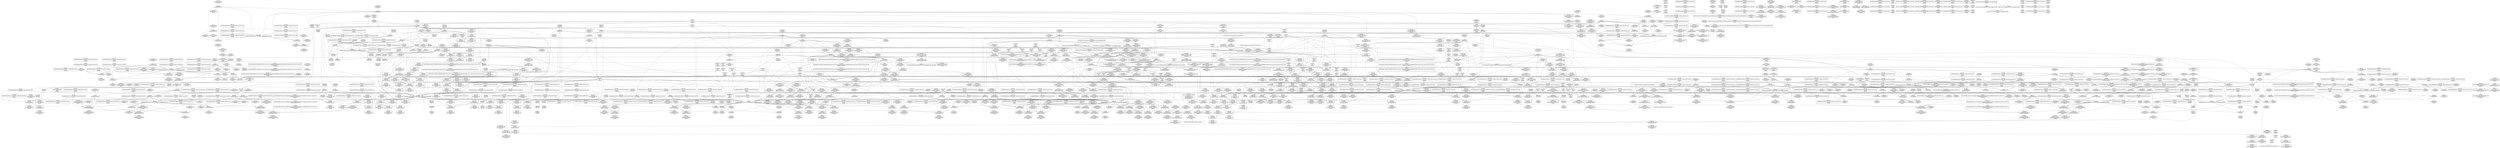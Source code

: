digraph {
	CE0x54572a0 [shape=record,shape=Mrecord,label="{CE0x54572a0|i64*_getelementptr_inbounds_(_4_x_i64_,_4_x_i64_*___llvm_gcov_ctr130,_i64_0,_i64_1)|*Constant*|*SummSink*}"]
	CE0x53d69d0 [shape=record,shape=Mrecord,label="{CE0x53d69d0|_ret_i32_%tmp24,_!dbg_!27742|security/selinux/hooks.c,220}"]
	CE0x53c94f0 [shape=record,shape=Mrecord,label="{CE0x53c94f0|_call_void_mcount()_#3|*SummSource*}"]
	CE0x544aad0 [shape=record,shape=Mrecord,label="{CE0x544aad0|i64*_getelementptr_inbounds_(_11_x_i64_,_11_x_i64_*___llvm_gcov_ctr127,_i64_0,_i64_8)|*Constant*|*SummSink*}"]
	CE0x53d68b0 [shape=record,shape=Mrecord,label="{CE0x53d68b0|current_sid:entry|*SummSource*}"]
	CE0x542ec90 [shape=record,shape=Mrecord,label="{CE0x542ec90|i64*_getelementptr_inbounds_(_4_x_i64_,_4_x_i64_*___llvm_gcov_ctr129,_i64_0,_i64_2)|*Constant*|*SummSink*}"]
	"CONST[source:0(mediator),value:2(dynamic)][purpose:{subject}]"
	CE0x5455b90 [shape=record,shape=Mrecord,label="{CE0x5455b90|i64*_getelementptr_inbounds_(_4_x_i64_,_4_x_i64_*___llvm_gcov_ctr129,_i64_0,_i64_0)|*Constant*}"]
	CE0x53fd810 [shape=record,shape=Mrecord,label="{CE0x53fd810|i32_77|*Constant*|*SummSink*}"]
	"CONST[source:2(external),value:2(dynamic)][purpose:{subject}][SrcIdx:2]"
	CE0x53cbd60 [shape=record,shape=Mrecord,label="{CE0x53cbd60|current_sid:if.then|*SummSource*}"]
	CE0x53b67f0 [shape=record,shape=Mrecord,label="{CE0x53b67f0|rcu_read_lock:do.end|*SummSource*}"]
	CE0x53c60c0 [shape=record,shape=Mrecord,label="{CE0x53c60c0|i64*_getelementptr_inbounds_(_11_x_i64_,_11_x_i64_*___llvm_gcov_ctr125,_i64_0,_i64_8)|*Constant*}"]
	CE0x5402b50 [shape=record,shape=Mrecord,label="{CE0x5402b50|cred_sid:bb}"]
	CE0x544de00 [shape=record,shape=Mrecord,label="{CE0x544de00|i64*_getelementptr_inbounds_(_4_x_i64_,_4_x_i64_*___llvm_gcov_ctr129,_i64_0,_i64_3)|*Constant*|*SummSource*}"]
	CE0x54b3d50 [shape=record,shape=Mrecord,label="{CE0x54b3d50|rcu_lock_release:tmp7|*SummSink*}"]
	CE0x54ec490 [shape=record,shape=Mrecord,label="{CE0x54ec490|__preempt_count_add:tmp4|./arch/x86/include/asm/preempt.h,72|*SummSource*}"]
	CE0x5422cb0 [shape=record,shape=Mrecord,label="{CE0x5422cb0|task_sid:call3|security/selinux/hooks.c,208}"]
	CE0x53c55a0 [shape=record,shape=Mrecord,label="{CE0x53c55a0|i64_1|*Constant*}"]
	CE0x5499010 [shape=record,shape=Mrecord,label="{CE0x5499010|i64*_getelementptr_inbounds_(_4_x_i64_,_4_x_i64_*___llvm_gcov_ctr133,_i64_0,_i64_1)|*Constant*|*SummSource*}"]
	CE0x53c9590 [shape=record,shape=Mrecord,label="{CE0x53c9590|_call_void_mcount()_#3|*SummSink*}"]
	CE0x54ec1e0 [shape=record,shape=Mrecord,label="{CE0x54ec1e0|i64*_getelementptr_inbounds_(_4_x_i64_,_4_x_i64_*___llvm_gcov_ctr135,_i64_0,_i64_2)|*Constant*|*SummSink*}"]
	CE0x53b5420 [shape=record,shape=Mrecord,label="{CE0x53b5420|current_sid:tobool|security/selinux/hooks.c,218}"]
	CE0x54cc630 [shape=record,shape=Mrecord,label="{CE0x54cc630|i64*_getelementptr_inbounds_(_4_x_i64_,_4_x_i64_*___llvm_gcov_ctr135,_i64_0,_i64_3)|*Constant*|*SummSink*}"]
	CE0x53b6890 [shape=record,shape=Mrecord,label="{CE0x53b6890|rcu_read_lock:do.end|*SummSink*}"]
	CE0x5447e70 [shape=record,shape=Mrecord,label="{CE0x5447e70|_ret_void,_!dbg_!27717|include/linux/rcupdate.h,419|*SummSource*}"]
	CE0x543cd20 [shape=record,shape=Mrecord,label="{CE0x543cd20|i64*_getelementptr_inbounds_(_4_x_i64_,_4_x_i64_*___llvm_gcov_ctr135,_i64_0,_i64_0)|*Constant*|*SummSource*}"]
	CE0x5419180 [shape=record,shape=Mrecord,label="{CE0x5419180|_call_void_rcu_read_unlock()_#10,_!dbg_!27748|security/selinux/hooks.c,209|*SummSink*}"]
	CE0x54abcf0 [shape=record,shape=Mrecord,label="{CE0x54abcf0|i64*_getelementptr_inbounds_(_4_x_i64_,_4_x_i64_*___llvm_gcov_ctr133,_i64_0,_i64_2)|*Constant*|*SummSink*}"]
	CE0x53e5b20 [shape=record,shape=Mrecord,label="{CE0x53e5b20|_ret_i32_%tmp24,_!dbg_!27742|security/selinux/hooks.c,220|*SummSink*}"]
	CE0x546c840 [shape=record,shape=Mrecord,label="{CE0x546c840|i64*_getelementptr_inbounds_(_11_x_i64_,_11_x_i64_*___llvm_gcov_ctr132,_i64_0,_i64_1)|*Constant*}"]
	CE0x5462920 [shape=record,shape=Mrecord,label="{CE0x5462920|_call_void_mcount()_#3}"]
	CE0x53c6a50 [shape=record,shape=Mrecord,label="{CE0x53c6a50|selinux_task_create:call1|security/selinux/hooks.c,3450|*SummSource*}"]
	CE0x54662a0 [shape=record,shape=Mrecord,label="{CE0x54662a0|rcu_read_unlock:if.then|*SummSource*}"]
	CE0x53d8380 [shape=record,shape=Mrecord,label="{CE0x53d8380|i32_2|*Constant*|*SummSource*}"]
	CE0x544f510 [shape=record,shape=Mrecord,label="{CE0x544f510|_call_void_mcount()_#3|*SummSource*}"]
	CE0x54a97b0 [shape=record,shape=Mrecord,label="{CE0x54a97b0|__preempt_count_add:tmp1|*SummSource*}"]
	CE0x53c5a90 [shape=record,shape=Mrecord,label="{CE0x53c5a90|current_has_perm:tsk|Function::current_has_perm&Arg::tsk::}"]
	CE0x54cc1a0 [shape=record,shape=Mrecord,label="{CE0x54cc1a0|i64*_getelementptr_inbounds_(_4_x_i64_,_4_x_i64_*___llvm_gcov_ctr129,_i64_0,_i64_3)|*Constant*}"]
	CE0x53fe410 [shape=record,shape=Mrecord,label="{CE0x53fe410|current_sid:tmp8|security/selinux/hooks.c,218|*SummSink*}"]
	CE0x5463320 [shape=record,shape=Mrecord,label="{CE0x5463320|rcu_read_unlock:tmp12|include/linux/rcupdate.h,933}"]
	CE0x53b5340 [shape=record,shape=Mrecord,label="{CE0x53b5340|current_sid:tobool|security/selinux/hooks.c,218|*SummSink*}"]
	CE0x54043c0 [shape=record,shape=Mrecord,label="{CE0x54043c0|i8*_getelementptr_inbounds_(_42_x_i8_,_42_x_i8_*_.str46,_i32_0,_i32_0)|*Constant*}"]
	CE0x54aa6e0 [shape=record,shape=Mrecord,label="{CE0x54aa6e0|_call_void_lock_acquire(%struct.lockdep_map*_%map,_i32_0,_i32_0,_i32_2,_i32_0,_%struct.lockdep_map*_null,_i64_ptrtoint_(i8*_blockaddress(_rcu_lock_acquire,_%__here)_to_i64))_#10,_!dbg_!27716|include/linux/rcupdate.h,418}"]
	CE0x53c1f80 [shape=record,shape=Mrecord,label="{CE0x53c1f80|_ret_%struct.task_struct*_%tmp4,_!dbg_!27714|./arch/x86/include/asm/current.h,14|*SummSink*}"]
	CE0x53e3d50 [shape=record,shape=Mrecord,label="{CE0x53e3d50|task_sid:do.body|*SummSink*}"]
	CE0x5457f80 [shape=record,shape=Mrecord,label="{CE0x5457f80|rcu_read_unlock:bb}"]
	CE0x544a7e0 [shape=record,shape=Mrecord,label="{CE0x544a7e0|i64*_getelementptr_inbounds_(_11_x_i64_,_11_x_i64_*___llvm_gcov_ctr127,_i64_0,_i64_8)|*Constant*|*SummSource*}"]
	CE0x5426c50 [shape=record,shape=Mrecord,label="{CE0x5426c50|task_sid:tmp7|security/selinux/hooks.c,208|*SummSink*}"]
	CE0x53db1b0 [shape=record,shape=Mrecord,label="{CE0x53db1b0|avc_has_perm:requested|Function::avc_has_perm&Arg::requested::}"]
	CE0x545d740 [shape=record,shape=Mrecord,label="{CE0x545d740|__preempt_count_add:bb}"]
	CE0x5404430 [shape=record,shape=Mrecord,label="{CE0x5404430|i8*_getelementptr_inbounds_(_42_x_i8_,_42_x_i8_*_.str46,_i32_0,_i32_0)|*Constant*|*SummSource*}"]
	CE0x5424e00 [shape=record,shape=Mrecord,label="{CE0x5424e00|task_sid:tmp13|security/selinux/hooks.c,208|*SummSource*}"]
	CE0x53dac70 [shape=record,shape=Mrecord,label="{CE0x53dac70|avc_has_perm:requested|Function::avc_has_perm&Arg::requested::|*SummSink*}"]
	CE0x54ec090 [shape=record,shape=Mrecord,label="{CE0x54ec090|i64*_getelementptr_inbounds_(_4_x_i64_,_4_x_i64_*___llvm_gcov_ctr135,_i64_0,_i64_2)|*Constant*|*SummSource*}"]
	CE0x53b90c0 [shape=record,shape=Mrecord,label="{CE0x53b90c0|i16_2|*Constant*}"]
	CE0x541e7b0 [shape=record,shape=Mrecord,label="{CE0x541e7b0|i64*_getelementptr_inbounds_(_13_x_i64_,_13_x_i64_*___llvm_gcov_ctr126,_i64_0,_i64_1)|*Constant*|*SummSink*}"]
	CE0x54de5a0 [shape=record,shape=Mrecord,label="{CE0x54de5a0|__preempt_count_add:tmp3|*SummSink*}"]
	CE0x5497da0 [shape=record,shape=Mrecord,label="{CE0x5497da0|__rcu_read_unlock:tmp1}"]
	CE0x54253d0 [shape=record,shape=Mrecord,label="{CE0x54253d0|task_sid:tobool4|security/selinux/hooks.c,208|*SummSource*}"]
	CE0x54a99a0 [shape=record,shape=Mrecord,label="{CE0x54a99a0|__preempt_count_add:tmp|*SummSink*}"]
	CE0x5436620 [shape=record,shape=Mrecord,label="{CE0x5436620|i64*_getelementptr_inbounds_(_4_x_i64_,_4_x_i64_*___llvm_gcov_ctr134,_i64_0,_i64_3)|*Constant*|*SummSink*}"]
	CE0x53da5c0 [shape=record,shape=Mrecord,label="{CE0x53da5c0|GLOBAL:current_has_perm|*Constant*|*SummSource*}"]
	CE0x5455d00 [shape=record,shape=Mrecord,label="{CE0x5455d00|__preempt_count_sub:tmp1}"]
	CE0x53b6350 [shape=record,shape=Mrecord,label="{CE0x53b6350|i32_0|*Constant*|*SummSource*}"]
	CE0x549ba60 [shape=record,shape=Mrecord,label="{CE0x549ba60|__preempt_count_sub:tmp2|*SummSink*}"]
	CE0x53bdc90 [shape=record,shape=Mrecord,label="{CE0x53bdc90|_call_void_rcu_read_unlock()_#10,_!dbg_!27748|security/selinux/hooks.c,209|*SummSource*}"]
	CE0x54ac930 [shape=record,shape=Mrecord,label="{CE0x54ac930|rcu_lock_release:tmp4|include/linux/rcupdate.h,423}"]
	CE0x53c3730 [shape=record,shape=Mrecord,label="{CE0x53c3730|i64*_getelementptr_inbounds_(_2_x_i64_,_2_x_i64_*___llvm_gcov_ctr98,_i64_0,_i64_1)|*Constant*|*SummSink*}"]
	CE0x5420b00 [shape=record,shape=Mrecord,label="{CE0x5420b00|_call_void_mcount()_#3}"]
	CE0x5453410 [shape=record,shape=Mrecord,label="{CE0x5453410|i64*_getelementptr_inbounds_(_4_x_i64_,_4_x_i64_*___llvm_gcov_ctr134,_i64_0,_i64_2)|*Constant*|*SummSink*}"]
	CE0x54b26e0 [shape=record,shape=Mrecord,label="{CE0x54b26e0|GLOBAL:lock_release|*Constant*|*SummSink*}"]
	CE0x5458450 [shape=record,shape=Mrecord,label="{CE0x5458450|_call_void_asm_addl_$1,_%gs:$0_,_*m,ri,*m,_dirflag_,_fpsr_,_flags_(i32*___preempt_count,_i32_%sub,_i32*___preempt_count)_#3,_!dbg_!27717,_!srcloc_!27718|./arch/x86/include/asm/preempt.h,77|*SummSink*}"]
	CE0x53eba00 [shape=record,shape=Mrecord,label="{CE0x53eba00|i64_3|*Constant*}"]
	CE0x543beb0 [shape=record,shape=Mrecord,label="{CE0x543beb0|__rcu_read_lock:tmp2|*SummSource*}"]
	CE0x53c9300 [shape=record,shape=Mrecord,label="{CE0x53c9300|current_sid:call|security/selinux/hooks.c,218|*SummSource*}"]
	CE0x53cd960 [shape=record,shape=Mrecord,label="{CE0x53cd960|GLOBAL:current_sid.__warned|Global_var:current_sid.__warned}"]
	CE0x5472610 [shape=record,shape=Mrecord,label="{CE0x5472610|rcu_read_unlock:tmp21|include/linux/rcupdate.h,935|*SummSource*}"]
	CE0x54b3e50 [shape=record,shape=Mrecord,label="{CE0x54b3e50|i8*_undef|*Constant*}"]
	CE0x5421dc0 [shape=record,shape=Mrecord,label="{CE0x5421dc0|cred_sid:tmp1}"]
	CE0x5448e80 [shape=record,shape=Mrecord,label="{CE0x5448e80|rcu_read_lock:tobool1|include/linux/rcupdate.h,882|*SummSource*}"]
	CE0x54979c0 [shape=record,shape=Mrecord,label="{CE0x54979c0|i64*_getelementptr_inbounds_(_4_x_i64_,_4_x_i64_*___llvm_gcov_ctr133,_i64_0,_i64_0)|*Constant*|*SummSource*}"]
	CE0x541e020 [shape=record,shape=Mrecord,label="{CE0x541e020|_ret_void,_!dbg_!27735|include/linux/rcupdate.h,938|*SummSource*}"]
	CE0x5447d20 [shape=record,shape=Mrecord,label="{CE0x5447d20|_ret_void,_!dbg_!27717|include/linux/rcupdate.h,419}"]
	CE0x5429890 [shape=record,shape=Mrecord,label="{CE0x5429890|GLOBAL:task_sid.__warned|Global_var:task_sid.__warned}"]
	CE0x546b6f0 [shape=record,shape=Mrecord,label="{CE0x546b6f0|_call_void_mcount()_#3|*SummSink*}"]
	CE0x542a5d0 [shape=record,shape=Mrecord,label="{CE0x542a5d0|rcu_read_lock:tobool1|include/linux/rcupdate.h,882}"]
	CE0x542efc0 [shape=record,shape=Mrecord,label="{CE0x542efc0|task_sid:tmp21|security/selinux/hooks.c,208}"]
	CE0x53ebbb0 [shape=record,shape=Mrecord,label="{CE0x53ebbb0|current_sid:tmp12|security/selinux/hooks.c,218}"]
	CE0x544a030 [shape=record,shape=Mrecord,label="{CE0x544a030|rcu_read_lock:tmp16|include/linux/rcupdate.h,882}"]
	CE0x544de90 [shape=record,shape=Mrecord,label="{CE0x544de90|i64*_getelementptr_inbounds_(_4_x_i64_,_4_x_i64_*___llvm_gcov_ctr129,_i64_0,_i64_3)|*Constant*|*SummSink*}"]
	CE0x54231d0 [shape=record,shape=Mrecord,label="{CE0x54231d0|rcu_read_lock:tmp3}"]
	CE0x54a1390 [shape=record,shape=Mrecord,label="{CE0x54a1390|__preempt_count_sub:tmp}"]
	CE0x5464c90 [shape=record,shape=Mrecord,label="{CE0x5464c90|0:_i8,_:_GCMR_rcu_read_unlock.__warned_internal_global_i8_0,_section_.data.unlikely_,_align_1:_elem_0:default:}"]
	CE0x546cdc0 [shape=record,shape=Mrecord,label="{CE0x546cdc0|rcu_read_lock:tmp11|include/linux/rcupdate.h,882|*SummSink*}"]
	CE0x54266b0 [shape=record,shape=Mrecord,label="{CE0x54266b0|cred_sid:sid|security/selinux/hooks.c,197|*SummSink*}"]
	CE0x549a0d0 [shape=record,shape=Mrecord,label="{CE0x549a0d0|i64*_getelementptr_inbounds_(_4_x_i64_,_4_x_i64_*___llvm_gcov_ctr134,_i64_0,_i64_3)|*Constant*}"]
	CE0x53fe010 [shape=record,shape=Mrecord,label="{CE0x53fe010|task_sid:do.body|*SummSource*}"]
	CE0x546ee30 [shape=record,shape=Mrecord,label="{CE0x546ee30|rcu_read_unlock:tmp18|include/linux/rcupdate.h,933|*SummSource*}"]
	CE0x542fc30 [shape=record,shape=Mrecord,label="{CE0x542fc30|i64*_getelementptr_inbounds_(_13_x_i64_,_13_x_i64_*___llvm_gcov_ctr126,_i64_0,_i64_10)|*Constant*|*SummSource*}"]
	CE0x54ecc00 [shape=record,shape=Mrecord,label="{CE0x54ecc00|_call_void_mcount()_#3|*SummSink*}"]
	CE0x53dff90 [shape=record,shape=Mrecord,label="{CE0x53dff90|rcu_read_lock:tmp4|include/linux/rcupdate.h,882|*SummSink*}"]
	CE0x53e8bd0 [shape=record,shape=Mrecord,label="{CE0x53e8bd0|rcu_read_lock:land.lhs.true|*SummSink*}"]
	CE0x53d01a0 [shape=record,shape=Mrecord,label="{CE0x53d01a0|selinux_task_create:tmp3|*SummSource*}"]
	CE0x53e2c70 [shape=record,shape=Mrecord,label="{CE0x53e2c70|task_sid:land.lhs.true2|*SummSink*}"]
	CE0x53c04a0 [shape=record,shape=Mrecord,label="{CE0x53c04a0|i32_(i32,_i32,_i16,_i32,_%struct.common_audit_data*)*_bitcast_(i32_(i32,_i32,_i16,_i32,_%struct.common_audit_data.495*)*_avc_has_perm_to_i32_(i32,_i32,_i16,_i32,_%struct.common_audit_data*)*)|*Constant*|*SummSink*}"]
	CE0x54173a0 [shape=record,shape=Mrecord,label="{CE0x54173a0|i64*_getelementptr_inbounds_(_13_x_i64_,_13_x_i64_*___llvm_gcov_ctr126,_i64_0,_i64_12)|*Constant*|*SummSink*}"]
	CE0x541de10 [shape=record,shape=Mrecord,label="{CE0x541de10|_ret_void,_!dbg_!27735|include/linux/rcupdate.h,938}"]
	CE0x5407fc0 [shape=record,shape=Mrecord,label="{CE0x5407fc0|rcu_read_unlock:call3|include/linux/rcupdate.h,933|*SummSink*}"]
	CE0x5436ec0 [shape=record,shape=Mrecord,label="{CE0x5436ec0|i64*_getelementptr_inbounds_(_4_x_i64_,_4_x_i64_*___llvm_gcov_ctr134,_i64_0,_i64_1)|*Constant*}"]
	CE0x5415350 [shape=record,shape=Mrecord,label="{CE0x5415350|task_sid:land.lhs.true2}"]
	CE0x53e8330 [shape=record,shape=Mrecord,label="{CE0x53e8330|task_sid:tmp15|security/selinux/hooks.c,208|*SummSink*}"]
	CE0x53ddfa0 [shape=record,shape=Mrecord,label="{CE0x53ddfa0|i64_1|*Constant*}"]
	CE0x53c1ee0 [shape=record,shape=Mrecord,label="{CE0x53c1ee0|GLOBAL:current_has_perm|*Constant*}"]
	CE0x53e8800 [shape=record,shape=Mrecord,label="{CE0x53e8800|i64*_getelementptr_inbounds_(_13_x_i64_,_13_x_i64_*___llvm_gcov_ctr126,_i64_0,_i64_8)|*Constant*}"]
	CE0x53c13a0 [shape=record,shape=Mrecord,label="{CE0x53c13a0|i64_1|*Constant*|*SummSink*}"]
	CE0x545b910 [shape=record,shape=Mrecord,label="{CE0x545b910|rcu_read_unlock:tmp16|include/linux/rcupdate.h,933|*SummSource*}"]
	CE0x53cf5d0 [shape=record,shape=Mrecord,label="{CE0x53cf5d0|i8*_getelementptr_inbounds_(_45_x_i8_,_45_x_i8_*_.str12,_i32_0,_i32_0)|*Constant*}"]
	CE0x5460e90 [shape=record,shape=Mrecord,label="{CE0x5460e90|rcu_read_lock:if.then}"]
	CE0x5467180 [shape=record,shape=Mrecord,label="{CE0x5467180|_call_void_asm_sideeffect_,_memory_,_dirflag_,_fpsr_,_flags_()_#3,_!dbg_!27714,_!srcloc_!27715|include/linux/rcupdate.h,239|*SummSource*}"]
	CE0x546d1a0 [shape=record,shape=Mrecord,label="{CE0x546d1a0|cred_sid:security|security/selinux/hooks.c,196}"]
	CE0x54145f0 [shape=record,shape=Mrecord,label="{CE0x54145f0|i64*_getelementptr_inbounds_(_13_x_i64_,_13_x_i64_*___llvm_gcov_ctr126,_i64_0,_i64_8)|*Constant*|*SummSource*}"]
	CE0x53d97b0 [shape=record,shape=Mrecord,label="{CE0x53d97b0|i32_1|*Constant*|*SummSink*}"]
	CE0x53dc380 [shape=record,shape=Mrecord,label="{CE0x53dc380|current_sid:bb|*SummSource*}"]
	CE0x5419e30 [shape=record,shape=Mrecord,label="{CE0x5419e30|GLOBAL:rcu_read_lock.__warned|Global_var:rcu_read_lock.__warned|*SummSink*}"]
	CE0x543b500 [shape=record,shape=Mrecord,label="{CE0x543b500|rcu_lock_release:indirectgoto}"]
	CE0x53ba740 [shape=record,shape=Mrecord,label="{CE0x53ba740|i64*_getelementptr_inbounds_(_2_x_i64_,_2_x_i64_*___llvm_gcov_ctr98,_i64_0,_i64_0)|*Constant*|*SummSource*}"]
	CE0x53b3070 [shape=record,shape=Mrecord,label="{CE0x53b3070|selinux_task_create:tmp3|*SummSink*}"]
	CE0x5445e60 [shape=record,shape=Mrecord,label="{CE0x5445e60|__preempt_count_sub:tmp3|*SummSink*}"]
	CE0x53fbe60 [shape=record,shape=Mrecord,label="{CE0x53fbe60|i64_0|*Constant*|*SummSource*}"]
	CE0x53b36a0 [shape=record,shape=Mrecord,label="{CE0x53b36a0|selinux_task_create:bb|*SummSource*}"]
	CE0x5421460 [shape=record,shape=Mrecord,label="{CE0x5421460|GLOBAL:__llvm_gcov_ctr126|Global_var:__llvm_gcov_ctr126|*SummSink*}"]
	CE0x6617d30 [shape=record,shape=Mrecord,label="{CE0x6617d30|GLOBAL:get_current|*Constant*}"]
	CE0x5470b40 [shape=record,shape=Mrecord,label="{CE0x5470b40|i64*_getelementptr_inbounds_(_11_x_i64_,_11_x_i64_*___llvm_gcov_ctr132,_i64_0,_i64_9)|*Constant*|*SummSource*}"]
	CE0x53fb9d0 [shape=record,shape=Mrecord,label="{CE0x53fb9d0|current_has_perm:call|security/selinux/hooks.c,1542|*SummSource*}"]
	CE0x5463080 [shape=record,shape=Mrecord,label="{CE0x5463080|rcu_read_unlock:tmp11|include/linux/rcupdate.h,933|*SummSource*}"]
	CE0x5430c00 [shape=record,shape=Mrecord,label="{CE0x5430c00|i64*_getelementptr_inbounds_(_13_x_i64_,_13_x_i64_*___llvm_gcov_ctr126,_i64_0,_i64_11)|*Constant*|*SummSource*}"]
	CE0x5421030 [shape=record,shape=Mrecord,label="{CE0x5421030|i64*_getelementptr_inbounds_(_2_x_i64_,_2_x_i64_*___llvm_gcov_ctr131,_i64_0,_i64_1)|*Constant*|*SummSource*}"]
	CE0x54b3ce0 [shape=record,shape=Mrecord,label="{CE0x54b3ce0|rcu_lock_release:tmp7|*SummSource*}"]
	CE0x53c15e0 [shape=record,shape=Mrecord,label="{CE0x53c15e0|get_current:entry}"]
	CE0x54482c0 [shape=record,shape=Mrecord,label="{CE0x54482c0|__rcu_read_lock:tmp3|*SummSource*}"]
	CE0x5448f10 [shape=record,shape=Mrecord,label="{CE0x5448f10|rcu_read_lock:tobool1|include/linux/rcupdate.h,882|*SummSink*}"]
	CE0x542f360 [shape=record,shape=Mrecord,label="{CE0x542f360|task_sid:tmp22|security/selinux/hooks.c,208}"]
	CE0x53af330 [shape=record,shape=Mrecord,label="{CE0x53af330|get_current:tmp2|*SummSink*}"]
	CE0x542ab10 [shape=record,shape=Mrecord,label="{CE0x542ab10|rcu_lock_acquire:map|Function::rcu_lock_acquire&Arg::map::}"]
	CE0x546b800 [shape=record,shape=Mrecord,label="{CE0x546b800|i64*_getelementptr_inbounds_(_4_x_i64_,_4_x_i64_*___llvm_gcov_ctr128,_i64_0,_i64_2)|*Constant*}"]
	CE0x546b630 [shape=record,shape=Mrecord,label="{CE0x546b630|_call_void_mcount()_#3|*SummSource*}"]
	CE0x53fdfa0 [shape=record,shape=Mrecord,label="{CE0x53fdfa0|task_sid:do.body}"]
	CE0x541d710 [shape=record,shape=Mrecord,label="{CE0x541d710|rcu_read_unlock:entry}"]
	CE0x53e2000 [shape=record,shape=Mrecord,label="{CE0x53e2000|i64_7|*Constant*}"]
	CE0x5454090 [shape=record,shape=Mrecord,label="{CE0x5454090|__rcu_read_unlock:do.body}"]
	CE0x542db40 [shape=record,shape=Mrecord,label="{CE0x542db40|__rcu_read_unlock:do.end}"]
	CE0x53b0430 [shape=record,shape=Mrecord,label="{CE0x53b0430|_call_void_mcount()_#3}"]
	CE0x53b6c60 [shape=record,shape=Mrecord,label="{CE0x53b6c60|current_sid:tmp19|security/selinux/hooks.c,218|*SummSource*}"]
	CE0x53fc840 [shape=record,shape=Mrecord,label="{CE0x53fc840|task_sid:do.end6}"]
	CE0x53d1ad0 [shape=record,shape=Mrecord,label="{CE0x53d1ad0|i64*_getelementptr_inbounds_(_2_x_i64_,_2_x_i64_*___llvm_gcov_ctr271,_i64_0,_i64_1)|*Constant*}"]
	CE0x5422680 [shape=record,shape=Mrecord,label="{CE0x5422680|_ret_void,_!dbg_!27717|include/linux/rcupdate.h,419|*SummSink*}"]
	CE0x5471920 [shape=record,shape=Mrecord,label="{CE0x5471920|rcu_read_unlock:tmp19|include/linux/rcupdate.h,933|*SummSource*}"]
	CE0x545d7b0 [shape=record,shape=Mrecord,label="{CE0x545d7b0|__rcu_read_unlock:tmp7|include/linux/rcupdate.h,245}"]
	CE0x543fb10 [shape=record,shape=Mrecord,label="{CE0x543fb10|rcu_lock_acquire:tmp5|include/linux/rcupdate.h,418|*SummSource*}"]
	CE0x5408580 [shape=record,shape=Mrecord,label="{CE0x5408580|rcu_read_lock:tmp13|include/linux/rcupdate.h,882|*SummSource*}"]
	CE0x545d440 [shape=record,shape=Mrecord,label="{CE0x545d440|rcu_read_unlock:tobool|include/linux/rcupdate.h,933}"]
	CE0x53df960 [shape=record,shape=Mrecord,label="{CE0x53df960|task_sid:entry}"]
	CE0x53b0090 [shape=record,shape=Mrecord,label="{CE0x53b0090|current_sid:tmp1}"]
	CE0x543b3b0 [shape=record,shape=Mrecord,label="{CE0x543b3b0|i8*_undef|*Constant*|*SummSink*}"]
	CE0x53dcfa0 [shape=record,shape=Mrecord,label="{CE0x53dcfa0|0:_i8,_:_GCMR_current_sid.__warned_internal_global_i8_0,_section_.data.unlikely_,_align_1:_elem_0:default:}"]
	CE0x546c9c0 [shape=record,shape=Mrecord,label="{CE0x546c9c0|rcu_read_lock:tmp11|include/linux/rcupdate.h,882}"]
	CE0x53df010 [shape=record,shape=Mrecord,label="{CE0x53df010|i32_(i32,_i32,_i16,_i32,_%struct.common_audit_data*)*_bitcast_(i32_(i32,_i32,_i16,_i32,_%struct.common_audit_data.495*)*_avc_has_perm_to_i32_(i32,_i32,_i16,_i32,_%struct.common_audit_data*)*)|*Constant*}"]
	CE0x54592f0 [shape=record,shape=Mrecord,label="{CE0x54592f0|rcu_lock_acquire:tmp1|*SummSink*}"]
	CE0x5456fe0 [shape=record,shape=Mrecord,label="{CE0x5456fe0|__preempt_count_add:tmp5|./arch/x86/include/asm/preempt.h,72}"]
	CE0x54233b0 [shape=record,shape=Mrecord,label="{CE0x54233b0|rcu_read_lock:tmp3|*SummSource*}"]
	CE0x542d600 [shape=record,shape=Mrecord,label="{CE0x542d600|__rcu_read_unlock:bb|*SummSource*}"]
	CE0x54346e0 [shape=record,shape=Mrecord,label="{CE0x54346e0|COLLAPSED:_GCMRE___llvm_gcov_ctr130_internal_global_4_x_i64_zeroinitializer:_elem_0:default:}"]
	CE0x541d950 [shape=record,shape=Mrecord,label="{CE0x541d950|GLOBAL:rcu_read_unlock|*Constant*|*SummSink*}"]
	CE0x5436ce0 [shape=record,shape=Mrecord,label="{CE0x5436ce0|__rcu_read_unlock:tmp|*SummSource*}"]
	CE0x5458140 [shape=record,shape=Mrecord,label="{CE0x5458140|_call_void_asm_addl_$1,_%gs:$0_,_*m,ri,*m,_dirflag_,_fpsr_,_flags_(i32*___preempt_count,_i32_%sub,_i32*___preempt_count)_#3,_!dbg_!27717,_!srcloc_!27718|./arch/x86/include/asm/preempt.h,77}"]
	CE0x54169e0 [shape=record,shape=Mrecord,label="{CE0x54169e0|task_sid:tmp25|security/selinux/hooks.c,208|*SummSink*}"]
	CE0x5445f70 [shape=record,shape=Mrecord,label="{CE0x5445f70|_call_void_mcount()_#3|*SummSource*}"]
	CE0x5433c50 [shape=record,shape=Mrecord,label="{CE0x5433c50|rcu_lock_release:tmp|*SummSource*}"]
	CE0x5400380 [shape=record,shape=Mrecord,label="{CE0x5400380|i64_4|*Constant*|*SummSource*}"]
	CE0x542eab0 [shape=record,shape=Mrecord,label="{CE0x542eab0|__preempt_count_sub:tmp6|./arch/x86/include/asm/preempt.h,78}"]
	CE0x543a750 [shape=record,shape=Mrecord,label="{CE0x543a750|rcu_lock_acquire:tmp7|*SummSource*}"]
	CE0x541e130 [shape=record,shape=Mrecord,label="{CE0x541e130|_ret_void,_!dbg_!27735|include/linux/rcupdate.h,938|*SummSink*}"]
	CE0x5414560 [shape=record,shape=Mrecord,label="{CE0x5414560|task_sid:tmp17|security/selinux/hooks.c,208|*SummSink*}"]
	CE0x5448c20 [shape=record,shape=Mrecord,label="{CE0x5448c20|rcu_lock_acquire:tmp4|include/linux/rcupdate.h,418|*SummSink*}"]
	CE0x544aec0 [shape=record,shape=Mrecord,label="{CE0x544aec0|rcu_read_lock:tmp17|include/linux/rcupdate.h,882|*SummSource*}"]
	CE0x53e0b10 [shape=record,shape=Mrecord,label="{CE0x53e0b10|GLOBAL:__rcu_read_lock|*Constant*}"]
	CE0x5473680 [shape=record,shape=Mrecord,label="{CE0x5473680|_call_void_rcu_lock_release(%struct.lockdep_map*_rcu_lock_map)_#10,_!dbg_!27733|include/linux/rcupdate.h,935|*SummSource*}"]
	CE0x5427220 [shape=record,shape=Mrecord,label="{CE0x5427220|i64*_getelementptr_inbounds_(_13_x_i64_,_13_x_i64_*___llvm_gcov_ctr126,_i64_0,_i64_0)|*Constant*}"]
	CE0x53b0ef0 [shape=record,shape=Mrecord,label="{CE0x53b0ef0|current_has_perm:tmp2}"]
	CE0x5471d40 [shape=record,shape=Mrecord,label="{CE0x5471d40|rcu_read_unlock:tmp20|include/linux/rcupdate.h,933|*SummSource*}"]
	CE0x545e560 [shape=record,shape=Mrecord,label="{CE0x545e560|__rcu_read_lock:tmp5|include/linux/rcupdate.h,239|*SummSink*}"]
	CE0x54627f0 [shape=record,shape=Mrecord,label="{CE0x54627f0|rcu_read_unlock:tmp3|*SummSink*}"]
	CE0x5432a10 [shape=record,shape=Mrecord,label="{CE0x5432a10|GLOBAL:__rcu_read_unlock|*Constant*|*SummSink*}"]
	CE0x54b2480 [shape=record,shape=Mrecord,label="{CE0x54b2480|GLOBAL:lock_release|*Constant*|*SummSource*}"]
	CE0x53c1480 [shape=record,shape=Mrecord,label="{CE0x53c1480|selinux_task_create:tmp1|*SummSource*}"]
	CE0x54236f0 [shape=record,shape=Mrecord,label="{CE0x54236f0|__rcu_read_lock:tmp4|include/linux/rcupdate.h,239|*SummSource*}"]
	CE0x5417af0 [shape=record,shape=Mrecord,label="{CE0x5417af0|task_sid:tmp27|security/selinux/hooks.c,208|*SummSink*}"]
	CE0x5430860 [shape=record,shape=Mrecord,label="{CE0x5430860|i64*_getelementptr_inbounds_(_13_x_i64_,_13_x_i64_*___llvm_gcov_ctr126,_i64_0,_i64_11)|*Constant*}"]
	CE0x54aa150 [shape=record,shape=Mrecord,label="{CE0x54aa150|GLOBAL:__preempt_count_sub|*Constant*}"]
	CE0x546f540 [shape=record,shape=Mrecord,label="{CE0x546f540|_call_void_lockdep_rcu_suspicious(i8*_getelementptr_inbounds_(_25_x_i8_,_25_x_i8_*_.str45,_i32_0,_i32_0),_i32_934,_i8*_getelementptr_inbounds_(_44_x_i8_,_44_x_i8_*_.str47,_i32_0,_i32_0))_#10,_!dbg_!27726|include/linux/rcupdate.h,933|*SummSink*}"]
	CE0x5421e30 [shape=record,shape=Mrecord,label="{CE0x5421e30|cred_sid:tmp1|*SummSource*}"]
	CE0x542f4c0 [shape=record,shape=Mrecord,label="{CE0x542f4c0|task_sid:tmp21|security/selinux/hooks.c,208|*SummSource*}"]
	CE0x5419cb0 [shape=record,shape=Mrecord,label="{CE0x5419cb0|GLOBAL:rcu_read_lock.__warned|Global_var:rcu_read_lock.__warned|*SummSource*}"]
	CE0x543be40 [shape=record,shape=Mrecord,label="{CE0x543be40|__rcu_read_lock:tmp2}"]
	CE0x54728f0 [shape=record,shape=Mrecord,label="{CE0x54728f0|i64*_getelementptr_inbounds_(_11_x_i64_,_11_x_i64_*___llvm_gcov_ctr132,_i64_0,_i64_10)|*Constant*|*SummSource*}"]
	CE0x5424070 [shape=record,shape=Mrecord,label="{CE0x5424070|task_sid:tmp10|security/selinux/hooks.c,208|*SummSink*}"]
	CE0x53cc820 [shape=record,shape=Mrecord,label="{CE0x53cc820|current_sid:tmp11|security/selinux/hooks.c,218|*SummSource*}"]
	CE0x54011b0 [shape=record,shape=Mrecord,label="{CE0x54011b0|rcu_read_lock:tmp20|include/linux/rcupdate.h,882}"]
	CE0x5416550 [shape=record,shape=Mrecord,label="{CE0x5416550|task_sid:tmp26|security/selinux/hooks.c,208}"]
	CE0x543bf20 [shape=record,shape=Mrecord,label="{CE0x543bf20|__rcu_read_lock:tmp2|*SummSink*}"]
	CE0x53bf830 [shape=record,shape=Mrecord,label="{CE0x53bf830|COLLAPSED:_CMRE:_elem_0::|security/selinux/hooks.c,218}"]
	CE0x543fcd0 [shape=record,shape=Mrecord,label="{CE0x543fcd0|rcu_lock_acquire:tmp5|include/linux/rcupdate.h,418|*SummSink*}"]
	CE0x5454480 [shape=record,shape=Mrecord,label="{CE0x5454480|__preempt_count_add:tmp6|./arch/x86/include/asm/preempt.h,73|*SummSink*}"]
	CE0x53ba860 [shape=record,shape=Mrecord,label="{CE0x53ba860|get_current:tmp3|*SummSource*}"]
	CE0x549fd50 [shape=record,shape=Mrecord,label="{CE0x549fd50|__preempt_count_add:do.end|*SummSource*}"]
	CE0x5400ff0 [shape=record,shape=Mrecord,label="{CE0x5400ff0|rcu_read_lock:tmp19|include/linux/rcupdate.h,882|*SummSource*}"]
	CE0x5465d90 [shape=record,shape=Mrecord,label="{CE0x5465d90|__preempt_count_add:val|Function::__preempt_count_add&Arg::val::}"]
	CE0x541f560 [shape=record,shape=Mrecord,label="{CE0x541f560|rcu_read_lock:tobool|include/linux/rcupdate.h,882|*SummSource*}"]
	CE0x5402810 [shape=record,shape=Mrecord,label="{CE0x5402810|rcu_read_lock:tmp22|include/linux/rcupdate.h,884|*SummSink*}"]
	CE0x54a9490 [shape=record,shape=Mrecord,label="{CE0x54a9490|i64*_getelementptr_inbounds_(_4_x_i64_,_4_x_i64_*___llvm_gcov_ctr129,_i64_0,_i64_2)|*Constant*}"]
	CE0x5418bf0 [shape=record,shape=Mrecord,label="{CE0x5418bf0|cred_sid:cred|Function::cred_sid&Arg::cred::|*SummSink*}"]
	CE0x545c160 [shape=record,shape=Mrecord,label="{CE0x545c160|__preempt_count_add:entry|*SummSource*}"]
	CE0x53cbe30 [shape=record,shape=Mrecord,label="{CE0x53cbe30|current_sid:if.then|*SummSink*}"]
	CE0x53cac00 [shape=record,shape=Mrecord,label="{CE0x53cac00|current_sid:do.end|*SummSink*}"]
	CE0x5418b80 [shape=record,shape=Mrecord,label="{CE0x5418b80|cred_sid:cred|Function::cred_sid&Arg::cred::|*SummSource*}"]
	CE0x53e5360 [shape=record,shape=Mrecord,label="{CE0x53e5360|GLOBAL:lockdep_rcu_suspicious|*Constant*|*SummSink*}"]
	CE0x5458300 [shape=record,shape=Mrecord,label="{CE0x5458300|_call_void_asm_addl_$1,_%gs:$0_,_*m,ri,*m,_dirflag_,_fpsr_,_flags_(i32*___preempt_count,_i32_%sub,_i32*___preempt_count)_#3,_!dbg_!27717,_!srcloc_!27718|./arch/x86/include/asm/preempt.h,77|*SummSource*}"]
	CE0x541a6f0 [shape=record,shape=Mrecord,label="{CE0x541a6f0|__preempt_count_add:tmp5|./arch/x86/include/asm/preempt.h,72|*SummSink*}"]
	CE0x5417600 [shape=record,shape=Mrecord,label="{CE0x5417600|task_sid:call7|security/selinux/hooks.c,208}"]
	CE0x543ab30 [shape=record,shape=Mrecord,label="{CE0x543ab30|i8*_undef|*Constant*|*SummSource*}"]
	CE0x53b8f50 [shape=record,shape=Mrecord,label="{CE0x53b8f50|avc_has_perm:tsid|Function::avc_has_perm&Arg::tsid::|*SummSink*}"]
	CE0x545f260 [shape=record,shape=Mrecord,label="{CE0x545f260|rcu_read_unlock:land.lhs.true}"]
	CE0x5415eb0 [shape=record,shape=Mrecord,label="{CE0x5415eb0|get_current:tmp3}"]
	CE0x53ebaa0 [shape=record,shape=Mrecord,label="{CE0x53ebaa0|current_sid:tmp11|security/selinux/hooks.c,218|*SummSink*}"]
	CE0x5421a20 [shape=record,shape=Mrecord,label="{CE0x5421a20|task_sid:tmp9|security/selinux/hooks.c,208|*SummSource*}"]
	CE0x5457e60 [shape=record,shape=Mrecord,label="{CE0x5457e60|rcu_read_unlock:if.end|*SummSink*}"]
	CE0x53e0500 [shape=record,shape=Mrecord,label="{CE0x53e0500|task_sid:call|security/selinux/hooks.c,208}"]
	CE0x54669e0 [shape=record,shape=Mrecord,label="{CE0x54669e0|_call_void_asm_sideeffect_,_memory_,_dirflag_,_fpsr_,_flags_()_#3,_!dbg_!27714,_!srcloc_!27715|include/linux/rcupdate.h,239}"]
	CE0x5400c70 [shape=record,shape=Mrecord,label="{CE0x5400c70|_call_void_lockdep_rcu_suspicious(i8*_getelementptr_inbounds_(_25_x_i8_,_25_x_i8_*_.str45,_i32_0,_i32_0),_i32_883,_i8*_getelementptr_inbounds_(_42_x_i8_,_42_x_i8_*_.str46,_i32_0,_i32_0))_#10,_!dbg_!27728|include/linux/rcupdate.h,882|*SummSink*}"]
	CE0x54640e0 [shape=record,shape=Mrecord,label="{CE0x54640e0|rcu_lock_acquire:tmp5|include/linux/rcupdate.h,418}"]
	CE0x543bb80 [shape=record,shape=Mrecord,label="{CE0x543bb80|i64*_getelementptr_inbounds_(_4_x_i64_,_4_x_i64_*___llvm_gcov_ctr130,_i64_0,_i64_0)|*Constant*}"]
	CE0x54144f0 [shape=record,shape=Mrecord,label="{CE0x54144f0|task_sid:tmp17|security/selinux/hooks.c,208|*SummSource*}"]
	CE0x53d41f0 [shape=record,shape=Mrecord,label="{CE0x53d41f0|current_sid:tmp|*SummSource*}"]
	CE0x5495ef0 [shape=record,shape=Mrecord,label="{CE0x5495ef0|rcu_lock_acquire:tmp6}"]
	CE0x53cbfd0 [shape=record,shape=Mrecord,label="{CE0x53cbfd0|task_sid:tmp4|*LoadInst*|security/selinux/hooks.c,208}"]
	CE0x5453960 [shape=record,shape=Mrecord,label="{CE0x5453960|_ret_void,_!dbg_!27720|./arch/x86/include/asm/preempt.h,78}"]
	CE0x5449950 [shape=record,shape=Mrecord,label="{CE0x5449950|rcu_read_lock:tmp14|include/linux/rcupdate.h,882|*SummSink*}"]
	CE0x5464350 [shape=record,shape=Mrecord,label="{CE0x5464350|__rcu_read_unlock:do.body|*SummSource*}"]
	CE0x542da30 [shape=record,shape=Mrecord,label="{CE0x542da30|__preempt_count_sub:sub|./arch/x86/include/asm/preempt.h,77|*SummSource*}"]
	CE0x5470640 [shape=record,shape=Mrecord,label="{CE0x5470640|i8*_getelementptr_inbounds_(_44_x_i8_,_44_x_i8_*_.str47,_i32_0,_i32_0)|*Constant*|*SummSource*}"]
	CE0x53cbca0 [shape=record,shape=Mrecord,label="{CE0x53cbca0|current_sid:if.then}"]
	CE0x53c3540 [shape=record,shape=Mrecord,label="{CE0x53c3540|i64_1|*Constant*}"]
	CE0x5400f80 [shape=record,shape=Mrecord,label="{CE0x5400f80|rcu_read_lock:tmp19|include/linux/rcupdate.h,882}"]
	CE0x5423950 [shape=record,shape=Mrecord,label="{CE0x5423950|GLOBAL:rcu_read_lock.__warned|Global_var:rcu_read_lock.__warned}"]
	CE0x53daef0 [shape=record,shape=Mrecord,label="{CE0x53daef0|%struct.common_audit_data*_null|*Constant*|*SummSink*}"]
	CE0x53c21c0 [shape=record,shape=Mrecord,label="{CE0x53c21c0|GLOBAL:current_task|Global_var:current_task|*SummSink*}"]
	CE0x53c0740 [shape=record,shape=Mrecord,label="{CE0x53c0740|avc_has_perm:entry|*SummSource*}"]
	CE0x53fe6b0 [shape=record,shape=Mrecord,label="{CE0x53fe6b0|i64_0|*Constant*|*SummSink*}"]
	CE0x53dc1a0 [shape=record,shape=Mrecord,label="{CE0x53dc1a0|_ret_i32_%retval.0,_!dbg_!27728|security/selinux/avc.c,775|*SummSink*}"]
	CE0x5432570 [shape=record,shape=Mrecord,label="{CE0x5432570|_call_void___rcu_read_unlock()_#10,_!dbg_!27734|include/linux/rcupdate.h,937|*SummSource*}"]
	CE0x5422800 [shape=record,shape=Mrecord,label="{CE0x5422800|rcu_read_lock:call|include/linux/rcupdate.h,882|*SummSource*}"]
	CE0x53dee30 [shape=record,shape=Mrecord,label="{CE0x53dee30|current_sid:tmp14|security/selinux/hooks.c,218|*SummSink*}"]
	CE0x53af420 [shape=record,shape=Mrecord,label="{CE0x53af420|get_current:tmp3}"]
	CE0x5466430 [shape=record,shape=Mrecord,label="{CE0x5466430|__rcu_read_lock:tmp6|include/linux/rcupdate.h,240|*SummSink*}"]
	CE0x5408ed0 [shape=record,shape=Mrecord,label="{CE0x5408ed0|current_sid:cred|security/selinux/hooks.c,218|*SummSink*}"]
	CE0x53def00 [shape=record,shape=Mrecord,label="{CE0x53def00|task_sid:task|Function::task_sid&Arg::task::|*SummSource*}"]
	CE0x542a740 [shape=record,shape=Mrecord,label="{CE0x542a740|GLOBAL:task_sid.__warned|Global_var:task_sid.__warned|*SummSink*}"]
	CE0x53b99f0 [shape=record,shape=Mrecord,label="{CE0x53b99f0|i64*_getelementptr_inbounds_(_11_x_i64_,_11_x_i64_*___llvm_gcov_ctr125,_i64_0,_i64_6)|*Constant*|*SummSource*}"]
	CE0x5430de0 [shape=record,shape=Mrecord,label="{CE0x5430de0|task_sid:tmp24|security/selinux/hooks.c,208|*SummSink*}"]
	CE0x54cc080 [shape=record,shape=Mrecord,label="{CE0x54cc080|GLOBAL:__preempt_count|Global_var:__preempt_count|*SummSource*}"]
	CE0x53bc1b0 [shape=record,shape=Mrecord,label="{CE0x53bc1b0|__preempt_count_sub:bb|*SummSink*}"]
	CE0x53d9a00 [shape=record,shape=Mrecord,label="{CE0x53d9a00|_ret_i32_%call2,_!dbg_!27718|security/selinux/hooks.c,1544}"]
	CE0x53c64b0 [shape=record,shape=Mrecord,label="{CE0x53c64b0|current_sid:tmp15|security/selinux/hooks.c,218}"]
	CE0x53afe50 [shape=record,shape=Mrecord,label="{CE0x53afe50|i64*_getelementptr_inbounds_(_2_x_i64_,_2_x_i64_*___llvm_gcov_ctr136,_i64_0,_i64_0)|*Constant*|*SummSink*}"]
	CE0x53b3560 [shape=record,shape=Mrecord,label="{CE0x53b3560|selinux_task_create:tmp2|*SummSink*}"]
	CE0x5419fa0 [shape=record,shape=Mrecord,label="{CE0x5419fa0|rcu_read_lock:tmp8|include/linux/rcupdate.h,882}"]
	CE0x545ce00 [shape=record,shape=Mrecord,label="{CE0x545ce00|__rcu_read_lock:tmp7|include/linux/rcupdate.h,240|*SummSink*}"]
	CE0x53d4d60 [shape=record,shape=Mrecord,label="{CE0x53d4d60|current_has_perm:bb|*SummSink*}"]
	CE0x53b4ed0 [shape=record,shape=Mrecord,label="{CE0x53b4ed0|GLOBAL:rcu_read_lock|*Constant*|*SummSource*}"]
	CE0x54ade60 [shape=record,shape=Mrecord,label="{CE0x54ade60|i64*_getelementptr_inbounds_(_4_x_i64_,_4_x_i64_*___llvm_gcov_ctr128,_i64_0,_i64_0)|*Constant*}"]
	CE0x53c7b90 [shape=record,shape=Mrecord,label="{CE0x53c7b90|current_sid:tmp19|security/selinux/hooks.c,218}"]
	CE0x53fecf0 [shape=record,shape=Mrecord,label="{CE0x53fecf0|i64_5|*Constant*|*SummSource*}"]
	CE0x53b0770 [shape=record,shape=Mrecord,label="{CE0x53b0770|current_sid:do.body}"]
	CE0x53eb240 [shape=record,shape=Mrecord,label="{CE0x53eb240|current_has_perm:tmp1|*SummSource*}"]
	CE0x53b6140 [shape=record,shape=Mrecord,label="{CE0x53b6140|i64*_getelementptr_inbounds_(_13_x_i64_,_13_x_i64_*___llvm_gcov_ctr126,_i64_0,_i64_0)|*Constant*|*SummSource*}"]
	CE0x542d290 [shape=record,shape=Mrecord,label="{CE0x542d290|__rcu_read_unlock:bb|*SummSink*}"]
	CE0x53afd20 [shape=record,shape=Mrecord,label="{CE0x53afd20|current_sid:tmp7|security/selinux/hooks.c,218}"]
	CE0x544bca0 [shape=record,shape=Mrecord,label="{CE0x544bca0|i8*_getelementptr_inbounds_(_25_x_i8_,_25_x_i8_*_.str45,_i32_0,_i32_0)|*Constant*|*SummSink*}"]
	CE0x53c5610 [shape=record,shape=Mrecord,label="{CE0x53c5610|selinux_task_create:tmp1}"]
	CE0x545cf70 [shape=record,shape=Mrecord,label="{CE0x545cf70|rcu_lock_acquire:__here}"]
	CE0x53df7c0 [shape=record,shape=Mrecord,label="{CE0x53df7c0|GLOBAL:task_sid|*Constant*|*SummSource*}"]
	CE0x54368d0 [shape=record,shape=Mrecord,label="{CE0x54368d0|__rcu_read_unlock:tmp6|include/linux/rcupdate.h,245}"]
	CE0x54b2410 [shape=record,shape=Mrecord,label="{CE0x54b2410|GLOBAL:lock_release|*Constant*}"]
	CE0x5459280 [shape=record,shape=Mrecord,label="{CE0x5459280|rcu_lock_acquire:tmp1|*SummSource*}"]
	CE0x53ebea0 [shape=record,shape=Mrecord,label="{CE0x53ebea0|current_sid:tmp12|security/selinux/hooks.c,218|*SummSink*}"]
	CE0x5400270 [shape=record,shape=Mrecord,label="{CE0x5400270|current_sid:tmp10|security/selinux/hooks.c,218}"]
	CE0x5428ae0 [shape=record,shape=Mrecord,label="{CE0x5428ae0|_call_void_lockdep_rcu_suspicious(i8*_getelementptr_inbounds_(_25_x_i8_,_25_x_i8_*_.str3,_i32_0,_i32_0),_i32_208,_i8*_getelementptr_inbounds_(_41_x_i8_,_41_x_i8_*_.str44,_i32_0,_i32_0))_#10,_!dbg_!27732|security/selinux/hooks.c,208|*SummSource*}"]
	CE0x53bfdd0 [shape=record,shape=Mrecord,label="{CE0x53bfdd0|current_sid:tmp22|security/selinux/hooks.c,218}"]
	CE0x5460e20 [shape=record,shape=Mrecord,label="{CE0x5460e20|rcu_read_lock:if.then|*SummSource*}"]
	CE0x53e2c00 [shape=record,shape=Mrecord,label="{CE0x53e2c00|task_sid:land.lhs.true2|*SummSource*}"]
	CE0x54332f0 [shape=record,shape=Mrecord,label="{CE0x54332f0|_ret_void,_!dbg_!27717|include/linux/rcupdate.h,245|*SummSource*}"]
	CE0x546d2a0 [shape=record,shape=Mrecord,label="{CE0x546d2a0|cred_sid:security|security/selinux/hooks.c,196|*SummSink*}"]
	CE0x54a1400 [shape=record,shape=Mrecord,label="{CE0x54a1400|COLLAPSED:_GCMRE___llvm_gcov_ctr135_internal_global_4_x_i64_zeroinitializer:_elem_0:default:}"]
	CE0x53c31c0 [shape=record,shape=Mrecord,label="{CE0x53c31c0|selinux_task_create:call|security/selinux/hooks.c,3450|*SummSink*}"]
	CE0x54a9a10 [shape=record,shape=Mrecord,label="{CE0x54a9a10|i64_1|*Constant*}"]
	CE0x53bb3e0 [shape=record,shape=Mrecord,label="{CE0x53bb3e0|i64*_getelementptr_inbounds_(_11_x_i64_,_11_x_i64_*___llvm_gcov_ctr125,_i64_0,_i64_0)|*Constant*|*SummSource*}"]
	CE0x54289e0 [shape=record,shape=Mrecord,label="{CE0x54289e0|task_sid:tmp19|security/selinux/hooks.c,208|*SummSource*}"]
	CE0x54724a0 [shape=record,shape=Mrecord,label="{CE0x54724a0|i64*_getelementptr_inbounds_(_11_x_i64_,_11_x_i64_*___llvm_gcov_ctr132,_i64_0,_i64_10)|*Constant*}"]
	CE0x546fe90 [shape=record,shape=Mrecord,label="{CE0x546fe90|i32_934|*Constant*|*SummSource*}"]
	CE0x5458050 [shape=record,shape=Mrecord,label="{CE0x5458050|rcu_read_unlock:bb|*SummSource*}"]
	CE0x53b9390 [shape=record,shape=Mrecord,label="{CE0x53b9390|i16_2|*Constant*|*SummSink*}"]
	CE0x53b66e0 [shape=record,shape=Mrecord,label="{CE0x53b66e0|rcu_read_lock:do.end}"]
	CE0x53cbbe0 [shape=record,shape=Mrecord,label="{CE0x53cbbe0|current_sid:land.lhs.true|*SummSink*}"]
	CE0x5424570 [shape=record,shape=Mrecord,label="{CE0x5424570|task_sid:tmp13|security/selinux/hooks.c,208}"]
	CE0x54036b0 [shape=record,shape=Mrecord,label="{CE0x54036b0|i8*_getelementptr_inbounds_(_25_x_i8_,_25_x_i8_*_.str45,_i32_0,_i32_0)|*Constant*|*SummSource*}"]
	CE0x53e9ba0 [shape=record,shape=Mrecord,label="{CE0x53e9ba0|current_sid:tmp16|security/selinux/hooks.c,218|*SummSource*}"]
	CE0x5466130 [shape=record,shape=Mrecord,label="{CE0x5466130|rcu_read_unlock:if.then}"]
	CE0x541eea0 [shape=record,shape=Mrecord,label="{CE0x541eea0|i64_6|*Constant*}"]
	CE0x53ff860 [shape=record,shape=Mrecord,label="{CE0x53ff860|i64*_getelementptr_inbounds_(_13_x_i64_,_13_x_i64_*___llvm_gcov_ctr126,_i64_0,_i64_9)|*Constant*|*SummSink*}"]
	CE0x54b2ec0 [shape=record,shape=Mrecord,label="{CE0x54b2ec0|i64_ptrtoint_(i8*_blockaddress(_rcu_lock_release,_%__here)_to_i64)|*Constant*|*SummSink*}"]
	CE0x53c6ac0 [shape=record,shape=Mrecord,label="{CE0x53c6ac0|selinux_task_create:call1|security/selinux/hooks.c,3450}"]
	CE0x54616b0 [shape=record,shape=Mrecord,label="{CE0x54616b0|_call_void_mcount()_#3|*SummSource*}"]
	CE0x53e1440 [shape=record,shape=Mrecord,label="{CE0x53e1440|task_sid:tobool|security/selinux/hooks.c,208|*SummSource*}"]
	CE0x545ddd0 [shape=record,shape=Mrecord,label="{CE0x545ddd0|__preempt_count_add:bb|*SummSink*}"]
	CE0x5495620 [shape=record,shape=Mrecord,label="{CE0x5495620|i64_ptrtoint_(i8*_blockaddress(_rcu_lock_acquire,_%__here)_to_i64)|*Constant*|*SummSource*}"]
	CE0x53ba420 [shape=record,shape=Mrecord,label="{CE0x53ba420|i64_3|*Constant*|*SummSink*}"]
	CE0x544b700 [shape=record,shape=Mrecord,label="{CE0x544b700|i8_1|*Constant*}"]
	CE0x54744f0 [shape=record,shape=Mrecord,label="{CE0x54744f0|rcu_lock_release:entry|*SummSink*}"]
	CE0x53c01c0 [shape=record,shape=Mrecord,label="{CE0x53c01c0|current_sid:tmp22|security/selinux/hooks.c,218|*SummSink*}"]
	CE0x54ecb30 [shape=record,shape=Mrecord,label="{CE0x54ecb30|_call_void_mcount()_#3}"]
	CE0x53b8e20 [shape=record,shape=Mrecord,label="{CE0x53b8e20|avc_has_perm:tsid|Function::avc_has_perm&Arg::tsid::|*SummSource*}"]
	CE0x54b3520 [shape=record,shape=Mrecord,label="{CE0x54b3520|rcu_lock_release:tmp6}"]
	CE0x53d5db0 [shape=record,shape=Mrecord,label="{CE0x53d5db0|get_current:tmp}"]
	CE0x542f030 [shape=record,shape=Mrecord,label="{CE0x542f030|task_sid:tmp20|security/selinux/hooks.c,208|*SummSource*}"]
	CE0x54091e0 [shape=record,shape=Mrecord,label="{CE0x54091e0|current_sid:tmp21|security/selinux/hooks.c,218|*SummSource*}"]
	CE0x53c7060 [shape=record,shape=Mrecord,label="{CE0x53c7060|i64*_getelementptr_inbounds_(_11_x_i64_,_11_x_i64_*___llvm_gcov_ctr125,_i64_0,_i64_9)|*Constant*|*SummSink*}"]
	CE0x53d2720 [shape=record,shape=Mrecord,label="{CE0x53d2720|get_current:bb|*SummSource*}"]
	CE0x53bb8e0 [shape=record,shape=Mrecord,label="{CE0x53bb8e0|get_current:tmp4|./arch/x86/include/asm/current.h,14}"]
	CE0x53d4800 [shape=record,shape=Mrecord,label="{CE0x53d4800|current_has_perm:bb}"]
	CE0x5425ce0 [shape=record,shape=Mrecord,label="{CE0x5425ce0|rcu_read_lock:tmp|*SummSource*}"]
	CE0x53b7790 [shape=record,shape=Mrecord,label="{CE0x53b7790|current_sid:call4|security/selinux/hooks.c,218}"]
	CE0x53e9d20 [shape=record,shape=Mrecord,label="{CE0x53e9d20|current_sid:tmp16|security/selinux/hooks.c,218|*SummSink*}"]
	CE0x54402c0 [shape=record,shape=Mrecord,label="{CE0x54402c0|_call_void_mcount()_#3}"]
	CE0x5413e40 [shape=record,shape=Mrecord,label="{CE0x5413e40|task_sid:tobool|security/selinux/hooks.c,208}"]
	CE0x53e1f90 [shape=record,shape=Mrecord,label="{CE0x53e1f90|task_sid:tobool4|security/selinux/hooks.c,208|*SummSink*}"]
	CE0x54974e0 [shape=record,shape=Mrecord,label="{CE0x54974e0|rcu_lock_release:bb|*SummSource*}"]
	CE0x53dc9f0 [shape=record,shape=Mrecord,label="{CE0x53dc9f0|current_sid:bb}"]
	CE0x5449410 [shape=record,shape=Mrecord,label="{CE0x5449410|i64*_getelementptr_inbounds_(_2_x_i64_,_2_x_i64_*___llvm_gcov_ctr98,_i64_0,_i64_1)|*Constant*}"]
	CE0x5427390 [shape=record,shape=Mrecord,label="{CE0x5427390|i64*_getelementptr_inbounds_(_13_x_i64_,_13_x_i64_*___llvm_gcov_ctr126,_i64_0,_i64_0)|*Constant*|*SummSink*}"]
	CE0x53ea680 [shape=record,shape=Mrecord,label="{CE0x53ea680|current_has_perm:call|security/selinux/hooks.c,1542}"]
	CE0x545f8d0 [shape=record,shape=Mrecord,label="{CE0x545f8d0|_call_void_mcount()_#3|*SummSource*}"]
	CE0x53dba90 [shape=record,shape=Mrecord,label="{CE0x53dba90|get_current:entry}"]
	CE0x5430d00 [shape=record,shape=Mrecord,label="{CE0x5430d00|i64*_getelementptr_inbounds_(_13_x_i64_,_13_x_i64_*___llvm_gcov_ctr126,_i64_0,_i64_11)|*Constant*|*SummSink*}"]
	CE0x5414160 [shape=record,shape=Mrecord,label="{CE0x5414160|cred_sid:tmp2|*SummSink*}"]
	CE0x54963a0 [shape=record,shape=Mrecord,label="{CE0x54963a0|rcu_lock_release:__here}"]
	CE0x5420410 [shape=record,shape=Mrecord,label="{CE0x5420410|_ret_void,_!dbg_!27735|include/linux/rcupdate.h,884|*SummSink*}"]
	CE0x5432500 [shape=record,shape=Mrecord,label="{CE0x5432500|_call_void___rcu_read_unlock()_#10,_!dbg_!27734|include/linux/rcupdate.h,937}"]
	CE0x54b2160 [shape=record,shape=Mrecord,label="{CE0x54b2160|i32_1|*Constant*}"]
	CE0x53c6130 [shape=record,shape=Mrecord,label="{CE0x53c6130|i64*_getelementptr_inbounds_(_11_x_i64_,_11_x_i64_*___llvm_gcov_ctr125,_i64_0,_i64_8)|*Constant*|*SummSource*}"]
	CE0x53e9400 [shape=record,shape=Mrecord,label="{CE0x53e9400|current_sid:tmp3}"]
	CE0x5453cf0 [shape=record,shape=Mrecord,label="{CE0x5453cf0|__preempt_count_sub:val|Function::__preempt_count_sub&Arg::val::|*SummSink*}"]
	CE0x53bfa80 [shape=record,shape=Mrecord,label="{CE0x53bfa80|current_sid:security|security/selinux/hooks.c,218|*SummSink*}"]
	CE0x53ffd60 [shape=record,shape=Mrecord,label="{CE0x53ffd60|task_sid:tmp20|security/selinux/hooks.c,208}"]
	CE0x5471330 [shape=record,shape=Mrecord,label="{CE0x5471330|i64*_getelementptr_inbounds_(_11_x_i64_,_11_x_i64_*___llvm_gcov_ctr132,_i64_0,_i64_9)|*Constant*|*SummSink*}"]
	CE0x542dbb0 [shape=record,shape=Mrecord,label="{CE0x542dbb0|__rcu_read_unlock:do.end|*SummSource*}"]
	CE0x543bcc0 [shape=record,shape=Mrecord,label="{CE0x543bcc0|i64*_getelementptr_inbounds_(_4_x_i64_,_4_x_i64_*___llvm_gcov_ctr130,_i64_0,_i64_0)|*Constant*|*SummSource*}"]
	CE0x542a060 [shape=record,shape=Mrecord,label="{CE0x542a060|task_sid:tobool1|security/selinux/hooks.c,208|*SummSink*}"]
	CE0x546ea00 [shape=record,shape=Mrecord,label="{CE0x546ea00|i64*_getelementptr_inbounds_(_11_x_i64_,_11_x_i64_*___llvm_gcov_ctr132,_i64_0,_i64_8)|*Constant*|*SummSink*}"]
	CE0x5424470 [shape=record,shape=Mrecord,label="{CE0x5424470|task_sid:tmp11|security/selinux/hooks.c,208|*SummSource*}"]
	CE0x54a9640 [shape=record,shape=Mrecord,label="{CE0x54a9640|__rcu_read_unlock:do.end|*SummSink*}"]
	CE0x5419a70 [shape=record,shape=Mrecord,label="{CE0x5419a70|rcu_read_unlock:tmp5|include/linux/rcupdate.h,933|*SummSink*}"]
	CE0x54655c0 [shape=record,shape=Mrecord,label="{CE0x54655c0|rcu_lock_release:bb|*SummSink*}"]
	CE0x53fdf30 [shape=record,shape=Mrecord,label="{CE0x53fdf30|task_sid:do.end6|*SummSink*}"]
	CE0x53ec300 [shape=record,shape=Mrecord,label="{CE0x53ec300|GLOBAL:current_sid|*Constant*|*SummSink*}"]
	CE0x5424360 [shape=record,shape=Mrecord,label="{CE0x5424360|task_sid:tmp12|security/selinux/hooks.c,208}"]
	CE0x54aae60 [shape=record,shape=Mrecord,label="{CE0x54aae60|__rcu_read_unlock:tmp|*SummSink*}"]
	CE0x54161a0 [shape=record,shape=Mrecord,label="{CE0x54161a0|GLOBAL:rcu_read_lock|*Constant*}"]
	CE0x54044e0 [shape=record,shape=Mrecord,label="{CE0x54044e0|i8*_getelementptr_inbounds_(_42_x_i8_,_42_x_i8_*_.str46,_i32_0,_i32_0)|*Constant*|*SummSink*}"]
	CE0x5437250 [shape=record,shape=Mrecord,label="{CE0x5437250|__preempt_count_sub:sub|./arch/x86/include/asm/preempt.h,77|*SummSink*}"]
	CE0x54604a0 [shape=record,shape=Mrecord,label="{CE0x54604a0|i64_4|*Constant*}"]
	CE0x53d5e20 [shape=record,shape=Mrecord,label="{CE0x53d5e20|COLLAPSED:_GCMRE___llvm_gcov_ctr98_internal_global_2_x_i64_zeroinitializer:_elem_0:default:}"]
	CE0x54472c0 [shape=record,shape=Mrecord,label="{CE0x54472c0|rcu_read_unlock:tmp|*SummSource*}"]
	CE0x546b140 [shape=record,shape=Mrecord,label="{CE0x546b140|rcu_read_lock:call3|include/linux/rcupdate.h,882|*SummSource*}"]
	CE0x5414a90 [shape=record,shape=Mrecord,label="{CE0x5414a90|task_sid:tmp18|security/selinux/hooks.c,208}"]
	CE0x53bf670 [shape=record,shape=Mrecord,label="{CE0x53bf670|i32_22|*Constant*|*SummSink*}"]
	CE0x53b5710 [shape=record,shape=Mrecord,label="{CE0x53b5710|cred_sid:tmp|*SummSink*}"]
	CE0x5430d70 [shape=record,shape=Mrecord,label="{CE0x5430d70|task_sid:tmp24|security/selinux/hooks.c,208|*SummSource*}"]
	CE0x53fca10 [shape=record,shape=Mrecord,label="{CE0x53fca10|cred_sid:tmp3}"]
	CE0x54b2b80 [shape=record,shape=Mrecord,label="{CE0x54b2b80|i64*_getelementptr_inbounds_(_4_x_i64_,_4_x_i64_*___llvm_gcov_ctr133,_i64_0,_i64_3)|*Constant*}"]
	CE0x54cb690 [shape=record,shape=Mrecord,label="{CE0x54cb690|__rcu_read_unlock:tmp4|include/linux/rcupdate.h,244}"]
	CE0x5433800 [shape=record,shape=Mrecord,label="{CE0x5433800|__rcu_read_lock:do.body|*SummSink*}"]
	CE0x5453730 [shape=record,shape=Mrecord,label="{CE0x5453730|i64*_getelementptr_inbounds_(_4_x_i64_,_4_x_i64_*___llvm_gcov_ctr129,_i64_0,_i64_1)|*Constant*}"]
	CE0x549b9f0 [shape=record,shape=Mrecord,label="{CE0x549b9f0|__preempt_count_sub:tmp2|*SummSource*}"]
	CE0x53dea40 [shape=record,shape=Mrecord,label="{CE0x53dea40|rcu_read_lock:land.lhs.true2|*SummSink*}"]
	CE0x54484d0 [shape=record,shape=Mrecord,label="{CE0x54484d0|rcu_read_lock:do.body|*SummSink*}"]
	CE0x5424650 [shape=record,shape=Mrecord,label="{CE0x5424650|GLOBAL:__llvm_gcov_ctr127|Global_var:__llvm_gcov_ctr127}"]
	CE0x53bf2e0 [shape=record,shape=Mrecord,label="{CE0x53bf2e0|rcu_read_lock:if.then|*SummSink*}"]
	CE0x5413820 [shape=record,shape=Mrecord,label="{CE0x5413820|i64*_getelementptr_inbounds_(_11_x_i64_,_11_x_i64_*___llvm_gcov_ctr127,_i64_0,_i64_0)|*Constant*}"]
	CE0x545a690 [shape=record,shape=Mrecord,label="{CE0x545a690|i64*_getelementptr_inbounds_(_4_x_i64_,_4_x_i64_*___llvm_gcov_ctr130,_i64_0,_i64_1)|*Constant*}"]
	CE0x5438460 [shape=record,shape=Mrecord,label="{CE0x5438460|__preempt_count_add:tmp2}"]
	CE0x53c6c30 [shape=record,shape=Mrecord,label="{CE0x53c6c30|selinux_task_create:call1|security/selinux/hooks.c,3450|*SummSink*}"]
	CE0x53fea60 [shape=record,shape=Mrecord,label="{CE0x53fea60|i64_5|*Constant*}"]
	CE0x5474020 [shape=record,shape=Mrecord,label="{CE0x5474020|GLOBAL:rcu_lock_release|*Constant*|*SummSink*}"]
	CE0x542e940 [shape=record,shape=Mrecord,label="{CE0x542e940|i64*_getelementptr_inbounds_(_4_x_i64_,_4_x_i64_*___llvm_gcov_ctr135,_i64_0,_i64_3)|*Constant*}"]
	CE0x5427130 [shape=record,shape=Mrecord,label="{CE0x5427130|task_sid:do.body5|*SummSink*}"]
	CE0x545e6e0 [shape=record,shape=Mrecord,label="{CE0x545e6e0|rcu_read_unlock:tmp9|include/linux/rcupdate.h,933}"]
	CE0x5468a70 [shape=record,shape=Mrecord,label="{CE0x5468a70|GLOBAL:rcu_read_unlock.__warned|Global_var:rcu_read_unlock.__warned|*SummSink*}"]
	CE0x5429c20 [shape=record,shape=Mrecord,label="{CE0x5429c20|i64*_getelementptr_inbounds_(_2_x_i64_,_2_x_i64_*___llvm_gcov_ctr131,_i64_0,_i64_0)|*Constant*|*SummSource*}"]
	CE0x5425ea0 [shape=record,shape=Mrecord,label="{CE0x5425ea0|rcu_read_lock:tmp1}"]
	CE0x5430400 [shape=record,shape=Mrecord,label="{CE0x5430400|task_sid:tmp23|security/selinux/hooks.c,208|*SummSink*}"]
	CE0x5408c70 [shape=record,shape=Mrecord,label="{CE0x5408c70|current_sid:cred|security/selinux/hooks.c,218}"]
	CE0x53c3b20 [shape=record,shape=Mrecord,label="{CE0x53c3b20|i64*_getelementptr_inbounds_(_2_x_i64_,_2_x_i64_*___llvm_gcov_ctr98,_i64_0,_i64_1)|*Constant*|*SummSource*}"]
	CE0x53fddd0 [shape=record,shape=Mrecord,label="{CE0x53fddd0|get_current:tmp1}"]
	CE0x5453520 [shape=record,shape=Mrecord,label="{CE0x5453520|_call_void_mcount()_#3}"]
	CE0x53bee80 [shape=record,shape=Mrecord,label="{CE0x53bee80|i64*_getelementptr_inbounds_(_11_x_i64_,_11_x_i64_*___llvm_gcov_ctr127,_i64_0,_i64_0)|*Constant*|*SummSink*}"]
	CE0x53cc5c0 [shape=record,shape=Mrecord,label="{CE0x53cc5c0|current_sid:tmp11|security/selinux/hooks.c,218}"]
	CE0x53fe590 [shape=record,shape=Mrecord,label="{CE0x53fe590|current_sid:tobool1|security/selinux/hooks.c,218|*SummSource*}"]
	CE0x53cd830 [shape=record,shape=Mrecord,label="{CE0x53cd830|current_sid:tmp7|security/selinux/hooks.c,218|*SummSink*}"]
	CE0x5434750 [shape=record,shape=Mrecord,label="{CE0x5434750|rcu_lock_acquire:tmp|*SummSource*}"]
	CE0x5447f80 [shape=record,shape=Mrecord,label="{CE0x5447f80|__rcu_read_lock:do.end}"]
	CE0x53cc1a0 [shape=record,shape=Mrecord,label="{CE0x53cc1a0|task_sid:real_cred|security/selinux/hooks.c,208|*SummSource*}"]
	CE0x53cbae0 [shape=record,shape=Mrecord,label="{CE0x53cbae0|current_sid:land.lhs.true|*SummSource*}"]
	CE0x54140f0 [shape=record,shape=Mrecord,label="{CE0x54140f0|cred_sid:tmp2|*SummSource*}"]
	CE0x53c5d60 [shape=record,shape=Mrecord,label="{CE0x53c5d60|current_has_perm:tsk|Function::current_has_perm&Arg::tsk::|*SummSource*}"]
	CE0x53d50f0 [shape=record,shape=Mrecord,label="{CE0x53d50f0|i64*_getelementptr_inbounds_(_11_x_i64_,_11_x_i64_*___llvm_gcov_ctr125,_i64_0,_i64_1)|*Constant*|*SummSource*}"]
	CE0x5413cd0 [shape=record,shape=Mrecord,label="{CE0x5413cd0|task_sid:call|security/selinux/hooks.c,208|*SummSink*}"]
	CE0x5428a50 [shape=record,shape=Mrecord,label="{CE0x5428a50|task_sid:tmp19|security/selinux/hooks.c,208|*SummSink*}"]
	CE0x5431f20 [shape=record,shape=Mrecord,label="{CE0x5431f20|GLOBAL:__rcu_read_unlock|*Constant*}"]
	CE0x54de400 [shape=record,shape=Mrecord,label="{CE0x54de400|__preempt_count_add:tmp3}"]
	CE0x5455c90 [shape=record,shape=Mrecord,label="{CE0x5455c90|i64_1|*Constant*}"]
	CE0x53b2410 [shape=record,shape=Mrecord,label="{CE0x53b2410|current_has_perm:tmp3|*SummSource*}"]
	CE0x544c320 [shape=record,shape=Mrecord,label="{CE0x544c320|__rcu_read_lock:tmp6|include/linux/rcupdate.h,240}"]
	CE0x53ca290 [shape=record,shape=Mrecord,label="{CE0x53ca290|_ret_void,_!dbg_!27717|include/linux/rcupdate.h,240|*SummSource*}"]
	CE0x53b8c20 [shape=record,shape=Mrecord,label="{CE0x53b8c20|avc_has_perm:tsid|Function::avc_has_perm&Arg::tsid::}"]
	CE0x53d9a70 [shape=record,shape=Mrecord,label="{CE0x53d9a70|current_has_perm:perms|Function::current_has_perm&Arg::perms::}"]
	CE0x545e270 [shape=record,shape=Mrecord,label="{CE0x545e270|__rcu_read_lock:tmp5|include/linux/rcupdate.h,239}"]
	CE0x53c9d10 [shape=record,shape=Mrecord,label="{CE0x53c9d10|current_sid:if.end}"]
	CE0x5440100 [shape=record,shape=Mrecord,label="{CE0x5440100|rcu_lock_release:tmp3|*SummSource*}"]
	CE0x5407e90 [shape=record,shape=Mrecord,label="{CE0x5407e90|rcu_read_unlock:call3|include/linux/rcupdate.h,933|*SummSource*}"]
	CE0x53bf9a0 [shape=record,shape=Mrecord,label="{CE0x53bf9a0|current_sid:security|security/selinux/hooks.c,218}"]
	CE0x5409490 [shape=record,shape=Mrecord,label="{CE0x5409490|i32_22|*Constant*}"]
	CE0x5420970 [shape=record,shape=Mrecord,label="{CE0x5420970|task_sid:tmp3|*SummSource*}"]
	CE0x54613f0 [shape=record,shape=Mrecord,label="{CE0x54613f0|_call_void_mcount()_#3}"]
	CE0x53d2830 [shape=record,shape=Mrecord,label="{CE0x53d2830|get_current:bb|*SummSink*}"]
	CE0x54207e0 [shape=record,shape=Mrecord,label="{CE0x54207e0|GLOBAL:__rcu_read_lock|*Constant*|*SummSink*}"]
	CE0x54cb310 [shape=record,shape=Mrecord,label="{CE0x54cb310|i64*_getelementptr_inbounds_(_4_x_i64_,_4_x_i64_*___llvm_gcov_ctr129,_i64_0,_i64_1)|*Constant*|*SummSink*}"]
	CE0x545aa70 [shape=record,shape=Mrecord,label="{CE0x545aa70|rcu_read_unlock:tmp14|include/linux/rcupdate.h,933|*SummSource*}"]
	CE0x53b8b60 [shape=record,shape=Mrecord,label="{CE0x53b8b60|avc_has_perm:ssid|Function::avc_has_perm&Arg::ssid::|*SummSink*}"]
	CE0x54602b0 [shape=record,shape=Mrecord,label="{CE0x54602b0|rcu_read_unlock:tmp4|include/linux/rcupdate.h,933|*SummSource*}"]
	CE0x5467880 [shape=record,shape=Mrecord,label="{CE0x5467880|rcu_read_unlock:tobool1|include/linux/rcupdate.h,933|*SummSource*}"]
	CE0x53e3b10 [shape=record,shape=Mrecord,label="{CE0x53e3b10|cred_sid:tmp4|*LoadInst*|security/selinux/hooks.c,196}"]
	CE0x53d71d0 [shape=record,shape=Mrecord,label="{CE0x53d71d0|i64*_getelementptr_inbounds_(_2_x_i64_,_2_x_i64_*___llvm_gcov_ctr271,_i64_0,_i64_0)|*Constant*|*SummSource*}"]
	CE0x53e33b0 [shape=record,shape=Mrecord,label="{CE0x53e33b0|_ret_void,_!dbg_!27717|include/linux/rcupdate.h,240}"]
	CE0x541f470 [shape=record,shape=Mrecord,label="{CE0x541f470|task_sid:tmp16|security/selinux/hooks.c,208}"]
	CE0x542de30 [shape=record,shape=Mrecord,label="{CE0x542de30|i64*_getelementptr_inbounds_(_4_x_i64_,_4_x_i64_*___llvm_gcov_ctr134,_i64_0,_i64_0)|*Constant*|*SummSink*}"]
	CE0x53c7930 [shape=record,shape=Mrecord,label="{CE0x53c7930|current_sid:tmp18|security/selinux/hooks.c,218|*SummSource*}"]
	CE0x5428580 [shape=record,shape=Mrecord,label="{CE0x5428580|rcu_read_unlock:tmp2|*SummSource*}"]
	CE0x5454be0 [shape=record,shape=Mrecord,label="{CE0x5454be0|__preempt_count_sub:bb}"]
	CE0x53cb500 [shape=record,shape=Mrecord,label="{CE0x53cb500|task_sid:tmp|*SummSink*}"]
	CE0x5400450 [shape=record,shape=Mrecord,label="{CE0x5400450|i64_4|*Constant*|*SummSink*}"]
	CE0x5419050 [shape=record,shape=Mrecord,label="{CE0x5419050|_ret_i32_%tmp6,_!dbg_!27716|security/selinux/hooks.c,197|*SummSink*}"]
	CE0x53be150 [shape=record,shape=Mrecord,label="{CE0x53be150|rcu_read_lock:tmp2|*SummSource*}"]
	CE0x53db6c0 [shape=record,shape=Mrecord,label="{CE0x53db6c0|current_sid:call4|security/selinux/hooks.c,218|*SummSink*}"]
	CE0x53cc980 [shape=record,shape=Mrecord,label="{CE0x53cc980|_call_void_rcu_read_lock()_#10,_!dbg_!27712|security/selinux/hooks.c,207|*SummSource*}"]
	"CONST[source:2(external),value:2(dynamic)][purpose:{object}][SrcIdx:0]"
	CE0x53e46c0 [shape=record,shape=Mrecord,label="{CE0x53e46c0|i64*_getelementptr_inbounds_(_11_x_i64_,_11_x_i64_*___llvm_gcov_ctr125,_i64_0,_i64_8)|*Constant*|*SummSink*}"]
	CE0x53b6060 [shape=record,shape=Mrecord,label="{CE0x53b6060|task_sid:tmp|*SummSource*}"]
	CE0x53df2e0 [shape=record,shape=Mrecord,label="{CE0x53df2e0|current_has_perm:call2|security/selinux/hooks.c,1544|*SummSource*}"]
	CE0x4b34fe0 [shape=record,shape=Mrecord,label="{CE0x4b34fe0|_call_void_mcount()_#3|*SummSource*}"]
	CE0x53c8cd0 [shape=record,shape=Mrecord,label="{CE0x53c8cd0|%struct.task_struct*_(%struct.task_struct**)*_asm_movq_%gs:$_1:P_,$0_,_r,im,_dirflag_,_fpsr_,_flags_|*SummSource*}"]
	CE0x54b3590 [shape=record,shape=Mrecord,label="{CE0x54b3590|i64*_getelementptr_inbounds_(_4_x_i64_,_4_x_i64_*___llvm_gcov_ctr133,_i64_0,_i64_3)|*Constant*|*SummSink*}"]
	CE0x545c570 [shape=record,shape=Mrecord,label="{CE0x545c570|rcu_read_unlock:call|include/linux/rcupdate.h,933|*SummSink*}"]
	CE0x53c2350 [shape=record,shape=Mrecord,label="{CE0x53c2350|COLLAPSED:_GCMRE_current_task_external_global_%struct.task_struct*:_elem_0:default:}"]
	CE0x5426620 [shape=record,shape=Mrecord,label="{CE0x5426620|cred_sid:sid|security/selinux/hooks.c,197}"]
	CE0x5458d90 [shape=record,shape=Mrecord,label="{CE0x5458d90|rcu_read_unlock:land.lhs.true|*SummSource*}"]
	CE0x53c30b0 [shape=record,shape=Mrecord,label="{CE0x53c30b0|get_current:tmp1}"]
	CE0x5404960 [shape=record,shape=Mrecord,label="{CE0x5404960|i64*_getelementptr_inbounds_(_11_x_i64_,_11_x_i64_*___llvm_gcov_ctr127,_i64_0,_i64_9)|*Constant*|*SummSource*}"]
	CE0x5441c80 [shape=record,shape=Mrecord,label="{CE0x5441c80|i64*_getelementptr_inbounds_(_4_x_i64_,_4_x_i64_*___llvm_gcov_ctr130,_i64_0,_i64_2)|*Constant*}"]
	CE0x5495290 [shape=record,shape=Mrecord,label="{CE0x5495290|%struct.lockdep_map*_null|*Constant*|*SummSink*}"]
	CE0x5408710 [shape=record,shape=Mrecord,label="{CE0x5408710|i32_78|*Constant*}"]
	CE0x541b050 [shape=record,shape=Mrecord,label="{CE0x541b050|rcu_read_lock:tmp10|include/linux/rcupdate.h,882|*SummSource*}"]
	CE0x53cdd10 [shape=record,shape=Mrecord,label="{CE0x53cdd10|task_sid:tmp18|security/selinux/hooks.c,208|*SummSource*}"]
	CE0x54a9740 [shape=record,shape=Mrecord,label="{CE0x54a9740|__preempt_count_add:tmp1}"]
	CE0x542d840 [shape=record,shape=Mrecord,label="{CE0x542d840|__preempt_count_sub:sub|./arch/x86/include/asm/preempt.h,77}"]
	CE0x5417410 [shape=record,shape=Mrecord,label="{CE0x5417410|task_sid:tmp26|security/selinux/hooks.c,208|*SummSource*}"]
	CE0x53fdcf0 [shape=record,shape=Mrecord,label="{CE0x53fdcf0|i64*_getelementptr_inbounds_(_4_x_i64_,_4_x_i64_*___llvm_gcov_ctr128,_i64_0,_i64_1)|*Constant*|*SummSink*}"]
	CE0x53becf0 [shape=record,shape=Mrecord,label="{CE0x53becf0|GLOBAL:rcu_read_unlock.__warned|Global_var:rcu_read_unlock.__warned}"]
	CE0x53ba650 [shape=record,shape=Mrecord,label="{CE0x53ba650|_ret_i32_%call2,_!dbg_!27718|security/selinux/hooks.c,1544|*SummSink*}"]
	CE0x544d590 [shape=record,shape=Mrecord,label="{CE0x544d590|GLOBAL:rcu_lock_map|Global_var:rcu_lock_map}"]
	CE0x5448b40 [shape=record,shape=Mrecord,label="{CE0x5448b40|rcu_lock_acquire:tmp4|include/linux/rcupdate.h,418}"]
	CE0x543d1a0 [shape=record,shape=Mrecord,label="{CE0x543d1a0|i64*_getelementptr_inbounds_(_4_x_i64_,_4_x_i64_*___llvm_gcov_ctr135,_i64_0,_i64_0)|*Constant*|*SummSink*}"]
	CE0x5452520 [shape=record,shape=Mrecord,label="{CE0x5452520|__preempt_count_sub:tmp2}"]
	CE0x53e3f60 [shape=record,shape=Mrecord,label="{CE0x53e3f60|task_sid:bb|*SummSource*}"]
	CE0x53e8cb0 [shape=record,shape=Mrecord,label="{CE0x53e8cb0|rcu_read_lock:do.body}"]
	CE0x5461ff0 [shape=record,shape=Mrecord,label="{CE0x5461ff0|rcu_read_unlock:tmp1}"]
	CE0x5415290 [shape=record,shape=Mrecord,label="{CE0x5415290|task_sid:do.end|*SummSink*}"]
	CE0x5461a60 [shape=record,shape=Mrecord,label="{CE0x5461a60|rcu_read_unlock:tmp2|*SummSink*}"]
	CE0x53faba0 [shape=record,shape=Mrecord,label="{CE0x53faba0|task_sid:bb|*SummSink*}"]
	CE0x53c3840 [shape=record,shape=Mrecord,label="{CE0x53c3840|selinux_task_create:tmp}"]
	CE0x54ad940 [shape=record,shape=Mrecord,label="{CE0x54ad940|__rcu_read_lock:tmp3|*SummSink*}"]
	CE0x53d8280 [shape=record,shape=Mrecord,label="{CE0x53d8280|i32_2|*Constant*}"]
	CE0x5459620 [shape=record,shape=Mrecord,label="{CE0x5459620|rcu_read_unlock:tmp6|include/linux/rcupdate.h,933|*SummSource*}"]
	CE0x53cc130 [shape=record,shape=Mrecord,label="{CE0x53cc130|task_sid:real_cred|security/selinux/hooks.c,208}"]
	CE0x5431780 [shape=record,shape=Mrecord,label="{CE0x5431780|i8*_getelementptr_inbounds_(_41_x_i8_,_41_x_i8_*_.str44,_i32_0,_i32_0)|*Constant*}"]
	CE0x54737b0 [shape=record,shape=Mrecord,label="{CE0x54737b0|_call_void_rcu_lock_release(%struct.lockdep_map*_rcu_lock_map)_#10,_!dbg_!27733|include/linux/rcupdate.h,935|*SummSink*}"]
	CE0x542f8d0 [shape=record,shape=Mrecord,label="{CE0x542f8d0|i64*_getelementptr_inbounds_(_13_x_i64_,_13_x_i64_*___llvm_gcov_ctr126,_i64_0,_i64_10)|*Constant*}"]
	CE0x541e4e0 [shape=record,shape=Mrecord,label="{CE0x541e4e0|i64*_getelementptr_inbounds_(_13_x_i64_,_13_x_i64_*___llvm_gcov_ctr126,_i64_0,_i64_1)|*Constant*}"]
	CE0x5432b30 [shape=record,shape=Mrecord,label="{CE0x5432b30|GLOBAL:__rcu_read_unlock|*Constant*|*SummSource*}"]
	CE0x5472030 [shape=record,shape=Mrecord,label="{CE0x5472030|rcu_read_unlock:tmp21|include/linux/rcupdate.h,935}"]
	CE0x54954e0 [shape=record,shape=Mrecord,label="{CE0x54954e0|i64_ptrtoint_(i8*_blockaddress(_rcu_lock_acquire,_%__here)_to_i64)|*Constant*}"]
	CE0x542fd30 [shape=record,shape=Mrecord,label="{CE0x542fd30|i64*_getelementptr_inbounds_(_13_x_i64_,_13_x_i64_*___llvm_gcov_ctr126,_i64_0,_i64_10)|*Constant*|*SummSink*}"]
	CE0x53dd630 [shape=record,shape=Mrecord,label="{CE0x53dd630|current_has_perm:tmp|*SummSink*}"]
	CE0x54399a0 [shape=record,shape=Mrecord,label="{CE0x54399a0|__rcu_read_unlock:tmp5|include/linux/rcupdate.h,244|*SummSource*}"]
	CE0x5421260 [shape=record,shape=Mrecord,label="{CE0x5421260|GLOBAL:__llvm_gcov_ctr126|Global_var:__llvm_gcov_ctr126}"]
	CE0x53cd300 [shape=record,shape=Mrecord,label="{CE0x53cd300|task_sid:tmp11|security/selinux/hooks.c,208}"]
	CE0x54ec420 [shape=record,shape=Mrecord,label="{CE0x54ec420|__preempt_count_add:tmp4|./arch/x86/include/asm/preempt.h,72}"]
	CE0x5424f00 [shape=record,shape=Mrecord,label="{CE0x5424f00|task_sid:tobool4|security/selinux/hooks.c,208}"]
	CE0x5428dc0 [shape=record,shape=Mrecord,label="{CE0x5428dc0|_call_void_lockdep_rcu_suspicious(i8*_getelementptr_inbounds_(_25_x_i8_,_25_x_i8_*_.str3,_i32_0,_i32_0),_i32_208,_i8*_getelementptr_inbounds_(_41_x_i8_,_41_x_i8_*_.str44,_i32_0,_i32_0))_#10,_!dbg_!27732|security/selinux/hooks.c,208|*SummSink*}"]
	CE0x5416090 [shape=record,shape=Mrecord,label="{CE0x5416090|_call_void_mcount()_#3|*SummSource*}"]
	CE0x5458e80 [shape=record,shape=Mrecord,label="{CE0x5458e80|rcu_read_unlock:land.lhs.true|*SummSink*}"]
	CE0x544e840 [shape=record,shape=Mrecord,label="{CE0x544e840|GLOBAL:__preempt_count_sub|*Constant*|*SummSink*}"]
	CE0x53bd620 [shape=record,shape=Mrecord,label="{CE0x53bd620|__preempt_count_add:tmp7|./arch/x86/include/asm/preempt.h,73|*SummSink*}"]
	CE0x53c2880 [shape=record,shape=Mrecord,label="{CE0x53c2880|get_current:tmp1|*SummSink*}"]
	CE0x5441b50 [shape=record,shape=Mrecord,label="{CE0x5441b50|_call_void_mcount()_#3|*SummSink*}"]
	CE0x53b34f0 [shape=record,shape=Mrecord,label="{CE0x53b34f0|selinux_task_create:tmp2|*SummSource*}"]
	CE0x5472a10 [shape=record,shape=Mrecord,label="{CE0x5472a10|rcu_read_unlock:tmp21|include/linux/rcupdate.h,935|*SummSink*}"]
	CE0x5455a30 [shape=record,shape=Mrecord,label="{CE0x5455a30|__preempt_count_sub:tmp4|./arch/x86/include/asm/preempt.h,77|*SummSource*}"]
	CE0x544e8b0 [shape=record,shape=Mrecord,label="{CE0x544e8b0|GLOBAL:__preempt_count_sub|*Constant*|*SummSource*}"]
	CE0x53eb4a0 [shape=record,shape=Mrecord,label="{CE0x53eb4a0|i64*_getelementptr_inbounds_(_2_x_i64_,_2_x_i64_*___llvm_gcov_ctr136,_i64_0,_i64_1)|*Constant*}"]
	CE0x53deba0 [shape=record,shape=Mrecord,label="{CE0x53deba0|current_sid:tmp14|security/selinux/hooks.c,218}"]
	CE0x543cb00 [shape=record,shape=Mrecord,label="{CE0x543cb00|__preempt_count_sub:do.body|*SummSink*}"]
	CE0x5458f90 [shape=record,shape=Mrecord,label="{CE0x5458f90|rcu_read_unlock:if.end}"]
	CE0x5497b70 [shape=record,shape=Mrecord,label="{CE0x5497b70|i64*_getelementptr_inbounds_(_4_x_i64_,_4_x_i64_*___llvm_gcov_ctr133,_i64_0,_i64_0)|*Constant*|*SummSink*}"]
	CE0x544f400 [shape=record,shape=Mrecord,label="{CE0x544f400|__rcu_read_unlock:tmp3|*SummSink*}"]
	CE0x53beb80 [shape=record,shape=Mrecord,label="{CE0x53beb80|rcu_read_unlock:tmp7|include/linux/rcupdate.h,933|*SummSink*}"]
	CE0x53b9740 [shape=record,shape=Mrecord,label="{CE0x53b9740|avc_has_perm:tclass|Function::avc_has_perm&Arg::tclass::|*SummSink*}"]
	CE0x53c3c30 [shape=record,shape=Mrecord,label="{CE0x53c3c30|i64*_getelementptr_inbounds_(_2_x_i64_,_2_x_i64_*___llvm_gcov_ctr271,_i64_0,_i64_0)|*Constant*|*SummSink*}"]
	CE0x5436fd0 [shape=record,shape=Mrecord,label="{CE0x5436fd0|i64*_getelementptr_inbounds_(_4_x_i64_,_4_x_i64_*___llvm_gcov_ctr128,_i64_0,_i64_0)|*Constant*|*SummSource*}"]
	CE0x53fee20 [shape=record,shape=Mrecord,label="{CE0x53fee20|i64_5|*Constant*|*SummSink*}"]
	CE0x542bc70 [shape=record,shape=Mrecord,label="{CE0x542bc70|cred_sid:tmp|*SummSource*}"]
	CE0x54261d0 [shape=record,shape=Mrecord,label="{CE0x54261d0|rcu_read_lock:tmp5|include/linux/rcupdate.h,882|*SummSink*}"]
	CE0x545fc80 [shape=record,shape=Mrecord,label="{CE0x545fc80|i64*_getelementptr_inbounds_(_4_x_i64_,_4_x_i64_*___llvm_gcov_ctr133,_i64_0,_i64_2)|*Constant*}"]
	CE0x53c8bd0 [shape=record,shape=Mrecord,label="{CE0x53c8bd0|%struct.task_struct*_(%struct.task_struct**)*_asm_movq_%gs:$_1:P_,$0_,_r,im,_dirflag_,_fpsr_,_flags_}"]
	CE0x5413970 [shape=record,shape=Mrecord,label="{CE0x5413970|i64*_getelementptr_inbounds_(_11_x_i64_,_11_x_i64_*___llvm_gcov_ctr127,_i64_0,_i64_0)|*Constant*|*SummSource*}"]
	CE0x5414f40 [shape=record,shape=Mrecord,label="{CE0x5414f40|0:_i8,_:_GCMR_rcu_read_lock.__warned_internal_global_i8_0,_section_.data.unlikely_,_align_1:_elem_0:default:}"]
	CE0x53fc250 [shape=record,shape=Mrecord,label="{CE0x53fc250|current_sid:tmp24|security/selinux/hooks.c,220|*SummSource*}"]
	CE0x545e3f0 [shape=record,shape=Mrecord,label="{CE0x545e3f0|__rcu_read_lock:tmp5|include/linux/rcupdate.h,239|*SummSource*}"]
	CE0x54ac9a0 [shape=record,shape=Mrecord,label="{CE0x54ac9a0|rcu_lock_release:tmp4|include/linux/rcupdate.h,423|*SummSource*}"]
	CE0x5418880 [shape=record,shape=Mrecord,label="{CE0x5418880|cred_sid:entry|*SummSink*}"]
	CE0x53cad50 [shape=record,shape=Mrecord,label="{CE0x53cad50|rcu_read_lock:entry}"]
	CE0x546cf30 [shape=record,shape=Mrecord,label="{CE0x546cf30|rcu_read_lock:tmp12|include/linux/rcupdate.h,882}"]
	CE0x53d55c0 [shape=record,shape=Mrecord,label="{CE0x53d55c0|GLOBAL:current_task|Global_var:current_task}"]
	"CONST[source:0(mediator),value:2(dynamic)][purpose:{object}]"
	CE0x546ef60 [shape=record,shape=Mrecord,label="{CE0x546ef60|rcu_read_unlock:tmp18|include/linux/rcupdate.h,933|*SummSink*}"]
	CE0x54384d0 [shape=record,shape=Mrecord,label="{CE0x54384d0|__preempt_count_add:tmp2|*SummSource*}"]
	CE0x545df40 [shape=record,shape=Mrecord,label="{CE0x545df40|rcu_lock_acquire:indirectgoto|*SummSink*}"]
	CE0x5418960 [shape=record,shape=Mrecord,label="{CE0x5418960|cred_sid:cred|Function::cred_sid&Arg::cred::}"]
	CE0x53bb840 [shape=record,shape=Mrecord,label="{CE0x53bb840|_call_void_mcount()_#3|*SummSink*}"]
	CE0x54185b0 [shape=record,shape=Mrecord,label="{CE0x54185b0|GLOBAL:cred_sid|*Constant*|*SummSink*}"]
	CE0x53bd9f0 [shape=record,shape=Mrecord,label="{CE0x53bd9f0|__preempt_count_sub:do.body|*SummSource*}"]
	CE0x5425340 [shape=record,shape=Mrecord,label="{CE0x5425340|task_sid:call3|security/selinux/hooks.c,208|*SummSink*}"]
	CE0x5499cb0 [shape=record,shape=Mrecord,label="{CE0x5499cb0|i64*_getelementptr_inbounds_(_4_x_i64_,_4_x_i64_*___llvm_gcov_ctr133,_i64_0,_i64_1)|*Constant*}"]
	CE0x5462e10 [shape=record,shape=Mrecord,label="{CE0x5462e10|__rcu_read_lock:tmp1|*SummSource*}"]
	CE0x53d6940 [shape=record,shape=Mrecord,label="{CE0x53d6940|current_sid:entry|*SummSink*}"]
	CE0x5424cc0 [shape=record,shape=Mrecord,label="{CE0x5424cc0|cred_sid:tmp5|security/selinux/hooks.c,196|*SummSource*}"]
	CE0x5468940 [shape=record,shape=Mrecord,label="{CE0x5468940|GLOBAL:rcu_read_unlock.__warned|Global_var:rcu_read_unlock.__warned|*SummSource*}"]
	CE0x53bf4f0 [shape=record,shape=Mrecord,label="{CE0x53bf4f0|i32_22|*Constant*|*SummSource*}"]
	CE0x53fd620 [shape=record,shape=Mrecord,label="{CE0x53fd620|i32_77|*Constant*}"]
	CE0x53be3e0 [shape=record,shape=Mrecord,label="{CE0x53be3e0|GLOBAL:__llvm_gcov_ctr132|Global_var:__llvm_gcov_ctr132|*SummSource*}"]
	CE0x53d1b40 [shape=record,shape=Mrecord,label="{CE0x53d1b40|i64*_getelementptr_inbounds_(_2_x_i64_,_2_x_i64_*___llvm_gcov_ctr271,_i64_0,_i64_1)|*Constant*|*SummSink*}"]
	CE0x5497cd0 [shape=record,shape=Mrecord,label="{CE0x5497cd0|__rcu_read_lock:do.end|*SummSink*}"]
	CE0x541ee10 [shape=record,shape=Mrecord,label="{CE0x541ee10|task_sid:tmp14|security/selinux/hooks.c,208|*SummSink*}"]
	CE0x54b3ac0 [shape=record,shape=Mrecord,label="{CE0x54b3ac0|rcu_lock_release:tmp7}"]
	CE0x5433b70 [shape=record,shape=Mrecord,label="{CE0x5433b70|rcu_lock_release:tmp}"]
	CE0x545c000 [shape=record,shape=Mrecord,label="{CE0x545c000|GLOBAL:__preempt_count_add|*Constant*|*SummSource*}"]
	CE0x53ca030 [shape=record,shape=Mrecord,label="{CE0x53ca030|current_sid:land.lhs.true2}"]
	CE0x53e4950 [shape=record,shape=Mrecord,label="{CE0x53e4950|task_sid:tmp2|*SummSink*}"]
	CE0x5468640 [shape=record,shape=Mrecord,label="{CE0x5468640|rcu_read_lock:bb|*SummSink*}"]
	CE0x545eed0 [shape=record,shape=Mrecord,label="{CE0x545eed0|rcu_lock_release:tmp|*SummSink*}"]
	CE0x53dfd30 [shape=record,shape=Mrecord,label="{CE0x53dfd30|task_sid:task|Function::task_sid&Arg::task::}"]
	CE0x53dcbf0 [shape=record,shape=Mrecord,label="{CE0x53dcbf0|current_sid:tmp8|security/selinux/hooks.c,218}"]
	CE0x541da90 [shape=record,shape=Mrecord,label="{CE0x541da90|rcu_read_unlock:entry|*SummSource*}"]
	CE0x541f020 [shape=record,shape=Mrecord,label="{CE0x541f020|task_sid:tmp14|security/selinux/hooks.c,208}"]
	CE0x546ab90 [shape=record,shape=Mrecord,label="{CE0x546ab90|rcu_read_lock:tmp12|include/linux/rcupdate.h,882|*SummSource*}"]
	CE0x544c710 [shape=record,shape=Mrecord,label="{CE0x544c710|rcu_read_lock:tmp|*SummSink*}"]
	CE0x5470ad0 [shape=record,shape=Mrecord,label="{CE0x5470ad0|i64*_getelementptr_inbounds_(_11_x_i64_,_11_x_i64_*___llvm_gcov_ctr132,_i64_0,_i64_9)|*Constant*}"]
	CE0x53cf740 [shape=record,shape=Mrecord,label="{CE0x53cf740|i8*_getelementptr_inbounds_(_45_x_i8_,_45_x_i8_*_.str12,_i32_0,_i32_0)|*Constant*|*SummSink*}"]
	CE0x5458ab0 [shape=record,shape=Mrecord,label="{CE0x5458ab0|rcu_lock_acquire:tmp2}"]
	CE0x53c99e0 [shape=record,shape=Mrecord,label="{CE0x53c99e0|i32_1|*Constant*}"]
	CE0x5495190 [shape=record,shape=Mrecord,label="{CE0x5495190|__rcu_read_unlock:tmp3|*SummSource*}"]
	CE0x5466840 [shape=record,shape=Mrecord,label="{CE0x5466840|rcu_read_unlock:land.lhs.true2|*SummSink*}"]
	CE0x53d6d70 [shape=record,shape=Mrecord,label="{CE0x53d6d70|current_sid:tmp2|*SummSink*}"]
	CE0x54cbe80 [shape=record,shape=Mrecord,label="{CE0x54cbe80|__rcu_read_unlock:tmp}"]
	CE0x53c1cf0 [shape=record,shape=Mrecord,label="{CE0x53c1cf0|_ret_%struct.task_struct*_%tmp4,_!dbg_!27714|./arch/x86/include/asm/current.h,14|*SummSource*}"]
	CE0x541db00 [shape=record,shape=Mrecord,label="{CE0x541db00|rcu_read_unlock:entry|*SummSink*}"]
	CE0x53d80b0 [shape=record,shape=Mrecord,label="{CE0x53d80b0|GLOBAL:lock_acquire|*Constant*|*SummSink*}"]
	CE0x5427540 [shape=record,shape=Mrecord,label="{CE0x5427540|rcu_read_lock:call|include/linux/rcupdate.h,882|*SummSink*}"]
	CE0x5405950 [shape=record,shape=Mrecord,label="{CE0x5405950|i32_1|*Constant*}"]
	CE0x5499130 [shape=record,shape=Mrecord,label="{CE0x5499130|i64*_getelementptr_inbounds_(_4_x_i64_,_4_x_i64_*___llvm_gcov_ctr133,_i64_0,_i64_1)|*Constant*|*SummSink*}"]
	CE0x5436ac0 [shape=record,shape=Mrecord,label="{CE0x5436ac0|__rcu_read_unlock:tmp6|include/linux/rcupdate.h,245|*SummSink*}"]
	CE0x53bdb70 [shape=record,shape=Mrecord,label="{CE0x53bdb70|__preempt_count_sub:do.end|*SummSink*}"]
	CE0x53dfad0 [shape=record,shape=Mrecord,label="{CE0x53dfad0|task_sid:entry|*SummSource*}"]
	CE0x5465c80 [shape=record,shape=Mrecord,label="{CE0x5465c80|_ret_void,_!dbg_!27719|./arch/x86/include/asm/preempt.h,73}"]
	CE0x53c1410 [shape=record,shape=Mrecord,label="{CE0x53c1410|selinux_task_create:tmp1|*SummSink*}"]
	CE0x53e2d40 [shape=record,shape=Mrecord,label="{CE0x53e2d40|task_sid:if.end}"]
	CE0x53c7a60 [shape=record,shape=Mrecord,label="{CE0x53c7a60|current_sid:tmp18|security/selinux/hooks.c,218|*SummSink*}"]
	CE0x54262e0 [shape=record,shape=Mrecord,label="{CE0x54262e0|rcu_read_lock:tmp6|include/linux/rcupdate.h,882}"]
	CE0x5406c90 [shape=record,shape=Mrecord,label="{CE0x5406c90|COLLAPSED:_GCMRE___llvm_gcov_ctr128_internal_global_4_x_i64_zeroinitializer:_elem_0:default:}"]
	CE0x544a1e0 [shape=record,shape=Mrecord,label="{CE0x544a1e0|rcu_read_lock:tmp16|include/linux/rcupdate.h,882|*SummSource*}"]
	CE0x53dfc20 [shape=record,shape=Mrecord,label="{CE0x53dfc20|task_sid:entry|*SummSink*}"]
	CE0x54514d0 [shape=record,shape=Mrecord,label="{CE0x54514d0|__preempt_count_add:tmp7|./arch/x86/include/asm/preempt.h,73|*SummSource*}"]
	CE0x54999b0 [shape=record,shape=Mrecord,label="{CE0x54999b0|rcu_lock_release:tmp1}"]
	CE0x53b07e0 [shape=record,shape=Mrecord,label="{CE0x53b07e0|current_sid:do.body|*SummSource*}"]
	CE0x53e3250 [shape=record,shape=Mrecord,label="{CE0x53e3250|_call_void_rcu_lock_acquire(%struct.lockdep_map*_rcu_lock_map)_#10,_!dbg_!27711|include/linux/rcupdate.h,881}"]
	CE0x5497090 [shape=record,shape=Mrecord,label="{CE0x5497090|_call_void_asm_addl_$1,_%gs:$0_,_*m,ri,*m,_dirflag_,_fpsr_,_flags_(i32*___preempt_count,_i32_%val,_i32*___preempt_count)_#3,_!dbg_!27714,_!srcloc_!27717|./arch/x86/include/asm/preempt.h,72|*SummSource*}"]
	CE0x545f1a0 [shape=record,shape=Mrecord,label="{CE0x545f1a0|rcu_read_unlock:do.body|*SummSink*}"]
	CE0x53ba070 [shape=record,shape=Mrecord,label="{CE0x53ba070|current_sid:tmp13|security/selinux/hooks.c,218}"]
	CE0x543a7c0 [shape=record,shape=Mrecord,label="{CE0x543a7c0|rcu_lock_acquire:tmp7|*SummSink*}"]
	CE0x53c0c50 [shape=record,shape=Mrecord,label="{CE0x53c0c50|avc_has_perm:entry|*SummSink*}"]
	CE0x5418ef0 [shape=record,shape=Mrecord,label="{CE0x5418ef0|_ret_i32_%tmp6,_!dbg_!27716|security/selinux/hooks.c,197|*SummSource*}"]
	CE0x5446db0 [shape=record,shape=Mrecord,label="{CE0x5446db0|__preempt_count_sub:tmp5|./arch/x86/include/asm/preempt.h,77|*SummSource*}"]
	CE0x53cd6b0 [shape=record,shape=Mrecord,label="{CE0x53cd6b0|current_sid:tmp7|security/selinux/hooks.c,218|*SummSource*}"]
	CE0x5468460 [shape=record,shape=Mrecord,label="{CE0x5468460|rcu_read_lock:bb}"]
	CE0x53c5b00 [shape=record,shape=Mrecord,label="{CE0x53c5b00|current_has_perm:entry|*SummSink*}"]
	CE0x53c7790 [shape=record,shape=Mrecord,label="{CE0x53c7790|current_sid:tmp18|security/selinux/hooks.c,218}"]
	CE0x54b3400 [shape=record,shape=Mrecord,label="{CE0x54b3400|i64*_getelementptr_inbounds_(_4_x_i64_,_4_x_i64_*___llvm_gcov_ctr133,_i64_0,_i64_3)|*Constant*|*SummSource*}"]
	CE0x549cf10 [shape=record,shape=Mrecord,label="{CE0x549cf10|__preempt_count_sub:tmp|*SummSource*}"]
	CE0x5459b10 [shape=record,shape=Mrecord,label="{CE0x5459b10|GLOBAL:__preempt_count_add|*Constant*}"]
	CE0x5403b60 [shape=record,shape=Mrecord,label="{CE0x5403b60|i32_883|*Constant*}"]
	CE0x5420200 [shape=record,shape=Mrecord,label="{CE0x5420200|_ret_void,_!dbg_!27735|include/linux/rcupdate.h,884}"]
	CE0x5495dd0 [shape=record,shape=Mrecord,label="{CE0x5495dd0|i64*_getelementptr_inbounds_(_4_x_i64_,_4_x_i64_*___llvm_gcov_ctr130,_i64_0,_i64_3)|*Constant*|*SummSource*}"]
	CE0x5422410 [shape=record,shape=Mrecord,label="{CE0x5422410|task_sid:tmp7|security/selinux/hooks.c,208}"]
	CE0x5453fc0 [shape=record,shape=Mrecord,label="{CE0x5453fc0|_ret_void,_!dbg_!27720|./arch/x86/include/asm/preempt.h,78|*SummSink*}"]
	CE0x53dbf60 [shape=record,shape=Mrecord,label="{CE0x53dbf60|avc_has_perm:auditdata|Function::avc_has_perm&Arg::auditdata::|*SummSource*}"]
	CE0x53da6d0 [shape=record,shape=Mrecord,label="{CE0x53da6d0|current_has_perm:entry}"]
	CE0x53bb7a0 [shape=record,shape=Mrecord,label="{CE0x53bb7a0|_call_void_mcount()_#3|*SummSource*}"]
	CE0x5467330 [shape=record,shape=Mrecord,label="{CE0x5467330|i64*_getelementptr_inbounds_(_4_x_i64_,_4_x_i64_*___llvm_gcov_ctr128,_i64_0,_i64_3)|*Constant*}"]
	CE0x546bc50 [shape=record,shape=Mrecord,label="{CE0x546bc50|i64*_getelementptr_inbounds_(_11_x_i64_,_11_x_i64_*___llvm_gcov_ctr127,_i64_0,_i64_1)|*Constant*|*SummSink*}"]
	CE0x5432250 [shape=record,shape=Mrecord,label="{CE0x5432250|_ret_void,_!dbg_!27717|include/linux/rcupdate.h,424|*SummSource*}"]
	CE0x542e5f0 [shape=record,shape=Mrecord,label="{CE0x542e5f0|__preempt_count_sub:tmp1|*SummSource*}"]
	CE0x5425960 [shape=record,shape=Mrecord,label="{CE0x5425960|rcu_read_unlock:land.lhs.true2|*SummSource*}"]
	CE0x53e3890 [shape=record,shape=Mrecord,label="{CE0x53e3890|GLOBAL:rcu_lock_acquire|*Constant*}"]
	CE0x54293d0 [shape=record,shape=Mrecord,label="{CE0x54293d0|_call_void_mcount()_#3|*SummSource*}"]
	CE0x5413620 [shape=record,shape=Mrecord,label="{CE0x5413620|task_sid:tmp4|*LoadInst*|security/selinux/hooks.c,208|*SummSink*}"]
	CE0x54747c0 [shape=record,shape=Mrecord,label="{CE0x54747c0|rcu_lock_release:map|Function::rcu_lock_release&Arg::map::|*SummSource*}"]
	CE0x53b9600 [shape=record,shape=Mrecord,label="{CE0x53b9600|avc_has_perm:tclass|Function::avc_has_perm&Arg::tclass::}"]
	CE0x5428790 [shape=record,shape=Mrecord,label="{CE0x5428790|rcu_read_unlock:tmp3}"]
	CE0x53cd480 [shape=record,shape=Mrecord,label="{CE0x53cd480|task_sid:tmp10|security/selinux/hooks.c,208|*SummSource*}"]
	CE0x544ae50 [shape=record,shape=Mrecord,label="{CE0x544ae50|rcu_read_lock:tmp17|include/linux/rcupdate.h,882}"]
	CE0x5458b90 [shape=record,shape=Mrecord,label="{CE0x5458b90|rcu_lock_acquire:tmp2|*SummSink*}"]
	CE0x543eec0 [shape=record,shape=Mrecord,label="{CE0x543eec0|void_(i32*,_i32,_i32*)*_asm_addl_$1,_%gs:$0_,_*m,ri,*m,_dirflag_,_fpsr_,_flags_|*SummSource*}"]
	CE0x5405250 [shape=record,shape=Mrecord,label="{CE0x5405250|rcu_read_unlock:tmp13|include/linux/rcupdate.h,933|*SummSink*}"]
	CE0x5457a00 [shape=record,shape=Mrecord,label="{CE0x5457a00|rcu_lock_acquire:__here|*SummSource*}"]
	CE0x5420da0 [shape=record,shape=Mrecord,label="{CE0x5420da0|i64*_getelementptr_inbounds_(_2_x_i64_,_2_x_i64_*___llvm_gcov_ctr131,_i64_0,_i64_1)|*Constant*}"]
	CE0x53d9bf0 [shape=record,shape=Mrecord,label="{CE0x53d9bf0|_ret_i32_%call2,_!dbg_!27718|security/selinux/hooks.c,1544|*SummSource*}"]
	CE0x54a9850 [shape=record,shape=Mrecord,label="{CE0x54a9850|i64*_getelementptr_inbounds_(_4_x_i64_,_4_x_i64_*___llvm_gcov_ctr134,_i64_0,_i64_0)|*Constant*}"]
	CE0x5423680 [shape=record,shape=Mrecord,label="{CE0x5423680|__rcu_read_lock:tmp4|include/linux/rcupdate.h,239}"]
	CE0x5447250 [shape=record,shape=Mrecord,label="{CE0x5447250|COLLAPSED:_GCMRE___llvm_gcov_ctr132_internal_global_11_x_i64_zeroinitializer:_elem_0:default:}"]
	CE0x54711c0 [shape=record,shape=Mrecord,label="{CE0x54711c0|rcu_read_unlock:tmp18|include/linux/rcupdate.h,933}"]
	CE0x5418150 [shape=record,shape=Mrecord,label="{CE0x5418150|GLOBAL:cred_sid|*Constant*|*SummSource*}"]
	CE0x53d42b0 [shape=record,shape=Mrecord,label="{CE0x53d42b0|selinux_task_create:entry}"]
	CE0x542f200 [shape=record,shape=Mrecord,label="{CE0x542f200|task_sid:tmp20|security/selinux/hooks.c,208|*SummSink*}"]
	CE0x53ff670 [shape=record,shape=Mrecord,label="{CE0x53ff670|i64*_getelementptr_inbounds_(_13_x_i64_,_13_x_i64_*___llvm_gcov_ctr126,_i64_0,_i64_9)|*Constant*|*SummSource*}"]
	CE0x53d19f0 [shape=record,shape=Mrecord,label="{CE0x53d19f0|get_current:entry|*SummSink*}"]
	CE0x54543a0 [shape=record,shape=Mrecord,label="{CE0x54543a0|__preempt_count_add:tmp6|./arch/x86/include/asm/preempt.h,73}"]
	CE0x549ce10 [shape=record,shape=Mrecord,label="{CE0x549ce10|i64*_getelementptr_inbounds_(_4_x_i64_,_4_x_i64_*___llvm_gcov_ctr129,_i64_0,_i64_0)|*Constant*|*SummSource*}"]
	CE0x53ea550 [shape=record,shape=Mrecord,label="{CE0x53ea550|_call_void_mcount()_#3|*SummSource*}"]
	CE0x5431e40 [shape=record,shape=Mrecord,label="{CE0x5431e40|rcu_lock_release:map|Function::rcu_lock_release&Arg::map::|*SummSink*}"]
	CE0x54aa830 [shape=record,shape=Mrecord,label="{CE0x54aa830|_call_void_lock_acquire(%struct.lockdep_map*_%map,_i32_0,_i32_0,_i32_2,_i32_0,_%struct.lockdep_map*_null,_i64_ptrtoint_(i8*_blockaddress(_rcu_lock_acquire,_%__here)_to_i64))_#10,_!dbg_!27716|include/linux/rcupdate.h,418|*SummSink*}"]
	CE0x53b9500 [shape=record,shape=Mrecord,label="{CE0x53b9500|%struct.common_audit_data*_null|*Constant*}"]
	CE0x5462780 [shape=record,shape=Mrecord,label="{CE0x5462780|rcu_read_unlock:tmp3|*SummSource*}"]
	CE0x5422290 [shape=record,shape=Mrecord,label="{CE0x5422290|task_sid:tmp6|security/selinux/hooks.c,208|*SummSource*}"]
	CE0x53e9190 [shape=record,shape=Mrecord,label="{CE0x53e9190|GLOBAL:current_sid.__warned|Global_var:current_sid.__warned|*SummSink*}"]
	CE0x54252d0 [shape=record,shape=Mrecord,label="{CE0x54252d0|task_sid:call3|security/selinux/hooks.c,208|*SummSource*}"]
	CE0x54282d0 [shape=record,shape=Mrecord,label="{CE0x54282d0|task_sid:tmp8|security/selinux/hooks.c,208|*SummSource*}"]
	CE0x53bfa10 [shape=record,shape=Mrecord,label="{CE0x53bfa10|current_sid:security|security/selinux/hooks.c,218|*SummSource*}"]
	CE0x54656e0 [shape=record,shape=Mrecord,label="{CE0x54656e0|i64*_getelementptr_inbounds_(_4_x_i64_,_4_x_i64_*___llvm_gcov_ctr133,_i64_0,_i64_0)|*Constant*}"]
	CE0x542a0d0 [shape=record,shape=Mrecord,label="{CE0x542a0d0|task_sid:tmp10|security/selinux/hooks.c,208}"]
	CE0x54ad4f0 [shape=record,shape=Mrecord,label="{CE0x54ad4f0|_call_void_lock_release(%struct.lockdep_map*_%map,_i32_1,_i64_ptrtoint_(i8*_blockaddress(_rcu_lock_release,_%__here)_to_i64))_#10,_!dbg_!27716|include/linux/rcupdate.h,423}"]
	CE0x5494db0 [shape=record,shape=Mrecord,label="{CE0x5494db0|i64*_getelementptr_inbounds_(_4_x_i64_,_4_x_i64_*___llvm_gcov_ctr130,_i64_0,_i64_3)|*Constant*}"]
	CE0x5440170 [shape=record,shape=Mrecord,label="{CE0x5440170|rcu_lock_release:tmp3|*SummSink*}"]
	CE0x5434940 [shape=record,shape=Mrecord,label="{CE0x5434940|__rcu_read_lock:bb|*SummSource*}"]
	CE0x5460320 [shape=record,shape=Mrecord,label="{CE0x5460320|rcu_read_unlock:tmp4|include/linux/rcupdate.h,933|*SummSink*}"]
	CE0x541f7f0 [shape=record,shape=Mrecord,label="{CE0x541f7f0|i64_3|*Constant*}"]
	CE0x5405f40 [shape=record,shape=Mrecord,label="{CE0x5405f40|current_sid:sid|security/selinux/hooks.c,220|*SummSource*}"]
	CE0x5401c20 [shape=record,shape=Mrecord,label="{CE0x5401c20|rcu_read_lock:tmp21|include/linux/rcupdate.h,884|*SummSource*}"]
	CE0x544c780 [shape=record,shape=Mrecord,label="{CE0x544c780|i64_1|*Constant*}"]
	CE0x5405120 [shape=record,shape=Mrecord,label="{CE0x5405120|rcu_read_unlock:tmp13|include/linux/rcupdate.h,933|*SummSource*}"]
	CE0x5426810 [shape=record,shape=Mrecord,label="{CE0x5426810|cred_sid:sid|security/selinux/hooks.c,197|*SummSource*}"]
	CE0x53df630 [shape=record,shape=Mrecord,label="{CE0x53df630|current_has_perm:call1|security/selinux/hooks.c,1543|*SummSource*}"]
	CE0x5437c80 [shape=record,shape=Mrecord,label="{CE0x5437c80|__preempt_count_add:tmp1|*SummSink*}"]
	CE0x53c1c80 [shape=record,shape=Mrecord,label="{CE0x53c1c80|_ret_%struct.task_struct*_%tmp4,_!dbg_!27714|./arch/x86/include/asm/current.h,14}"]
	CE0x53cdfa0 [shape=record,shape=Mrecord,label="{CE0x53cdfa0|task_sid:tmp18|security/selinux/hooks.c,208|*SummSink*}"]
	CE0x53cea40 [shape=record,shape=Mrecord,label="{CE0x53cea40|task_sid:do.body5|*SummSource*}"]
	CE0x54ab800 [shape=record,shape=Mrecord,label="{CE0x54ab800|_call_void_asm_addl_$1,_%gs:$0_,_*m,ri,*m,_dirflag_,_fpsr_,_flags_(i32*___preempt_count,_i32_%val,_i32*___preempt_count)_#3,_!dbg_!27714,_!srcloc_!27717|./arch/x86/include/asm/preempt.h,72|*SummSink*}"]
	CE0x544e2c0 [shape=record,shape=Mrecord,label="{CE0x544e2c0|i64*_getelementptr_inbounds_(_4_x_i64_,_4_x_i64_*___llvm_gcov_ctr134,_i64_0,_i64_1)|*Constant*|*SummSource*}"]
	CE0x53cadc0 [shape=record,shape=Mrecord,label="{CE0x53cadc0|rcu_read_lock:entry|*SummSource*}"]
	CE0x53b61b0 [shape=record,shape=Mrecord,label="{CE0x53b61b0|i32_0|*Constant*}"]
	CE0x5433be0 [shape=record,shape=Mrecord,label="{CE0x5433be0|COLLAPSED:_GCMRE___llvm_gcov_ctr133_internal_global_4_x_i64_zeroinitializer:_elem_0:default:}"]
	CE0x5428170 [shape=record,shape=Mrecord,label="{CE0x5428170|task_sid:tmp8|security/selinux/hooks.c,208}"]
	CE0x53fefe0 [shape=record,shape=Mrecord,label="{CE0x53fefe0|i64_2|*Constant*|*SummSource*}"]
	CE0x541acf0 [shape=record,shape=Mrecord,label="{CE0x541acf0|rcu_read_lock:tmp9|include/linux/rcupdate.h,882|*SummSink*}"]
	CE0x53cf6d0 [shape=record,shape=Mrecord,label="{CE0x53cf6d0|i8*_getelementptr_inbounds_(_45_x_i8_,_45_x_i8_*_.str12,_i32_0,_i32_0)|*Constant*|*SummSource*}"]
	CE0x53cb030 [shape=record,shape=Mrecord,label="{CE0x53cb030|rcu_read_lock:entry|*SummSink*}"]
	CE0x53c6520 [shape=record,shape=Mrecord,label="{CE0x53c6520|current_sid:tmp15|security/selinux/hooks.c,218|*SummSource*}"]
	CE0x546b430 [shape=record,shape=Mrecord,label="{CE0x546b430|i64_7|*Constant*}"]
	CE0x5421b80 [shape=record,shape=Mrecord,label="{CE0x5421b80|task_sid:tobool1|security/selinux/hooks.c,208}"]
	CE0x53b3390 [shape=record,shape=Mrecord,label="{CE0x53b3390|selinux_task_create:entry|*SummSink*}"]
	CE0x5460790 [shape=record,shape=Mrecord,label="{CE0x5460790|rcu_read_lock:tmp10|include/linux/rcupdate.h,882}"]
	CE0x53d5500 [shape=record,shape=Mrecord,label="{CE0x53d5500|%struct.task_struct*_(%struct.task_struct**)*_asm_movq_%gs:$_1:P_,$0_,_r,im,_dirflag_,_fpsr_,_flags_|*SummSink*}"]
	CE0x53cc490 [shape=record,shape=Mrecord,label="{CE0x53cc490|current_sid:tmp10|security/selinux/hooks.c,218|*SummSink*}"]
	CE0x5496460 [shape=record,shape=Mrecord,label="{CE0x5496460|rcu_lock_release:__here|*SummSource*}"]
	CE0x53ea1a0 [shape=record,shape=Mrecord,label="{CE0x53ea1a0|%struct.task_struct*_(%struct.task_struct**)*_asm_movq_%gs:$_1:P_,$0_,_r,im,_dirflag_,_fpsr_,_flags_}"]
	CE0x53af120 [shape=record,shape=Mrecord,label="{CE0x53af120|current_sid:tmp4|security/selinux/hooks.c,218|*SummSource*}"]
	CE0x53e8770 [shape=record,shape=Mrecord,label="{CE0x53e8770|task_sid:tmp16|security/selinux/hooks.c,208|*SummSink*}"]
	CE0x53b5e10 [shape=record,shape=Mrecord,label="{CE0x53b5e10|task_sid:tmp}"]
	CE0x54cb890 [shape=record,shape=Mrecord,label="{CE0x54cb890|i64*_getelementptr_inbounds_(_4_x_i64_,_4_x_i64_*___llvm_gcov_ctr129,_i64_0,_i64_1)|*Constant*|*SummSource*}"]
	CE0x53dbec0 [shape=record,shape=Mrecord,label="{CE0x53dbec0|avc_has_perm:auditdata|Function::avc_has_perm&Arg::auditdata::}"]
	CE0x5432d70 [shape=record,shape=Mrecord,label="{CE0x5432d70|__rcu_read_unlock:entry|*SummSink*}"]
	CE0x53d84e0 [shape=record,shape=Mrecord,label="{CE0x53d84e0|i32_2|*Constant*|*SummSink*}"]
	CE0x53e5db0 [shape=record,shape=Mrecord,label="{CE0x53e5db0|GLOBAL:task_sid|*Constant*}"]
	CE0x53b4f40 [shape=record,shape=Mrecord,label="{CE0x53b4f40|GLOBAL:rcu_read_lock|*Constant*|*SummSink*}"]
	CE0x546fd20 [shape=record,shape=Mrecord,label="{CE0x546fd20|i32_934|*Constant*}"]
	CE0x54973a0 [shape=record,shape=Mrecord,label="{CE0x54973a0|rcu_lock_release:bb}"]
	CE0x54b3840 [shape=record,shape=Mrecord,label="{CE0x54b3840|rcu_lock_release:tmp6|*SummSink*}"]
	CE0x5437b10 [shape=record,shape=Mrecord,label="{CE0x5437b10|i64*_getelementptr_inbounds_(_4_x_i64_,_4_x_i64_*___llvm_gcov_ctr135,_i64_0,_i64_1)|*Constant*|*SummSource*}"]
	CE0x53b3480 [shape=record,shape=Mrecord,label="{CE0x53b3480|selinux_task_create:tmp3}"]
	CE0x53cdca0 [shape=record,shape=Mrecord,label="{CE0x53cdca0|task_sid:tmp19|security/selinux/hooks.c,208}"]
	CE0x544ca50 [shape=record,shape=Mrecord,label="{CE0x544ca50|i64*_getelementptr_inbounds_(_4_x_i64_,_4_x_i64_*___llvm_gcov_ctr128,_i64_0,_i64_2)|*Constant*|*SummSink*}"]
	CE0x5438540 [shape=record,shape=Mrecord,label="{CE0x5438540|__preempt_count_add:tmp2|*SummSink*}"]
	CE0x541f930 [shape=record,shape=Mrecord,label="{CE0x541f930|task_sid:tmp1}"]
	CE0x54084b0 [shape=record,shape=Mrecord,label="{CE0x54084b0|rcu_read_lock:tmp14|include/linux/rcupdate.h,882}"]
	CE0x544c390 [shape=record,shape=Mrecord,label="{CE0x544c390|__rcu_read_lock:tmp6|include/linux/rcupdate.h,240|*SummSource*}"]
	CE0x54564d0 [shape=record,shape=Mrecord,label="{CE0x54564d0|rcu_read_unlock:tmp9|include/linux/rcupdate.h,933|*SummSink*}"]
	CE0x5462370 [shape=record,shape=Mrecord,label="{CE0x5462370|i64*_getelementptr_inbounds_(_4_x_i64_,_4_x_i64_*___llvm_gcov_ctr128,_i64_0,_i64_3)|*Constant*|*SummSource*}"]
	CE0x5496c40 [shape=record,shape=Mrecord,label="{CE0x5496c40|rcu_lock_release:tmp2|*SummSink*}"]
	CE0x54aa9e0 [shape=record,shape=Mrecord,label="{CE0x54aa9e0|i32_0|*Constant*}"]
	CE0x54465d0 [shape=record,shape=Mrecord,label="{CE0x54465d0|__preempt_count_sub:tmp6|./arch/x86/include/asm/preempt.h,78|*SummSink*}"]
	CE0x5451310 [shape=record,shape=Mrecord,label="{CE0x5451310|__preempt_count_add:tmp7|./arch/x86/include/asm/preempt.h,73}"]
	CE0x542fe10 [shape=record,shape=Mrecord,label="{CE0x542fe10|task_sid:tmp22|security/selinux/hooks.c,208|*SummSink*}"]
	CE0x53c4ca0 [shape=record,shape=Mrecord,label="{CE0x53c4ca0|_ret_i32_%call7,_!dbg_!27749|security/selinux/hooks.c,210|*SummSink*}"]
	CE0x53cf050 [shape=record,shape=Mrecord,label="{CE0x53cf050|i32_218|*Constant*|*SummSink*}"]
	CE0x54ace90 [shape=record,shape=Mrecord,label="{CE0x54ace90|rcu_lock_release:tmp5|include/linux/rcupdate.h,423}"]
	CE0x5417bc0 [shape=record,shape=Mrecord,label="{CE0x5417bc0|GLOBAL:cred_sid|*Constant*}"]
	CE0x545ba40 [shape=record,shape=Mrecord,label="{CE0x545ba40|rcu_read_unlock:tmp16|include/linux/rcupdate.h,933|*SummSink*}"]
	CE0x53c38b0 [shape=record,shape=Mrecord,label="{CE0x53c38b0|COLLAPSED:_GCMRE___llvm_gcov_ctr271_internal_global_2_x_i64_zeroinitializer:_elem_0:default:}"]
	CE0x54326a0 [shape=record,shape=Mrecord,label="{CE0x54326a0|_call_void___rcu_read_unlock()_#10,_!dbg_!27734|include/linux/rcupdate.h,937|*SummSink*}"]
	CE0x543f380 [shape=record,shape=Mrecord,label="{CE0x543f380|rcu_lock_release:indirectgoto|*SummSource*}"]
	CE0x54247c0 [shape=record,shape=Mrecord,label="{CE0x54247c0|GLOBAL:__llvm_gcov_ctr127|Global_var:__llvm_gcov_ctr127|*SummSink*}"]
	CE0x53c93d0 [shape=record,shape=Mrecord,label="{CE0x53c93d0|current_sid:call|security/selinux/hooks.c,218|*SummSink*}"]
	CE0x54ecd10 [shape=record,shape=Mrecord,label="{CE0x54ecd10|__preempt_count_add:do.end|*SummSink*}"]
	CE0x5407b20 [shape=record,shape=Mrecord,label="{CE0x5407b20|rcu_read_unlock:call3|include/linux/rcupdate.h,933}"]
	CE0x53e9010 [shape=record,shape=Mrecord,label="{CE0x53e9010|GLOBAL:current_sid.__warned|Global_var:current_sid.__warned|*SummSource*}"]
	CE0x54cc5c0 [shape=record,shape=Mrecord,label="{CE0x54cc5c0|i64*_getelementptr_inbounds_(_4_x_i64_,_4_x_i64_*___llvm_gcov_ctr135,_i64_0,_i64_3)|*Constant*|*SummSource*}"]
	CE0x53b0020 [shape=record,shape=Mrecord,label="{CE0x53b0020|i64_1|*Constant*}"]
	CE0x66d5460 [shape=record,shape=Mrecord,label="{CE0x66d5460|i64_1|*Constant*|*SummSource*}"]
	CE0x53e54d0 [shape=record,shape=Mrecord,label="{CE0x53e54d0|i8*_getelementptr_inbounds_(_25_x_i8_,_25_x_i8_*_.str3,_i32_0,_i32_0)|*Constant*|*SummSink*}"]
	CE0x5431840 [shape=record,shape=Mrecord,label="{CE0x5431840|i8*_getelementptr_inbounds_(_41_x_i8_,_41_x_i8_*_.str44,_i32_0,_i32_0)|*Constant*|*SummSource*}"]
	CE0x546c540 [shape=record,shape=Mrecord,label="{CE0x546c540|rcu_read_unlock:tmp1|*SummSource*}"]
	CE0x544b9b0 [shape=record,shape=Mrecord,label="{CE0x544b9b0|_call_void_lockdep_rcu_suspicious(i8*_getelementptr_inbounds_(_25_x_i8_,_25_x_i8_*_.str45,_i32_0,_i32_0),_i32_883,_i8*_getelementptr_inbounds_(_42_x_i8_,_42_x_i8_*_.str46,_i32_0,_i32_0))_#10,_!dbg_!27728|include/linux/rcupdate.h,882}"]
	CE0x53c96c0 [shape=record,shape=Mrecord,label="{CE0x53c96c0|_call_void___rcu_read_lock()_#10,_!dbg_!27710|include/linux/rcupdate.h,879}"]
	CE0x53fb3b0 [shape=record,shape=Mrecord,label="{CE0x53fb3b0|_call_void_lockdep_rcu_suspicious(i8*_getelementptr_inbounds_(_25_x_i8_,_25_x_i8_*_.str3,_i32_0,_i32_0),_i32_218,_i8*_getelementptr_inbounds_(_45_x_i8_,_45_x_i8_*_.str12,_i32_0,_i32_0))_#10,_!dbg_!27727|security/selinux/hooks.c,218|*SummSource*}"]
	CE0x5473610 [shape=record,shape=Mrecord,label="{CE0x5473610|_call_void_rcu_lock_release(%struct.lockdep_map*_rcu_lock_map)_#10,_!dbg_!27733|include/linux/rcupdate.h,935}"]
	CE0x53db290 [shape=record,shape=Mrecord,label="{CE0x53db290|avc_has_perm:requested|Function::avc_has_perm&Arg::requested::|*SummSource*}"]
	CE0x54219b0 [shape=record,shape=Mrecord,label="{CE0x54219b0|0:_i8,_:_GCMR_task_sid.__warned_internal_global_i8_0,_section_.data.unlikely_,_align_1:_elem_0:default:}"]
	CE0x5457a70 [shape=record,shape=Mrecord,label="{CE0x5457a70|rcu_lock_acquire:__here|*SummSink*}"]
	CE0x5453f50 [shape=record,shape=Mrecord,label="{CE0x5453f50|_ret_void,_!dbg_!27720|./arch/x86/include/asm/preempt.h,78|*SummSource*}"]
	CE0x5406d00 [shape=record,shape=Mrecord,label="{CE0x5406d00|__rcu_read_lock:tmp|*SummSource*}"]
	CE0x53da320 [shape=record,shape=Mrecord,label="{CE0x53da320|current_has_perm:perms|Function::current_has_perm&Arg::perms::|*SummSource*}"]
	CE0x5415080 [shape=record,shape=Mrecord,label="{CE0x5415080|task_sid:do.end}"]
	CE0x53bea50 [shape=record,shape=Mrecord,label="{CE0x53bea50|rcu_read_unlock:tmp7|include/linux/rcupdate.h,933|*SummSource*}"]
	CE0x5466b60 [shape=record,shape=Mrecord,label="{CE0x5466b60|_call_void_asm_sideeffect_,_memory_,_dirflag_,_fpsr_,_flags_()_#3,_!dbg_!27714,_!srcloc_!27715|include/linux/rcupdate.h,239|*SummSink*}"]
	CE0x53ebfd0 [shape=record,shape=Mrecord,label="{CE0x53ebfd0|i64*_getelementptr_inbounds_(_11_x_i64_,_11_x_i64_*___llvm_gcov_ctr125,_i64_0,_i64_6)|*Constant*}"]
	CE0x5401f90 [shape=record,shape=Mrecord,label="{CE0x5401f90|rcu_read_lock:tmp21|include/linux/rcupdate.h,884|*SummSink*}"]
	CE0x53e3530 [shape=record,shape=Mrecord,label="{CE0x53e3530|_call_void_rcu_lock_acquire(%struct.lockdep_map*_rcu_lock_map)_#10,_!dbg_!27711|include/linux/rcupdate.h,881|*SummSource*}"]
	CE0x543f1c0 [shape=record,shape=Mrecord,label="{CE0x543f1c0|void_(i32*,_i32,_i32*)*_asm_addl_$1,_%gs:$0_,_*m,ri,*m,_dirflag_,_fpsr_,_flags_|*SummSink*}"]
	CE0x53ba490 [shape=record,shape=Mrecord,label="{CE0x53ba490|current_sid:tmp4|security/selinux/hooks.c,218}"]
	CE0x53e5410 [shape=record,shape=Mrecord,label="{CE0x53e5410|i8*_getelementptr_inbounds_(_25_x_i8_,_25_x_i8_*_.str3,_i32_0,_i32_0)|*Constant*|*SummSource*}"]
	CE0x53d6c90 [shape=record,shape=Mrecord,label="{CE0x53d6c90|current_sid:tmp2}"]
	CE0x53e6690 [shape=record,shape=Mrecord,label="{CE0x53e6690|get_current:tmp2|*SummSource*}"]
	CE0x5456150 [shape=record,shape=Mrecord,label="{CE0x5456150|rcu_lock_acquire:bb|*SummSource*}"]
	CE0x5429ef0 [shape=record,shape=Mrecord,label="{CE0x5429ef0|task_sid:tobool1|security/selinux/hooks.c,208|*SummSource*}"]
	CE0x53fa690 [shape=record,shape=Mrecord,label="{CE0x53fa690|_call_void_mcount()_#3}"]
	CE0x54177a0 [shape=record,shape=Mrecord,label="{CE0x54177a0|task_sid:tmp27|security/selinux/hooks.c,208|*SummSource*}"]
	CE0x53bb250 [shape=record,shape=Mrecord,label="{CE0x53bb250|i64*_getelementptr_inbounds_(_11_x_i64_,_11_x_i64_*___llvm_gcov_ctr125,_i64_0,_i64_0)|*Constant*}"]
	CE0x5420300 [shape=record,shape=Mrecord,label="{CE0x5420300|_ret_void,_!dbg_!27735|include/linux/rcupdate.h,884|*SummSource*}"]
	CE0x546c730 [shape=record,shape=Mrecord,label="{CE0x546c730|rcu_read_unlock:tmp1|*SummSink*}"]
	CE0x53e0fd0 [shape=record,shape=Mrecord,label="{CE0x53e0fd0|__preempt_count_add:val|Function::__preempt_count_add&Arg::val::|*SummSource*}"]
	CE0x53d5230 [shape=record,shape=Mrecord,label="{CE0x53d5230|i64*_getelementptr_inbounds_(_11_x_i64_,_11_x_i64_*___llvm_gcov_ctr125,_i64_0,_i64_1)|*Constant*|*SummSink*}"]
	CE0x53fd3f0 [shape=record,shape=Mrecord,label="{CE0x53fd3f0|i64_0|*Constant*}"]
	CE0x53cca70 [shape=record,shape=Mrecord,label="{CE0x53cca70|_call_void_rcu_read_lock()_#10,_!dbg_!27712|security/selinux/hooks.c,207|*SummSink*}"]
	CE0x54adf90 [shape=record,shape=Mrecord,label="{CE0x54adf90|__rcu_read_unlock:tmp1|*SummSink*}"]
	CE0x53e2090 [shape=record,shape=Mrecord,label="{CE0x53e2090|i64_7|*Constant*|*SummSource*}"]
	CE0x53b8810 [shape=record,shape=Mrecord,label="{CE0x53b8810|avc_has_perm:ssid|Function::avc_has_perm&Arg::ssid::}"]
	CE0x53fa900 [shape=record,shape=Mrecord,label="{CE0x53fa900|_call_void_mcount()_#3|*SummSource*}"]
	CE0x53cfce0 [shape=record,shape=Mrecord,label="{CE0x53cfce0|_call_void_mcount()_#3}"]
	CE0x53ba150 [shape=record,shape=Mrecord,label="{CE0x53ba150|current_sid:tmp13|security/selinux/hooks.c,218|*SummSink*}"]
	CE0x53c6850 [shape=record,shape=Mrecord,label="{CE0x53c6850|_ret_i32_%call7,_!dbg_!27749|security/selinux/hooks.c,210}"]
	CE0x53e4b60 [shape=record,shape=Mrecord,label="{CE0x53e4b60|task_sid:tmp3}"]
	CE0x53d7000 [shape=record,shape=Mrecord,label="{CE0x53d7000|selinux_task_create:tmp2}"]
	CE0x5448640 [shape=record,shape=Mrecord,label="{CE0x5448640|rcu_read_unlock:tmp5|include/linux/rcupdate.h,933}"]
	CE0x54ab960 [shape=record,shape=Mrecord,label="{CE0x54ab960|void_(i32*,_i32,_i32*)*_asm_addl_$1,_%gs:$0_,_*m,ri,*m,_dirflag_,_fpsr_,_flags_}"]
	CE0x546d3c0 [shape=record,shape=Mrecord,label="{CE0x546d3c0|cred_sid:security|security/selinux/hooks.c,196|*SummSource*}"]
	CE0x541b180 [shape=record,shape=Mrecord,label="{CE0x541b180|rcu_read_lock:tmp10|include/linux/rcupdate.h,882|*SummSink*}"]
	CE0x541d8e0 [shape=record,shape=Mrecord,label="{CE0x541d8e0|GLOBAL:rcu_read_unlock|*Constant*|*SummSource*}"]
	CE0x5466de0 [shape=record,shape=Mrecord,label="{CE0x5466de0|rcu_read_unlock:tmp8|include/linux/rcupdate.h,933}"]
	CE0x53b70a0 [shape=record,shape=Mrecord,label="{CE0x53b70a0|current_sid:tmp20|security/selinux/hooks.c,218}"]
	CE0x53ddb90 [shape=record,shape=Mrecord,label="{CE0x53ddb90|i64*_getelementptr_inbounds_(_2_x_i64_,_2_x_i64_*___llvm_gcov_ctr98,_i64_0,_i64_0)|*Constant*}"]
	CE0x54218f0 [shape=record,shape=Mrecord,label="{CE0x54218f0|rcu_read_lock:tobool|include/linux/rcupdate.h,882|*SummSink*}"]
	CE0x5474560 [shape=record,shape=Mrecord,label="{CE0x5474560|rcu_lock_release:map|Function::rcu_lock_release&Arg::map::}"]
	CE0x5432ba0 [shape=record,shape=Mrecord,label="{CE0x5432ba0|__rcu_read_unlock:entry}"]
	CE0x5408340 [shape=record,shape=Mrecord,label="{CE0x5408340|rcu_read_lock:tmp13|include/linux/rcupdate.h,882}"]
	CE0x53fc160 [shape=record,shape=Mrecord,label="{CE0x53fc160|current_sid:tmp24|security/selinux/hooks.c,220}"]
	CE0x54675b0 [shape=record,shape=Mrecord,label="{CE0x54675b0|rcu_read_unlock:tmp8|include/linux/rcupdate.h,933|*SummSink*}"]
	CE0x5474c50 [shape=record,shape=Mrecord,label="{CE0x5474c50|_call_void_mcount()_#3|*SummSink*}"]
	CE0x542b5e0 [shape=record,shape=Mrecord,label="{CE0x542b5e0|i64*_getelementptr_inbounds_(_11_x_i64_,_11_x_i64_*___llvm_gcov_ctr132,_i64_0,_i64_1)|*Constant*|*SummSink*}"]
	CE0x53e2f40 [shape=record,shape=Mrecord,label="{CE0x53e2f40|task_sid:if.end|*SummSink*}"]
	CE0x545d1a0 [shape=record,shape=Mrecord,label="{CE0x545d1a0|__rcu_read_lock:tmp7|include/linux/rcupdate.h,240|*SummSource*}"]
	CE0x544ebf0 [shape=record,shape=Mrecord,label="{CE0x544ebf0|__preempt_count_sub:entry|*SummSink*}"]
	CE0x53b7220 [shape=record,shape=Mrecord,label="{CE0x53b7220|current_sid:tmp20|security/selinux/hooks.c,218|*SummSource*}"]
	CE0x5415f80 [shape=record,shape=Mrecord,label="{CE0x5415f80|i64*_getelementptr_inbounds_(_4_x_i64_,_4_x_i64_*___llvm_gcov_ctr128,_i64_0,_i64_0)|*Constant*|*SummSink*}"]
	CE0x54002e0 [shape=record,shape=Mrecord,label="{CE0x54002e0|i64_4|*Constant*}"]
	"CONST[source:0(mediator),value:0(static)][purpose:{operation}][SrcIdx:1]"
	CE0x549cd00 [shape=record,shape=Mrecord,label="{CE0x549cd00|__preempt_count_sub:tmp|*SummSink*}"]
	CE0x5449ac0 [shape=record,shape=Mrecord,label="{CE0x5449ac0|rcu_read_lock:tmp15|include/linux/rcupdate.h,882}"]
	CE0x53b5b10 [shape=record,shape=Mrecord,label="{CE0x53b5b10|current_sid:tmp6|security/selinux/hooks.c,218}"]
	CE0x545c960 [shape=record,shape=Mrecord,label="{CE0x545c960|rcu_lock_acquire:tmp3|*SummSink*}"]
	CE0x5452f90 [shape=record,shape=Mrecord,label="{CE0x5452f90|__preempt_count_sub:tmp7|./arch/x86/include/asm/preempt.h,78|*SummSink*}"]
	CE0x546cc40 [shape=record,shape=Mrecord,label="{CE0x546cc40|rcu_read_lock:tmp11|include/linux/rcupdate.h,882|*SummSource*}"]
	CE0x54599a0 [shape=record,shape=Mrecord,label="{CE0x54599a0|_call_void___preempt_count_add(i32_1)_#10,_!dbg_!27711|include/linux/rcupdate.h,239|*SummSink*}"]
	CE0x53e3720 [shape=record,shape=Mrecord,label="{CE0x53e3720|rcu_lock_acquire:entry}"]
	CE0x541f780 [shape=record,shape=Mrecord,label="{CE0x541f780|i64_2|*Constant*}"]
	CE0x54a5660 [shape=record,shape=Mrecord,label="{CE0x54a5660|__preempt_count_sub:bb|*SummSource*}"]
	CE0x5470110 [shape=record,shape=Mrecord,label="{CE0x5470110|i32_934|*Constant*|*SummSink*}"]
	CE0x5461180 [shape=record,shape=Mrecord,label="{CE0x5461180|i64*_getelementptr_inbounds_(_2_x_i64_,_2_x_i64_*___llvm_gcov_ctr131,_i64_0,_i64_0)|*Constant*}"]
	CE0x53e99d0 [shape=record,shape=Mrecord,label="{CE0x53e99d0|current_sid:tmp16|security/selinux/hooks.c,218}"]
	CE0x543f9b0 [shape=record,shape=Mrecord,label="{CE0x543f9b0|i64*_getelementptr_inbounds_(_4_x_i64_,_4_x_i64_*___llvm_gcov_ctr130,_i64_0,_i64_0)|*Constant*|*SummSink*}"]
	CE0x53b5ff0 [shape=record,shape=Mrecord,label="{CE0x53b5ff0|COLLAPSED:_GCMRE___llvm_gcov_ctr126_internal_global_13_x_i64_zeroinitializer:_elem_0:default:}"]
	CE0x53c2710 [shape=record,shape=Mrecord,label="{CE0x53c2710|selinux_task_create:bb|*SummSink*}"]
	CE0x54166f0 [shape=record,shape=Mrecord,label="{CE0x54166f0|task_sid:tmp25|security/selinux/hooks.c,208|*SummSource*}"]
	CE0x53c0430 [shape=record,shape=Mrecord,label="{CE0x53c0430|i32_(i32,_i32,_i16,_i32,_%struct.common_audit_data*)*_bitcast_(i32_(i32,_i32,_i16,_i32,_%struct.common_audit_data.495*)*_avc_has_perm_to_i32_(i32,_i32,_i16,_i32,_%struct.common_audit_data*)*)|*Constant*|*SummSource*}"]
	CE0x54048f0 [shape=record,shape=Mrecord,label="{CE0x54048f0|i64*_getelementptr_inbounds_(_11_x_i64_,_11_x_i64_*___llvm_gcov_ctr127,_i64_0,_i64_9)|*Constant*}"]
	CE0x53e4240 [shape=record,shape=Mrecord,label="{CE0x53e4240|i1_true|*Constant*}"]
	CE0x53b9c50 [shape=record,shape=Mrecord,label="{CE0x53b9c50|i64*_getelementptr_inbounds_(_11_x_i64_,_11_x_i64_*___llvm_gcov_ctr125,_i64_0,_i64_6)|*Constant*|*SummSink*}"]
	CE0x54494e0 [shape=record,shape=Mrecord,label="{CE0x54494e0|rcu_read_lock:tmp13|include/linux/rcupdate.h,882|*SummSink*}"]
	CE0x5470ec0 [shape=record,shape=Mrecord,label="{CE0x5470ec0|rcu_read_unlock:tmp17|include/linux/rcupdate.h,933|*SummSource*}"]
	CE0x53bb140 [shape=record,shape=Mrecord,label="{CE0x53bb140|current_sid:do.end|*SummSource*}"]
	CE0x54308d0 [shape=record,shape=Mrecord,label="{CE0x54308d0|task_sid:tmp25|security/selinux/hooks.c,208}"]
	CE0x54172a0 [shape=record,shape=Mrecord,label="{CE0x54172a0|i64*_getelementptr_inbounds_(_13_x_i64_,_13_x_i64_*___llvm_gcov_ctr126,_i64_0,_i64_12)|*Constant*|*SummSource*}"]
	CE0x53b0a50 [shape=record,shape=Mrecord,label="{CE0x53b0a50|i64*_getelementptr_inbounds_(_2_x_i64_,_2_x_i64_*___llvm_gcov_ctr136,_i64_0,_i64_1)|*Constant*|*SummSource*}"]
	CE0x53c0f30 [shape=record,shape=Mrecord,label="{CE0x53c0f30|get_current:tmp|*SummSource*}"]
	CE0x5471990 [shape=record,shape=Mrecord,label="{CE0x5471990|rcu_read_unlock:tmp19|include/linux/rcupdate.h,933|*SummSink*}"]
	CE0x53b6b30 [shape=record,shape=Mrecord,label="{CE0x53b6b30|i64*_getelementptr_inbounds_(_11_x_i64_,_11_x_i64_*___llvm_gcov_ctr125,_i64_0,_i64_10)|*Constant*}"]
	CE0x5455e10 [shape=record,shape=Mrecord,label="{CE0x5455e10|rcu_lock_acquire:bb}"]
	CE0x54004f0 [shape=record,shape=Mrecord,label="{CE0x54004f0|current_sid:tmp9|security/selinux/hooks.c,218}"]
	CE0x53b2590 [shape=record,shape=Mrecord,label="{CE0x53b2590|_call_void_mcount()_#3}"]
	CE0x5406da0 [shape=record,shape=Mrecord,label="{CE0x5406da0|get_current:tmp2}"]
	CE0x5426910 [shape=record,shape=Mrecord,label="{CE0x5426910|task_sid:tmp7|security/selinux/hooks.c,208|*SummSource*}"]
	CE0x5433500 [shape=record,shape=Mrecord,label="{CE0x5433500|__rcu_read_lock:do.body}"]
	CE0x5473240 [shape=record,shape=Mrecord,label="{CE0x5473240|rcu_read_unlock:tmp22|include/linux/rcupdate.h,935|*SummSink*}"]
	CE0x53d1890 [shape=record,shape=Mrecord,label="{CE0x53d1890|get_current:entry|*SummSource*}"]
	CE0x53ea020 [shape=record,shape=Mrecord,label="{CE0x53ea020|i8_1|*Constant*|*SummSource*}"]
	CE0x5401390 [shape=record,shape=Mrecord,label="{CE0x5401390|rcu_read_lock:tmp20|include/linux/rcupdate.h,882|*SummSource*}"]
	CE0x54cc210 [shape=record,shape=Mrecord,label="{CE0x54cc210|GLOBAL:__preempt_count|Global_var:__preempt_count|*SummSink*}"]
	CE0x53cc270 [shape=record,shape=Mrecord,label="{CE0x53cc270|task_sid:real_cred|security/selinux/hooks.c,208|*SummSink*}"]
	CE0x541f1c0 [shape=record,shape=Mrecord,label="{CE0x541f1c0|task_sid:tmp14|security/selinux/hooks.c,208|*SummSource*}"]
	CE0x54053c0 [shape=record,shape=Mrecord,label="{CE0x54053c0|rcu_read_unlock:tmp14|include/linux/rcupdate.h,933}"]
	CE0x5452e30 [shape=record,shape=Mrecord,label="{CE0x5452e30|__preempt_count_sub:tmp7|./arch/x86/include/asm/preempt.h,78|*SummSource*}"]
	CE0x546baa0 [shape=record,shape=Mrecord,label="{CE0x546baa0|i64*_getelementptr_inbounds_(_11_x_i64_,_11_x_i64_*___llvm_gcov_ctr127,_i64_0,_i64_1)|*Constant*|*SummSource*}"]
	CE0x53fb340 [shape=record,shape=Mrecord,label="{CE0x53fb340|_call_void_lockdep_rcu_suspicious(i8*_getelementptr_inbounds_(_25_x_i8_,_25_x_i8_*_.str3,_i32_0,_i32_0),_i32_218,_i8*_getelementptr_inbounds_(_45_x_i8_,_45_x_i8_*_.str12,_i32_0,_i32_0))_#10,_!dbg_!27727|security/selinux/hooks.c,218}"]
	CE0x5420a10 [shape=record,shape=Mrecord,label="{CE0x5420a10|task_sid:tmp3|*SummSink*}"]
	CE0x53e8b30 [shape=record,shape=Mrecord,label="{CE0x53e8b30|rcu_read_lock:land.lhs.true|*SummSource*}"]
	CE0x5401510 [shape=record,shape=Mrecord,label="{CE0x5401510|rcu_read_lock:tmp20|include/linux/rcupdate.h,882|*SummSink*}"]
	CE0x54a2f30 [shape=record,shape=Mrecord,label="{CE0x54a2f30|__preempt_count_sub:tmp3|*SummSource*}"]
	CE0x542ade0 [shape=record,shape=Mrecord,label="{CE0x542ade0|rcu_lock_acquire:map|Function::rcu_lock_acquire&Arg::map::|*SummSink*}"]
	CE0x544a360 [shape=record,shape=Mrecord,label="{CE0x544a360|rcu_read_lock:tmp16|include/linux/rcupdate.h,882|*SummSink*}"]
	CE0x53c8f20 [shape=record,shape=Mrecord,label="{CE0x53c8f20|get_current:tmp4|./arch/x86/include/asm/current.h,14|*SummSource*}"]
	CE0x53e35a0 [shape=record,shape=Mrecord,label="{CE0x53e35a0|_call_void_rcu_lock_acquire(%struct.lockdep_map*_rcu_lock_map)_#10,_!dbg_!27711|include/linux/rcupdate.h,881|*SummSink*}"]
	CE0x53fe080 [shape=record,shape=Mrecord,label="{CE0x53fe080|current_sid:tmp8|security/selinux/hooks.c,218|*SummSource*}"]
	CE0x5464840 [shape=record,shape=Mrecord,label="{CE0x5464840|GLOBAL:lock_acquire|*Constant*|*SummSource*}"]
	CE0x54aca10 [shape=record,shape=Mrecord,label="{CE0x54aca10|rcu_lock_release:tmp4|include/linux/rcupdate.h,423|*SummSink*}"]
	CE0x53b6f10 [shape=record,shape=Mrecord,label="{CE0x53b6f10|i64*_getelementptr_inbounds_(_11_x_i64_,_11_x_i64_*___llvm_gcov_ctr125,_i64_0,_i64_10)|*Constant*|*SummSource*}"]
	CE0x544e980 [shape=record,shape=Mrecord,label="{CE0x544e980|__preempt_count_sub:entry|*SummSource*}"]
	CE0x54705d0 [shape=record,shape=Mrecord,label="{CE0x54705d0|i8*_getelementptr_inbounds_(_44_x_i8_,_44_x_i8_*_.str47,_i32_0,_i32_0)|*Constant*}"]
	CE0x545b020 [shape=record,shape=Mrecord,label="{CE0x545b020|rcu_read_unlock:tmp15|include/linux/rcupdate.h,933|*SummSource*}"]
	CE0x5466370 [shape=record,shape=Mrecord,label="{CE0x5466370|rcu_read_unlock:if.then|*SummSink*}"]
	CE0x53b08e0 [shape=record,shape=Mrecord,label="{CE0x53b08e0|current_sid:do.body|*SummSink*}"]
	CE0x54706f0 [shape=record,shape=Mrecord,label="{CE0x54706f0|i8*_getelementptr_inbounds_(_44_x_i8_,_44_x_i8_*_.str47,_i32_0,_i32_0)|*Constant*|*SummSink*}"]
	CE0x5496bd0 [shape=record,shape=Mrecord,label="{CE0x5496bd0|rcu_lock_release:tmp2|*SummSource*}"]
	CE0x53e52d0 [shape=record,shape=Mrecord,label="{CE0x53e52d0|GLOBAL:lockdep_rcu_suspicious|*Constant*|*SummSource*}"]
	CE0x544af30 [shape=record,shape=Mrecord,label="{CE0x544af30|rcu_read_lock:tmp17|include/linux/rcupdate.h,882|*SummSink*}"]
	CE0x5496520 [shape=record,shape=Mrecord,label="{CE0x5496520|rcu_lock_release:__here|*SummSink*}"]
	CE0x546acc0 [shape=record,shape=Mrecord,label="{CE0x546acc0|rcu_read_lock:tmp12|include/linux/rcupdate.h,882|*SummSink*}"]
	CE0x542a3f0 [shape=record,shape=Mrecord,label="{CE0x542a3f0|rcu_read_lock:tmp8|include/linux/rcupdate.h,882|*SummSource*}"]
	CE0x5431710 [shape=record,shape=Mrecord,label="{CE0x5431710|i32_208|*Constant*|*SummSink*}"]
	CE0x5433230 [shape=record,shape=Mrecord,label="{CE0x5433230|_ret_void,_!dbg_!27717|include/linux/rcupdate.h,245}"]
	CE0x53de970 [shape=record,shape=Mrecord,label="{CE0x53de970|rcu_read_lock:land.lhs.true2|*SummSource*}"]
	CE0x5453ad0 [shape=record,shape=Mrecord,label="{CE0x5453ad0|__preempt_count_sub:val|Function::__preempt_count_sub&Arg::val::}"]
	CE0x54471e0 [shape=record,shape=Mrecord,label="{CE0x54471e0|rcu_read_unlock:tmp}"]
	CE0x54a10a0 [shape=record,shape=Mrecord,label="{CE0x54a10a0|i64*_getelementptr_inbounds_(_4_x_i64_,_4_x_i64_*___llvm_gcov_ctr135,_i64_0,_i64_0)|*Constant*}"]
	CE0x5470e50 [shape=record,shape=Mrecord,label="{CE0x5470e50|rcu_read_unlock:tmp17|include/linux/rcupdate.h,933}"]
	CE0x53c5ef0 [shape=record,shape=Mrecord,label="{CE0x53c5ef0|i32_1|*Constant*}"]
	CE0x545ad10 [shape=record,shape=Mrecord,label="{CE0x545ad10|rcu_read_unlock:tmp15|include/linux/rcupdate.h,933}"]
	CE0x5415d40 [shape=record,shape=Mrecord,label="{CE0x5415d40|rcu_read_lock:if.end|*SummSource*}"]
	CE0x5426450 [shape=record,shape=Mrecord,label="{CE0x5426450|rcu_read_lock:tmp6|include/linux/rcupdate.h,882|*SummSource*}"]
	CE0x53ce7a0 [shape=record,shape=Mrecord,label="{CE0x53ce7a0|task_sid:land.lhs.true|*SummSource*}"]
	CE0x543a570 [shape=record,shape=Mrecord,label="{CE0x543a570|rcu_lock_acquire:tmp7}"]
	CE0x54cc010 [shape=record,shape=Mrecord,label="{CE0x54cc010|GLOBAL:__preempt_count|Global_var:__preempt_count}"]
	CE0x544e9f0 [shape=record,shape=Mrecord,label="{CE0x544e9f0|__preempt_count_sub:entry}"]
	CE0x54a2e40 [shape=record,shape=Mrecord,label="{CE0x54a2e40|__preempt_count_sub:tmp3}"]
	CE0x5440670 [shape=record,shape=Mrecord,label="{CE0x5440670|__rcu_read_lock:do.end|*SummSource*}"]
	CE0x53fb030 [shape=record,shape=Mrecord,label="{CE0x53fb030|i8*_getelementptr_inbounds_(_25_x_i8_,_25_x_i8_*_.str3,_i32_0,_i32_0)|*Constant*}"]
	CE0x5473d70 [shape=record,shape=Mrecord,label="{CE0x5473d70|GLOBAL:rcu_lock_release|*Constant*}"]
	CE0x5460620 [shape=record,shape=Mrecord,label="{CE0x5460620|rcu_read_lock:tmp9|include/linux/rcupdate.h,882}"]
	CE0x54338e0 [shape=record,shape=Mrecord,label="{CE0x54338e0|__rcu_read_lock:bb}"]
	CE0x545d520 [shape=record,shape=Mrecord,label="{CE0x545d520|rcu_read_unlock:tobool|include/linux/rcupdate.h,933|*SummSource*}"]
	CE0x542a640 [shape=record,shape=Mrecord,label="{CE0x542a640|rcu_read_lock:tmp8|include/linux/rcupdate.h,882|*SummSink*}"]
	CE0x53d7ae0 [shape=record,shape=Mrecord,label="{CE0x53d7ae0|selinux_task_create:call|security/selinux/hooks.c,3450}"]
	CE0x53d6d00 [shape=record,shape=Mrecord,label="{CE0x53d6d00|current_sid:tmp2|*SummSource*}"]
	CE0x5499940 [shape=record,shape=Mrecord,label="{CE0x5499940|i64_1|*Constant*}"]
	CE0x53b0b80 [shape=record,shape=Mrecord,label="{CE0x53b0b80|i64*_getelementptr_inbounds_(_2_x_i64_,_2_x_i64_*___llvm_gcov_ctr136,_i64_0,_i64_1)|*Constant*|*SummSink*}"]
	CE0x53c7490 [shape=record,shape=Mrecord,label="{CE0x53c7490|current_sid:tmp17|security/selinux/hooks.c,218|*SummSource*}"]
	CE0x5463690 [shape=record,shape=Mrecord,label="{CE0x5463690|rcu_read_unlock:tmp12|include/linux/rcupdate.h,933|*SummSink*}"]
	CE0x53be900 [shape=record,shape=Mrecord,label="{CE0x53be900|rcu_lock_acquire:entry|*SummSource*}"]
	CE0x53fad20 [shape=record,shape=Mrecord,label="{CE0x53fad20|task_sid:if.then|*SummSource*}"]
	CE0x5439b10 [shape=record,shape=Mrecord,label="{CE0x5439b10|__rcu_read_unlock:tmp5|include/linux/rcupdate.h,244|*SummSink*}"]
	CE0x543c8d0 [shape=record,shape=Mrecord,label="{CE0x543c8d0|COLLAPSED:_GCMRE___llvm_gcov_ctr129_internal_global_4_x_i64_zeroinitializer:_elem_0:default:}"]
	CE0x53e17d0 [shape=record,shape=Mrecord,label="{CE0x53e17d0|i64*_getelementptr_inbounds_(_2_x_i64_,_2_x_i64_*___llvm_gcov_ctr131,_i64_0,_i64_1)|*Constant*|*SummSink*}"]
	CE0x54ad010 [shape=record,shape=Mrecord,label="{CE0x54ad010|rcu_lock_release:tmp5|include/linux/rcupdate.h,423|*SummSource*}"]
	CE0x53e5a20 [shape=record,shape=Mrecord,label="{CE0x53e5a20|_ret_i32_%tmp24,_!dbg_!27742|security/selinux/hooks.c,220|*SummSource*}"]
	CE0x53ce150 [shape=record,shape=Mrecord,label="{CE0x53ce150|_call_void_lockdep_rcu_suspicious(i8*_getelementptr_inbounds_(_25_x_i8_,_25_x_i8_*_.str3,_i32_0,_i32_0),_i32_208,_i8*_getelementptr_inbounds_(_41_x_i8_,_41_x_i8_*_.str44,_i32_0,_i32_0))_#10,_!dbg_!27732|security/selinux/hooks.c,208}"]
	CE0x5416020 [shape=record,shape=Mrecord,label="{CE0x5416020|__rcu_read_lock:tmp}"]
	CE0x53e95e0 [shape=record,shape=Mrecord,label="{CE0x53e95e0|current_sid:tmp3|*SummSource*}"]
	CE0x53d9900 [shape=record,shape=Mrecord,label="{CE0x53d9900|current_has_perm:perms|Function::current_has_perm&Arg::perms::|*SummSink*}"]
	CE0x541ed00 [shape=record,shape=Mrecord,label="{CE0x541ed00|i64_7|*Constant*|*SummSink*}"]
	CE0x545aba0 [shape=record,shape=Mrecord,label="{CE0x545aba0|rcu_read_unlock:tmp14|include/linux/rcupdate.h,933|*SummSink*}"]
	CE0x54057c0 [shape=record,shape=Mrecord,label="{CE0x54057c0|current_sid:tmp23|security/selinux/hooks.c,218|*SummSink*}"]
	CE0x5446bf0 [shape=record,shape=Mrecord,label="{CE0x5446bf0|__preempt_count_sub:tmp5|./arch/x86/include/asm/preempt.h,77}"]
	CE0x5459180 [shape=record,shape=Mrecord,label="{CE0x5459180|rcu_lock_acquire:tmp|*SummSink*}"]
	CE0x545cb70 [shape=record,shape=Mrecord,label="{CE0x545cb70|i64*_getelementptr_inbounds_(_11_x_i64_,_11_x_i64_*___llvm_gcov_ctr132,_i64_0,_i64_0)|*Constant*|*SummSource*}"]
	CE0x54985a0 [shape=record,shape=Mrecord,label="{CE0x54985a0|GLOBAL:lock_acquire|*Constant*}"]
	CE0x53d6770 [shape=record,shape=Mrecord,label="{CE0x53d6770|current_sid:entry}"]
	CE0x544c050 [shape=record,shape=Mrecord,label="{CE0x544c050|i64*_getelementptr_inbounds_(_4_x_i64_,_4_x_i64_*___llvm_gcov_ctr128,_i64_0,_i64_3)|*Constant*|*SummSink*}"]
	CE0x5499790 [shape=record,shape=Mrecord,label="{CE0x5499790|_call_void___preempt_count_sub(i32_1)_#10,_!dbg_!27715|include/linux/rcupdate.h,244}"]
	CE0x5409360 [shape=record,shape=Mrecord,label="{CE0x5409360|current_sid:tmp21|security/selinux/hooks.c,218|*SummSink*}"]
	CE0x5427bb0 [shape=record,shape=Mrecord,label="{CE0x5427bb0|cred_sid:tmp6|security/selinux/hooks.c,197|*SummSource*}"]
	CE0x544b1c0 [shape=record,shape=Mrecord,label="{CE0x544b1c0|rcu_read_lock:tmp18|include/linux/rcupdate.h,882}"]
	CE0x54abf40 [shape=record,shape=Mrecord,label="{CE0x54abf40|i64*_getelementptr_inbounds_(_4_x_i64_,_4_x_i64_*___llvm_gcov_ctr133,_i64_0,_i64_2)|*Constant*|*SummSource*}"]
	CE0x54033f0 [shape=record,shape=Mrecord,label="{CE0x54033f0|i8*_getelementptr_inbounds_(_25_x_i8_,_25_x_i8_*_.str45,_i32_0,_i32_0)|*Constant*}"]
	CE0x54478f0 [shape=record,shape=Mrecord,label="{CE0x54478f0|rcu_read_lock:if.end|*SummSink*}"]
	CE0x545b470 [shape=record,shape=Mrecord,label="{CE0x545b470|_call_void___preempt_count_sub(i32_1)_#10,_!dbg_!27715|include/linux/rcupdate.h,244|*SummSink*}"]
	CE0x5419420 [shape=record,shape=Mrecord,label="{CE0x5419420|_call_void_rcu_read_unlock()_#10,_!dbg_!27748|security/selinux/hooks.c,209}"]
	CE0x5425f10 [shape=record,shape=Mrecord,label="{CE0x5425f10|rcu_read_lock:tmp1|*SummSource*}"]
	CE0x53be1c0 [shape=record,shape=Mrecord,label="{CE0x53be1c0|rcu_read_lock:tmp2|*SummSink*}"]
	CE0x53e1640 [shape=record,shape=Mrecord,label="{CE0x53e1640|task_sid:tmp5|security/selinux/hooks.c,208}"]
	CE0x54213d0 [shape=record,shape=Mrecord,label="{CE0x54213d0|GLOBAL:__llvm_gcov_ctr126|Global_var:__llvm_gcov_ctr126|*SummSource*}"]
	CE0x5460240 [shape=record,shape=Mrecord,label="{CE0x5460240|rcu_read_unlock:tobool|include/linux/rcupdate.h,933|*SummSink*}"]
	CE0x53d6120 [shape=record,shape=Mrecord,label="{CE0x53d6120|_ret_i32_%call1,_!dbg_!27714|security/selinux/hooks.c,3450}"]
	CE0x5401f20 [shape=record,shape=Mrecord,label="{CE0x5401f20|i64*_getelementptr_inbounds_(_11_x_i64_,_11_x_i64_*___llvm_gcov_ctr127,_i64_0,_i64_10)|*Constant*|*SummSink*}"]
	CE0x54a9380 [shape=record,shape=Mrecord,label="{CE0x54a9380|_call_void_mcount()_#3|*SummSink*}"]
	CE0x5446560 [shape=record,shape=Mrecord,label="{CE0x5446560|__preempt_count_sub:tmp6|./arch/x86/include/asm/preempt.h,78|*SummSource*}"]
	CE0x549d270 [shape=record,shape=Mrecord,label="{CE0x549d270|i64*_getelementptr_inbounds_(_4_x_i64_,_4_x_i64_*___llvm_gcov_ctr129,_i64_0,_i64_0)|*Constant*|*SummSink*}"]
	CE0x5462b90 [shape=record,shape=Mrecord,label="{CE0x5462b90|__rcu_read_unlock:tmp2}"]
	CE0x53c2660 [shape=record,shape=Mrecord,label="{CE0x53c2660|selinux_task_create:entry|*SummSource*}"]
	CE0x53ea210 [shape=record,shape=Mrecord,label="{CE0x53ea210|get_current:tmp4|./arch/x86/include/asm/current.h,14}"]
	CE0x54186f0 [shape=record,shape=Mrecord,label="{CE0x54186f0|cred_sid:entry|*SummSource*}"]
	CE0x53e83c0 [shape=record,shape=Mrecord,label="{CE0x53e83c0|task_sid:tmp17|security/selinux/hooks.c,208}"]
	CE0x5458b20 [shape=record,shape=Mrecord,label="{CE0x5458b20|rcu_lock_acquire:tmp2|*SummSource*}"]
	CE0x5459700 [shape=record,shape=Mrecord,label="{CE0x5459700|rcu_read_unlock:tmp7|include/linux/rcupdate.h,933}"]
	CE0x53e4410 [shape=record,shape=Mrecord,label="{CE0x53e4410|i1_true|*Constant*|*SummSource*}"]
	CE0x53e6740 [shape=record,shape=Mrecord,label="{CE0x53e6740|i64*_getelementptr_inbounds_(_2_x_i64_,_2_x_i64_*___llvm_gcov_ctr98,_i64_0,_i64_0)|*Constant*}"]
	CE0x53e4590 [shape=record,shape=Mrecord,label="{CE0x53e4590|i1_true|*Constant*|*SummSink*}"]
	CE0x53c00c0 [shape=record,shape=Mrecord,label="{CE0x53c00c0|current_sid:tmp23|security/selinux/hooks.c,218}"]
	CE0x53e6430 [shape=record,shape=Mrecord,label="{CE0x53e6430|i64*_getelementptr_inbounds_(_2_x_i64_,_2_x_i64_*___llvm_gcov_ctr98,_i64_0,_i64_0)|*Constant*|*SummSink*}"]
	CE0x53bd980 [shape=record,shape=Mrecord,label="{CE0x53bd980|__preempt_count_sub:do.end|*SummSource*}"]
	CE0x545bf90 [shape=record,shape=Mrecord,label="{CE0x545bf90|GLOBAL:__preempt_count_add|*Constant*|*SummSink*}"]
	CE0x549a250 [shape=record,shape=Mrecord,label="{CE0x549a250|i64*_getelementptr_inbounds_(_4_x_i64_,_4_x_i64_*___llvm_gcov_ctr134,_i64_0,_i64_3)|*Constant*|*SummSource*}"]
	CE0x54088f0 [shape=record,shape=Mrecord,label="{CE0x54088f0|i32_78|*Constant*|*SummSource*}"]
	CE0x54679f0 [shape=record,shape=Mrecord,label="{CE0x54679f0|rcu_read_unlock:tobool1|include/linux/rcupdate.h,933|*SummSink*}"]
	CE0x5418080 [shape=record,shape=Mrecord,label="{CE0x5418080|task_sid:call7|security/selinux/hooks.c,208|*SummSink*}"]
	CE0x53b6fc0 [shape=record,shape=Mrecord,label="{CE0x53b6fc0|i64*_getelementptr_inbounds_(_11_x_i64_,_11_x_i64_*___llvm_gcov_ctr125,_i64_0,_i64_10)|*Constant*|*SummSink*}"]
	CE0x53e03f0 [shape=record,shape=Mrecord,label="{CE0x53e03f0|task_sid:tmp4|*LoadInst*|security/selinux/hooks.c,208|*SummSource*}"]
	CE0x5464e50 [shape=record,shape=Mrecord,label="{CE0x5464e50|rcu_read_unlock:tmp8|include/linux/rcupdate.h,933|*SummSource*}"]
	CE0x5405e50 [shape=record,shape=Mrecord,label="{CE0x5405e50|current_sid:sid|security/selinux/hooks.c,220|*SummSink*}"]
	CE0x53afbf0 [shape=record,shape=Mrecord,label="{CE0x53afbf0|current_sid:tmp6|security/selinux/hooks.c,218|*SummSink*}"]
	CE0x5465ea0 [shape=record,shape=Mrecord,label="{CE0x5465ea0|__preempt_count_add:val|Function::__preempt_count_add&Arg::val::|*SummSink*}"]
	CE0x53c6ed0 [shape=record,shape=Mrecord,label="{CE0x53c6ed0|i64*_getelementptr_inbounds_(_11_x_i64_,_11_x_i64_*___llvm_gcov_ctr125,_i64_0,_i64_9)|*Constant*|*SummSource*}"]
	CE0x544c500 [shape=record,shape=Mrecord,label="{CE0x544c500|i64*_getelementptr_inbounds_(_11_x_i64_,_11_x_i64_*___llvm_gcov_ctr127,_i64_0,_i64_1)|*Constant*}"]
	CE0x53c3120 [shape=record,shape=Mrecord,label="{CE0x53c3120|get_current:tmp1|*SummSource*}"]
	CE0x545b5a0 [shape=record,shape=Mrecord,label="{CE0x545b5a0|rcu_read_unlock:tmp15|include/linux/rcupdate.h,933|*SummSink*}"]
	CE0x53b8ac0 [shape=record,shape=Mrecord,label="{CE0x53b8ac0|avc_has_perm:ssid|Function::avc_has_perm&Arg::ssid::|*SummSource*}"]
	CE0x53dc130 [shape=record,shape=Mrecord,label="{CE0x53dc130|_ret_i32_%retval.0,_!dbg_!27728|security/selinux/avc.c,775|*SummSource*}"]
	CE0x53e5720 [shape=record,shape=Mrecord,label="{CE0x53e5720|i32_218|*Constant*}"]
	CE0x53b9670 [shape=record,shape=Mrecord,label="{CE0x53b9670|avc_has_perm:tclass|Function::avc_has_perm&Arg::tclass::|*SummSource*}"]
	CE0x53c9900 [shape=record,shape=Mrecord,label="{CE0x53c9900|cred_sid:tmp5|security/selinux/hooks.c,196|*SummSink*}"]
	CE0x53fd590 [shape=record,shape=Mrecord,label="{CE0x53fd590|rcu_read_lock:tmp4|include/linux/rcupdate.h,882|*SummSource*}"]
	CE0x53c7500 [shape=record,shape=Mrecord,label="{CE0x53c7500|current_sid:tmp17|security/selinux/hooks.c,218|*SummSink*}"]
	CE0x5435a40 [shape=record,shape=Mrecord,label="{CE0x5435a40|i64*_getelementptr_inbounds_(_4_x_i64_,_4_x_i64_*___llvm_gcov_ctr135,_i64_0,_i64_1)|*Constant*}"]
	CE0x53e8700 [shape=record,shape=Mrecord,label="{CE0x53e8700|task_sid:tmp16|security/selinux/hooks.c,208|*SummSource*}"]
	CE0x53c9e80 [shape=record,shape=Mrecord,label="{CE0x53c9e80|current_sid:if.end|*SummSource*}"]
	CE0x541a590 [shape=record,shape=Mrecord,label="{CE0x541a590|__preempt_count_add:tmp5|./arch/x86/include/asm/preempt.h,72|*SummSource*}"]
	CE0x53e3b80 [shape=record,shape=Mrecord,label="{CE0x53e3b80|cred_sid:tmp4|*LoadInst*|security/selinux/hooks.c,196|*SummSource*}"]
	CE0x5418010 [shape=record,shape=Mrecord,label="{CE0x5418010|task_sid:call7|security/selinux/hooks.c,208|*SummSource*}"]
	CE0x53e07e0 [shape=record,shape=Mrecord,label="{CE0x53e07e0|_call_void___rcu_read_lock()_#10,_!dbg_!27710|include/linux/rcupdate.h,879|*SummSink*}"]
	CE0x53b0f60 [shape=record,shape=Mrecord,label="{CE0x53b0f60|current_has_perm:tmp2|*SummSource*}"]
	CE0x53e0270 [shape=record,shape=Mrecord,label="{CE0x53e0270|rcu_read_lock:tmp5|include/linux/rcupdate.h,882}"]
	CE0x53e9e50 [shape=record,shape=Mrecord,label="{CE0x53e9e50|i8_1|*Constant*}"]
	CE0x543d790 [shape=record,shape=Mrecord,label="{CE0x543d790|__preempt_count_add:do.body}"]
	CE0x53db7f0 [shape=record,shape=Mrecord,label="{CE0x53db7f0|GLOBAL:get_current|*Constant*}"]
	CE0x545efe0 [shape=record,shape=Mrecord,label="{CE0x545efe0|rcu_read_unlock:do.body}"]
	CE0x541e740 [shape=record,shape=Mrecord,label="{CE0x541e740|i64*_getelementptr_inbounds_(_13_x_i64_,_13_x_i64_*___llvm_gcov_ctr126,_i64_0,_i64_1)|*Constant*|*SummSource*}"]
	CE0x541f9a0 [shape=record,shape=Mrecord,label="{CE0x541f9a0|task_sid:tmp1|*SummSource*}"]
	CE0x54cb230 [shape=record,shape=Mrecord,label="{CE0x54cb230|__rcu_read_unlock:tmp5|include/linux/rcupdate.h,244}"]
	CE0x544f730 [shape=record,shape=Mrecord,label="{CE0x544f730|i64*_getelementptr_inbounds_(_4_x_i64_,_4_x_i64_*___llvm_gcov_ctr134,_i64_0,_i64_2)|*Constant*|*SummSource*}"]
	CE0x5432160 [shape=record,shape=Mrecord,label="{CE0x5432160|_ret_void,_!dbg_!27717|include/linux/rcupdate.h,424}"]
	CE0x5419a00 [shape=record,shape=Mrecord,label="{CE0x5419a00|rcu_read_unlock:tmp5|include/linux/rcupdate.h,933|*SummSource*}"]
	CE0x5414080 [shape=record,shape=Mrecord,label="{CE0x5414080|cred_sid:tmp2}"]
	CE0x5449d40 [shape=record,shape=Mrecord,label="{CE0x5449d40|rcu_read_lock:tmp15|include/linux/rcupdate.h,882|*SummSource*}"]
	CE0x5424e70 [shape=record,shape=Mrecord,label="{CE0x5424e70|task_sid:tmp13|security/selinux/hooks.c,208|*SummSink*}"]
	CE0x544cc80 [shape=record,shape=Mrecord,label="{CE0x544cc80|rcu_read_lock:land.lhs.true}"]
	CE0x53db540 [shape=record,shape=Mrecord,label="{CE0x53db540|current_sid:call4|security/selinux/hooks.c,218|*SummSource*}"]
	CE0x53be760 [shape=record,shape=Mrecord,label="{CE0x53be760|GLOBAL:rcu_lock_acquire|*Constant*|*SummSource*}"]
	CE0x53d4e40 [shape=record,shape=Mrecord,label="{CE0x53d4e40|i64*_getelementptr_inbounds_(_2_x_i64_,_2_x_i64_*___llvm_gcov_ctr136,_i64_0,_i64_0)|*Constant*|*SummSource*}"]
	CE0x54031a0 [shape=record,shape=Mrecord,label="{CE0x54031a0|GLOBAL:lockdep_rcu_suspicious|*Constant*}"]
	CE0x54cb770 [shape=record,shape=Mrecord,label="{CE0x54cb770|__rcu_read_unlock:tmp4|include/linux/rcupdate.h,244|*SummSink*}"]
	CE0x53ca5a0 [shape=record,shape=Mrecord,label="{CE0x53ca5a0|task_sid:tmp5|security/selinux/hooks.c,208|*SummSource*}"]
	CE0x53e6620 [shape=record,shape=Mrecord,label="{CE0x53e6620|get_current:tmp2}"]
	CE0x549aac0 [shape=record,shape=Mrecord,label="{CE0x549aac0|rcu_lock_acquire:indirectgoto}"]
	CE0x5472da0 [shape=record,shape=Mrecord,label="{CE0x5472da0|rcu_read_unlock:tmp22|include/linux/rcupdate.h,935|*SummSource*}"]
	CE0x541a330 [shape=record,shape=Mrecord,label="{CE0x541a330|_call_void___preempt_count_add(i32_1)_#10,_!dbg_!27711|include/linux/rcupdate.h,239}"]
	CE0x53c34d0 [shape=record,shape=Mrecord,label="{CE0x53c34d0|get_current:tmp|*SummSink*}"]
	CE0x53e0770 [shape=record,shape=Mrecord,label="{CE0x53e0770|_call_void___rcu_read_lock()_#10,_!dbg_!27710|include/linux/rcupdate.h,879|*SummSource*}"]
	CE0x53e3e40 [shape=record,shape=Mrecord,label="{CE0x53e3e40|task_sid:bb}"]
	CE0x5446f80 [shape=record,shape=Mrecord,label="{CE0x5446f80|rcu_read_lock:if.end}"]
	CE0x5495080 [shape=record,shape=Mrecord,label="{CE0x5495080|__rcu_read_unlock:tmp3}"]
	CE0x53eb1d0 [shape=record,shape=Mrecord,label="{CE0x53eb1d0|current_has_perm:tmp1}"]
	CE0x5424ad0 [shape=record,shape=Mrecord,label="{CE0x5424ad0|cred_sid:tmp5|security/selinux/hooks.c,196}"]
	CE0x53bf380 [shape=record,shape=Mrecord,label="{CE0x53bf380|rcu_read_lock:land.lhs.true2}"]
	CE0x5417480 [shape=record,shape=Mrecord,label="{CE0x5417480|task_sid:tmp26|security/selinux/hooks.c,208|*SummSink*}"]
	CE0x53d1d90 [shape=record,shape=Mrecord,label="{CE0x53d1d90|i64*_getelementptr_inbounds_(_11_x_i64_,_11_x_i64_*___llvm_gcov_ctr125,_i64_0,_i64_1)|*Constant*}"]
	CE0x54ac5a0 [shape=record,shape=Mrecord,label="{CE0x54ac5a0|_call_void___preempt_count_sub(i32_1)_#10,_!dbg_!27715|include/linux/rcupdate.h,244|*SummSource*}"]
	CE0x545cd40 [shape=record,shape=Mrecord,label="{CE0x545cd40|i64*_getelementptr_inbounds_(_11_x_i64_,_11_x_i64_*___llvm_gcov_ctr132,_i64_0,_i64_0)|*Constant*|*SummSink*}"]
	CE0x5419b80 [shape=record,shape=Mrecord,label="{CE0x5419b80|rcu_read_unlock:tmp6|include/linux/rcupdate.h,933}"]
	CE0x5430130 [shape=record,shape=Mrecord,label="{CE0x5430130|task_sid:tmp23|security/selinux/hooks.c,208|*SummSource*}"]
	CE0x5408840 [shape=record,shape=Mrecord,label="{CE0x5408840|_ret_%struct.task_struct*_%tmp4,_!dbg_!27714|./arch/x86/include/asm/current.h,14}"]
	CE0x53faf00 [shape=record,shape=Mrecord,label="{CE0x53faf00|i8_1|*Constant*|*SummSink*}"]
	CE0x543a8c0 [shape=record,shape=Mrecord,label="{CE0x543a8c0|i8*_undef|*Constant*}"]
	CE0x54483b0 [shape=record,shape=Mrecord,label="{CE0x54483b0|rcu_read_lock:do.body|*SummSource*}"]
	CE0x54972e0 [shape=record,shape=Mrecord,label="{CE0x54972e0|rcu_lock_release:indirectgoto|*SummSink*}"]
	CE0x53af5e0 [shape=record,shape=Mrecord,label="{CE0x53af5e0|COLLAPSED:_GCMRE___llvm_gcov_ctr136_internal_global_2_x_i64_zeroinitializer:_elem_0:default:}"]
	CE0x53eb2b0 [shape=record,shape=Mrecord,label="{CE0x53eb2b0|current_has_perm:tmp1|*SummSink*}"]
	"CONST[source:0(mediator),value:0(static)][purpose:{operation}]"
	CE0x53fba70 [shape=record,shape=Mrecord,label="{CE0x53fba70|current_has_perm:call|security/selinux/hooks.c,1542|*SummSink*}"]
	CE0x542e7e0 [shape=record,shape=Mrecord,label="{CE0x542e7e0|void_(i32*,_i32,_i32*)*_asm_addl_$1,_%gs:$0_,_*m,ri,*m,_dirflag_,_fpsr_,_flags_}"]
	CE0x545f960 [shape=record,shape=Mrecord,label="{CE0x545f960|_call_void_mcount()_#3|*SummSink*}"]
	CE0x54394f0 [shape=record,shape=Mrecord,label="{CE0x54394f0|i64*_getelementptr_inbounds_(_4_x_i64_,_4_x_i64_*___llvm_gcov_ctr134,_i64_0,_i64_1)|*Constant*|*SummSink*}"]
	CE0x5499a20 [shape=record,shape=Mrecord,label="{CE0x5499a20|rcu_lock_release:tmp1|*SummSource*}"]
	CE0x5402bc0 [shape=record,shape=Mrecord,label="{CE0x5402bc0|cred_sid:bb|*SummSource*}"]
	CE0x5466020 [shape=record,shape=Mrecord,label="{CE0x5466020|rcu_read_unlock:bb|*SummSink*}"]
	CE0x54ec500 [shape=record,shape=Mrecord,label="{CE0x54ec500|__preempt_count_add:tmp4|./arch/x86/include/asm/preempt.h,72|*SummSink*}"]
	CE0x53d4dd0 [shape=record,shape=Mrecord,label="{CE0x53d4dd0|i64*_getelementptr_inbounds_(_2_x_i64_,_2_x_i64_*___llvm_gcov_ctr136,_i64_0,_i64_0)|*Constant*}"]
	CE0x5436340 [shape=record,shape=Mrecord,label="{CE0x5436340|i64*_getelementptr_inbounds_(_4_x_i64_,_4_x_i64_*___llvm_gcov_ctr135,_i64_0,_i64_1)|*Constant*|*SummSink*}"]
	CE0x541ef10 [shape=record,shape=Mrecord,label="{CE0x541ef10|i64_6|*Constant*|*SummSource*}"]
	CE0x5427cd0 [shape=record,shape=Mrecord,label="{CE0x5427cd0|cred_sid:tmp6|security/selinux/hooks.c,197|*SummSink*}"]
	CE0x53eb970 [shape=record,shape=Mrecord,label="{CE0x53eb970|i64_0|*Constant*}"]
	CE0x53eb890 [shape=record,shape=Mrecord,label="{CE0x53eb890|i64_2|*Constant*|*SummSink*}"]
	CE0x53ff600 [shape=record,shape=Mrecord,label="{CE0x53ff600|i64*_getelementptr_inbounds_(_13_x_i64_,_13_x_i64_*___llvm_gcov_ctr126,_i64_0,_i64_9)|*Constant*}"]
	CE0x53e15b0 [shape=record,shape=Mrecord,label="{CE0x53e15b0|task_sid:tobool|security/selinux/hooks.c,208|*SummSink*}"]
	CE0x54b2a20 [shape=record,shape=Mrecord,label="{CE0x54b2a20|i64_ptrtoint_(i8*_blockaddress(_rcu_lock_release,_%__here)_to_i64)|*Constant*|*SummSource*}"]
	CE0x53b2230 [shape=record,shape=Mrecord,label="{CE0x53b2230|current_has_perm:tmp3}"]
	CE0x54aabd0 [shape=record,shape=Mrecord,label="{CE0x54aabd0|__rcu_read_lock:bb|*SummSink*}"]
	CE0x53ba0e0 [shape=record,shape=Mrecord,label="{CE0x53ba0e0|current_sid:tmp13|security/selinux/hooks.c,218|*SummSource*}"]
	CE0x5463920 [shape=record,shape=Mrecord,label="{CE0x5463920|rcu_lock_release:tmp1|*SummSink*}"]
	CE0x54668b0 [shape=record,shape=Mrecord,label="{CE0x54668b0|rcu_read_unlock:do.end}"]
	CE0x54528f0 [shape=record,shape=Mrecord,label="{CE0x54528f0|__preempt_count_sub:tmp5|./arch/x86/include/asm/preempt.h,77|*SummSink*}"]
	CE0x5461f80 [shape=record,shape=Mrecord,label="{CE0x5461f80|rcu_read_unlock:tmp|*SummSink*}"]
	CE0x53e2e50 [shape=record,shape=Mrecord,label="{CE0x53e2e50|task_sid:if.end|*SummSource*}"]
	CE0x54ad690 [shape=record,shape=Mrecord,label="{CE0x54ad690|_call_void_lock_release(%struct.lockdep_map*_%map,_i32_1,_i64_ptrtoint_(i8*_blockaddress(_rcu_lock_release,_%__here)_to_i64))_#10,_!dbg_!27716|include/linux/rcupdate.h,423|*SummSink*}"]
	CE0x53fbd30 [shape=record,shape=Mrecord,label="{CE0x53fbd30|GLOBAL:current_sid|*Constant*|*SummSource*}"]
	CE0x53cfe40 [shape=record,shape=Mrecord,label="{CE0x53cfe40|GLOBAL:__llvm_gcov_ctr125|Global_var:__llvm_gcov_ctr125}"]
	CE0x544d490 [shape=record,shape=Mrecord,label="{CE0x544d490|GLOBAL:rcu_lock_acquire|*Constant*|*SummSink*}"]
	CE0x542eb80 [shape=record,shape=Mrecord,label="{CE0x542eb80|i64*_getelementptr_inbounds_(_4_x_i64_,_4_x_i64_*___llvm_gcov_ctr129,_i64_0,_i64_2)|*Constant*|*SummSource*}"]
	CE0x5457d30 [shape=record,shape=Mrecord,label="{CE0x5457d30|rcu_read_unlock:if.end|*SummSource*}"]
	CE0x53dbba0 [shape=record,shape=Mrecord,label="{CE0x53dbba0|avc_has_perm:auditdata|Function::avc_has_perm&Arg::auditdata::|*SummSink*}"]
	CE0x53fdb30 [shape=record,shape=Mrecord,label="{CE0x53fdb30|GLOBAL:current_task|Global_var:current_task}"]
	CE0x5429d80 [shape=record,shape=Mrecord,label="{CE0x5429d80|i64*_getelementptr_inbounds_(_2_x_i64_,_2_x_i64_*___llvm_gcov_ctr131,_i64_0,_i64_0)|*Constant*|*SummSink*}"]
	CE0x54b37d0 [shape=record,shape=Mrecord,label="{CE0x54b37d0|rcu_lock_release:tmp6|*SummSource*}"]
	CE0x546c480 [shape=record,shape=Mrecord,label="{CE0x546c480|GLOBAL:rcu_lock_map|Global_var:rcu_lock_map|*SummSink*}"]
	CE0x53e5c30 [shape=record,shape=Mrecord,label="{CE0x53e5c30|current_has_perm:call1|security/selinux/hooks.c,1543|*SummSink*}"]
	CE0x53bf050 [shape=record,shape=Mrecord,label="{CE0x53bf050|rcu_read_lock:tmp}"]
	CE0x546b950 [shape=record,shape=Mrecord,label="{CE0x546b950|rcu_read_lock:tmp1|*SummSink*}"]
	CE0x5470f30 [shape=record,shape=Mrecord,label="{CE0x5470f30|rcu_read_unlock:tmp17|include/linux/rcupdate.h,933|*SummSink*}"]
	CE0x54559c0 [shape=record,shape=Mrecord,label="{CE0x54559c0|__preempt_count_sub:tmp4|./arch/x86/include/asm/preempt.h,77}"]
	CE0x5429500 [shape=record,shape=Mrecord,label="{CE0x5429500|i32_22|*Constant*}"]
	CE0x53fc3e0 [shape=record,shape=Mrecord,label="{CE0x53fc3e0|current_sid:tmp24|security/selinux/hooks.c,220|*SummSink*}"]
	CE0x53ca3a0 [shape=record,shape=Mrecord,label="{CE0x53ca3a0|_ret_void,_!dbg_!27717|include/linux/rcupdate.h,240|*SummSink*}"]
	CE0x5495780 [shape=record,shape=Mrecord,label="{CE0x5495780|i64_ptrtoint_(i8*_blockaddress(_rcu_lock_acquire,_%__here)_to_i64)|*Constant*|*SummSink*}"]
	CE0x546c0a0 [shape=record,shape=Mrecord,label="{CE0x546c0a0|i64_1|*Constant*}"]
	CE0x541fa10 [shape=record,shape=Mrecord,label="{CE0x541fa10|task_sid:tmp1|*SummSink*}"]
	CE0x53fe1f0 [shape=record,shape=Mrecord,label="{CE0x53fe1f0|current_sid:tobool1|security/selinux/hooks.c,218}"]
	CE0x542bc00 [shape=record,shape=Mrecord,label="{CE0x542bc00|COLLAPSED:_GCMRE___llvm_gcov_ctr131_internal_global_2_x_i64_zeroinitializer:_elem_0:default:}"]
	CE0x5418cc0 [shape=record,shape=Mrecord,label="{CE0x5418cc0|_ret_i32_%tmp6,_!dbg_!27716|security/selinux/hooks.c,197}"]
	CE0x54248f0 [shape=record,shape=Mrecord,label="{CE0x54248f0|GLOBAL:__llvm_gcov_ctr127|Global_var:__llvm_gcov_ctr127|*SummSource*}"]
	CE0x5449820 [shape=record,shape=Mrecord,label="{CE0x5449820|rcu_read_lock:tmp14|include/linux/rcupdate.h,882|*SummSource*}"]
	CE0x5423c60 [shape=record,shape=Mrecord,label="{CE0x5423c60|__preempt_count_add:entry}"]
	CE0x53ca940 [shape=record,shape=Mrecord,label="{CE0x53ca940|current_sid:land.lhs.true2|*SummSource*}"]
	CE0x545de40 [shape=record,shape=Mrecord,label="{CE0x545de40|rcu_lock_acquire:indirectgoto|*SummSource*}"]
	CE0x53ce6a0 [shape=record,shape=Mrecord,label="{CE0x53ce6a0|task_sid:land.lhs.true}"]
	CE0x53e4870 [shape=record,shape=Mrecord,label="{CE0x53e4870|task_sid:tmp2}"]
	CE0x543a370 [shape=record,shape=Mrecord,label="{CE0x543a370|rcu_lock_acquire:tmp6|*SummSink*}"]
	CE0x53d58f0 [shape=record,shape=Mrecord,label="{CE0x53d58f0|_ret_i32_%call1,_!dbg_!27714|security/selinux/hooks.c,3450|*SummSink*}"]
	CE0x5436940 [shape=record,shape=Mrecord,label="{CE0x5436940|__rcu_read_unlock:tmp6|include/linux/rcupdate.h,245|*SummSource*}"]
	CE0x542e520 [shape=record,shape=Mrecord,label="{CE0x542e520|__preempt_count_add:do.body|*SummSink*}"]
	CE0x53fcbd0 [shape=record,shape=Mrecord,label="{CE0x53fcbd0|cred_sid:tmp3|*SummSink*}"]
	CE0x5416f00 [shape=record,shape=Mrecord,label="{CE0x5416f00|i64*_getelementptr_inbounds_(_13_x_i64_,_13_x_i64_*___llvm_gcov_ctr126,_i64_0,_i64_12)|*Constant*}"]
	CE0x54379f0 [shape=record,shape=Mrecord,label="{CE0x54379f0|__preempt_count_sub:tmp1|*SummSink*}"]
	CE0x5404af0 [shape=record,shape=Mrecord,label="{CE0x5404af0|i64*_getelementptr_inbounds_(_11_x_i64_,_11_x_i64_*___llvm_gcov_ctr127,_i64_0,_i64_9)|*Constant*|*SummSink*}"]
	CE0x545c8f0 [shape=record,shape=Mrecord,label="{CE0x545c8f0|rcu_lock_acquire:tmp3|*SummSource*}"]
	CE0x5454a10 [shape=record,shape=Mrecord,label="{CE0x5454a10|GLOBAL:__preempt_count|Global_var:__preempt_count}"]
	CE0x5456770 [shape=record,shape=Mrecord,label="{CE0x5456770|rcu_read_unlock:tmp10|include/linux/rcupdate.h,933|*SummSource*}"]
	CE0x54258d0 [shape=record,shape=Mrecord,label="{CE0x54258d0|rcu_read_unlock:land.lhs.true2}"]
	CE0x5473920 [shape=record,shape=Mrecord,label="{CE0x5473920|rcu_lock_release:entry}"]
	CE0x54318b0 [shape=record,shape=Mrecord,label="{CE0x54318b0|i8*_getelementptr_inbounds_(_41_x_i8_,_41_x_i8_*_.str44,_i32_0,_i32_0)|*Constant*|*SummSink*}"]
	CE0x54ac4c0 [shape=record,shape=Mrecord,label="{CE0x54ac4c0|_call_void_asm_sideeffect_,_memory_,_dirflag_,_fpsr_,_flags_()_#3,_!dbg_!27711,_!srcloc_!27714|include/linux/rcupdate.h,244|*SummSink*}"]
	CE0x5495010 [shape=record,shape=Mrecord,label="{CE0x5495010|%struct.lockdep_map*_null|*Constant*|*SummSource*}"]
	CE0x53def70 [shape=record,shape=Mrecord,label="{CE0x53def70|task_sid:task|Function::task_sid&Arg::task::|*SummSink*}"]
	CE0x542f940 [shape=record,shape=Mrecord,label="{CE0x542f940|task_sid:tmp23|security/selinux/hooks.c,208}"]
	CE0x53ba3b0 [shape=record,shape=Mrecord,label="{CE0x53ba3b0|i64_3|*Constant*|*SummSource*}"]
	CE0x5433570 [shape=record,shape=Mrecord,label="{CE0x5433570|__rcu_read_lock:do.body|*SummSource*}"]
	CE0x53c3640 [shape=record,shape=Mrecord,label="{CE0x53c3640|selinux_task_create:tmp|*SummSource*}"]
	CE0x5427b40 [shape=record,shape=Mrecord,label="{CE0x5427b40|cred_sid:tmp6|security/selinux/hooks.c,197}"]
	CE0x53ca9e0 [shape=record,shape=Mrecord,label="{CE0x53ca9e0|current_sid:land.lhs.true2|*SummSink*}"]
	CE0x53e26c0 [shape=record,shape=Mrecord,label="{CE0x53e26c0|rcu_read_lock:tmp6|include/linux/rcupdate.h,882|*SummSink*}"]
	CE0x542ac60 [shape=record,shape=Mrecord,label="{CE0x542ac60|rcu_lock_acquire:map|Function::rcu_lock_acquire&Arg::map::|*SummSource*}"]
	CE0x53e11d0 [shape=record,shape=Mrecord,label="{CE0x53e11d0|_ret_void,_!dbg_!27719|./arch/x86/include/asm/preempt.h,73|*SummSource*}"]
	CE0x53dae80 [shape=record,shape=Mrecord,label="{CE0x53dae80|%struct.common_audit_data*_null|*Constant*|*SummSource*}"]
	CE0x54a0300 [shape=record,shape=Mrecord,label="{CE0x54a0300|_call_void_mcount()_#3|*SummSource*}"]
	CE0x5464570 [shape=record,shape=Mrecord,label="{CE0x5464570|_call_void_mcount()_#3|*SummSink*}"]
	CE0x53da820 [shape=record,shape=Mrecord,label="{CE0x53da820|current_has_perm:entry|*SummSource*}"]
	CE0x5420650 [shape=record,shape=Mrecord,label="{CE0x5420650|__rcu_read_lock:entry}"]
	CE0x5423760 [shape=record,shape=Mrecord,label="{CE0x5423760|__rcu_read_lock:tmp4|include/linux/rcupdate.h,239|*SummSink*}"]
	CE0x5499720 [shape=record,shape=Mrecord,label="{CE0x5499720|_call_void_asm_sideeffect_,_memory_,_dirflag_,_fpsr_,_flags_()_#3,_!dbg_!27711,_!srcloc_!27714|include/linux/rcupdate.h,244|*SummSource*}"]
	CE0x54de4a0 [shape=record,shape=Mrecord,label="{CE0x54de4a0|__preempt_count_add:tmp3|*SummSource*}"]
	CE0x5456460 [shape=record,shape=Mrecord,label="{CE0x5456460|rcu_read_unlock:tmp9|include/linux/rcupdate.h,933|*SummSource*}"]
	CE0x53af650 [shape=record,shape=Mrecord,label="{CE0x53af650|current_has_perm:tmp|*SummSource*}"]
	CE0x54631b0 [shape=record,shape=Mrecord,label="{CE0x54631b0|rcu_read_unlock:tmp11|include/linux/rcupdate.h,933|*SummSink*}"]
	CE0x5456600 [shape=record,shape=Mrecord,label="{CE0x5456600|rcu_read_unlock:tmp10|include/linux/rcupdate.h,933}"]
	CE0x5462c70 [shape=record,shape=Mrecord,label="{CE0x5462c70|__rcu_read_unlock:tmp2|*SummSink*}"]
	CE0x53fd280 [shape=record,shape=Mrecord,label="{CE0x53fd280|rcu_read_lock:tmp4|include/linux/rcupdate.h,882}"]
	CE0x53df830 [shape=record,shape=Mrecord,label="{CE0x53df830|GLOBAL:task_sid|*Constant*|*SummSink*}"]
	CE0x5448760 [shape=record,shape=Mrecord,label="{CE0x5448760|GLOBAL:__llvm_gcov_ctr132|Global_var:__llvm_gcov_ctr132}"]
	CE0x5455aa0 [shape=record,shape=Mrecord,label="{CE0x5455aa0|__preempt_count_sub:tmp4|./arch/x86/include/asm/preempt.h,77|*SummSink*}"]
	CE0x5405690 [shape=record,shape=Mrecord,label="{CE0x5405690|current_sid:tmp23|security/selinux/hooks.c,218|*SummSource*}"]
	CE0x53c3fb0 [shape=record,shape=Mrecord,label="{CE0x53c3fb0|current_has_perm:bb|*SummSource*}"]
	CE0x54249f0 [shape=record,shape=Mrecord,label="{CE0x54249f0|cred_sid:tmp4|*LoadInst*|security/selinux/hooks.c,196|*SummSink*}"]
	CE0x545c710 [shape=record,shape=Mrecord,label="{CE0x545c710|rcu_lock_acquire:tmp3}"]
	CE0x543c860 [shape=record,shape=Mrecord,label="{CE0x543c860|__preempt_count_add:tmp}"]
	CE0x53e48e0 [shape=record,shape=Mrecord,label="{CE0x53e48e0|task_sid:tmp2|*SummSource*}"]
	CE0x5415190 [shape=record,shape=Mrecord,label="{CE0x5415190|task_sid:do.end|*SummSource*}"]
	CE0x53e5ee0 [shape=record,shape=Mrecord,label="{CE0x53e5ee0|current_has_perm:call1|security/selinux/hooks.c,1543}"]
	CE0x5401680 [shape=record,shape=Mrecord,label="{CE0x5401680|rcu_read_lock:tmp21|include/linux/rcupdate.h,884}"]
	CE0x53de2b0 [shape=record,shape=Mrecord,label="{CE0x53de2b0|_call_void_mcount()_#3}"]
	CE0x53b28e0 [shape=record,shape=Mrecord,label="{CE0x53b28e0|selinux_task_create:bb}"]
	CE0x53c4dd0 [shape=record,shape=Mrecord,label="{CE0x53c4dd0|current_has_perm:call2|security/selinux/hooks.c,1544|*SummSink*}"]
	CE0x53b9260 [shape=record,shape=Mrecord,label="{CE0x53b9260|i16_2|*Constant*|*SummSource*}"]
	CE0x5428490 [shape=record,shape=Mrecord,label="{CE0x5428490|task_sid:tmp8|security/selinux/hooks.c,208|*SummSink*}"]
	CE0x54323c0 [shape=record,shape=Mrecord,label="{CE0x54323c0|_ret_void,_!dbg_!27717|include/linux/rcupdate.h,424|*SummSink*}"]
	CE0x5422bb0 [shape=record,shape=Mrecord,label="{CE0x5422bb0|task_sid:tmp12|security/selinux/hooks.c,208|*SummSource*}"]
	CE0x53caaf0 [shape=record,shape=Mrecord,label="{CE0x53caaf0|current_sid:do.end}"]
	CE0x53d1fb0 [shape=record,shape=Mrecord,label="{CE0x53d1fb0|current_sid:tmp1|*SummSink*}"]
	CE0x545c9f0 [shape=record,shape=Mrecord,label="{CE0x545c9f0|i64*_getelementptr_inbounds_(_11_x_i64_,_11_x_i64_*___llvm_gcov_ctr132,_i64_0,_i64_0)|*Constant*}"]
	CE0x54ad180 [shape=record,shape=Mrecord,label="{CE0x54ad180|rcu_lock_release:tmp5|include/linux/rcupdate.h,423|*SummSink*}"]
	CE0x53b5990 [shape=record,shape=Mrecord,label="{CE0x53b5990|current_sid:tmp5|security/selinux/hooks.c,218|*SummSource*}"]
	CE0x53ccee0 [shape=record,shape=Mrecord,label="{CE0x53ccee0|__rcu_read_lock:tmp1|*SummSink*}"]
	CE0x543a300 [shape=record,shape=Mrecord,label="{CE0x543a300|rcu_lock_acquire:tmp6|*SummSource*}"]
	CE0x53fa9a0 [shape=record,shape=Mrecord,label="{CE0x53fa9a0|_call_void_mcount()_#3|*SummSink*}"]
	CE0x53b3140 [shape=record,shape=Mrecord,label="{CE0x53b3140|_call_void_mcount()_#3}"]
	CE0x5429440 [shape=record,shape=Mrecord,label="{CE0x5429440|_call_void_mcount()_#3|*SummSink*}"]
	CE0x5458570 [shape=record,shape=Mrecord,label="{CE0x5458570|rcu_read_unlock:tmp6|include/linux/rcupdate.h,933|*SummSink*}"]
	CE0x53c5530 [shape=record,shape=Mrecord,label="{CE0x53c5530|current_sid:tmp|*SummSink*}"]
	CE0x5401e70 [shape=record,shape=Mrecord,label="{CE0x5401e70|i64*_getelementptr_inbounds_(_11_x_i64_,_11_x_i64_*___llvm_gcov_ctr127,_i64_0,_i64_10)|*Constant*|*SummSource*}"]
	CE0x53e1240 [shape=record,shape=Mrecord,label="{CE0x53e1240|_ret_void,_!dbg_!27719|./arch/x86/include/asm/preempt.h,73|*SummSink*}"]
	CE0x5405cf0 [shape=record,shape=Mrecord,label="{CE0x5405cf0|current_sid:sid|security/selinux/hooks.c,220}"]
	CE0x5462da0 [shape=record,shape=Mrecord,label="{CE0x5462da0|__rcu_read_lock:tmp1}"]
	CE0x5403bd0 [shape=record,shape=Mrecord,label="{CE0x5403bd0|i32_883|*Constant*|*SummSource*}"]
	CE0x5425860 [shape=record,shape=Mrecord,label="{CE0x5425860|rcu_read_lock:tmp7|include/linux/rcupdate.h,882|*SummSink*}"]
	CE0x54b28b0 [shape=record,shape=Mrecord,label="{CE0x54b28b0|i64_ptrtoint_(i8*_blockaddress(_rcu_lock_release,_%__here)_to_i64)|*Constant*}"]
	CE0x53d4110 [shape=record,shape=Mrecord,label="{CE0x53d4110|current_sid:tmp}"]
	CE0x5449070 [shape=record,shape=Mrecord,label="{CE0x5449070|i64_5|*Constant*}"]
	CE0x5471ec0 [shape=record,shape=Mrecord,label="{CE0x5471ec0|rcu_read_unlock:tmp20|include/linux/rcupdate.h,933|*SummSink*}"]
	CE0x53df1d0 [shape=record,shape=Mrecord,label="{CE0x53df1d0|current_has_perm:call2|security/selinux/hooks.c,1544}"]
	CE0x53e82c0 [shape=record,shape=Mrecord,label="{CE0x53e82c0|task_sid:tmp15|security/selinux/hooks.c,208|*SummSource*}"]
	CE0x544f650 [shape=record,shape=Mrecord,label="{CE0x544f650|i64*_getelementptr_inbounds_(_4_x_i64_,_4_x_i64_*___llvm_gcov_ctr134,_i64_0,_i64_2)|*Constant*}"]
	CE0x53c70d0 [shape=record,shape=Mrecord,label="{CE0x53c70d0|current_sid:tmp17|security/selinux/hooks.c,218}"]
	CE0x5474420 [shape=record,shape=Mrecord,label="{CE0x5474420|rcu_lock_release:entry|*SummSource*}"]
	CE0x53b7030 [shape=record,shape=Mrecord,label="{CE0x53b7030|current_sid:tmp19|security/selinux/hooks.c,218|*SummSink*}"]
	CE0x54aa750 [shape=record,shape=Mrecord,label="{CE0x54aa750|_call_void_lock_acquire(%struct.lockdep_map*_%map,_i32_0,_i32_0,_i32_2,_i32_0,_%struct.lockdep_map*_null,_i64_ptrtoint_(i8*_blockaddress(_rcu_lock_acquire,_%__here)_to_i64))_#10,_!dbg_!27716|include/linux/rcupdate.h,418|*SummSource*}"]
	CE0x54685a0 [shape=record,shape=Mrecord,label="{CE0x54685a0|rcu_read_lock:bb|*SummSource*}"]
	CE0x544b590 [shape=record,shape=Mrecord,label="{CE0x544b590|rcu_read_lock:tmp18|include/linux/rcupdate.h,882|*SummSink*}"]
	CE0x53c32f0 [shape=record,shape=Mrecord,label="{CE0x53c32f0|GLOBAL:get_current|*Constant*|*SummSink*}"]
	CE0x545f0b0 [shape=record,shape=Mrecord,label="{CE0x545f0b0|rcu_read_unlock:do.body|*SummSource*}"]
	CE0x53fad90 [shape=record,shape=Mrecord,label="{CE0x53fad90|task_sid:if.then|*SummSink*}"]
	CE0x5471b60 [shape=record,shape=Mrecord,label="{CE0x5471b60|rcu_read_unlock:tmp20|include/linux/rcupdate.h,933}"]
	CE0x54cc830 [shape=record,shape=Mrecord,label="{CE0x54cc830|__preempt_count_add:do.body|*SummSource*}"]
	CE0x5463560 [shape=record,shape=Mrecord,label="{CE0x5463560|rcu_read_unlock:tmp12|include/linux/rcupdate.h,933|*SummSource*}"]
	CE0x549fbe0 [shape=record,shape=Mrecord,label="{CE0x549fbe0|__preempt_count_add:do.end}"]
	CE0x542d140 [shape=record,shape=Mrecord,label="{CE0x542d140|__rcu_read_unlock:bb}"]
	CE0x54005f0 [shape=record,shape=Mrecord,label="{CE0x54005f0|current_sid:tmp9|security/selinux/hooks.c,218|*SummSource*}"]
	CE0x5497020 [shape=record,shape=Mrecord,label="{CE0x5497020|_call_void_asm_addl_$1,_%gs:$0_,_*m,ri,*m,_dirflag_,_fpsr_,_flags_(i32*___preempt_count,_i32_%val,_i32*___preempt_count)_#3,_!dbg_!27714,_!srcloc_!27717|./arch/x86/include/asm/preempt.h,72}"]
	CE0x54a9bb0 [shape=record,shape=Mrecord,label="{CE0x54a9bb0|__preempt_count_add:tmp|*SummSource*}"]
	CE0x5494fa0 [shape=record,shape=Mrecord,label="{CE0x5494fa0|%struct.lockdep_map*_null|*Constant*}"]
	CE0x53fbb80 [shape=record,shape=Mrecord,label="{CE0x53fbb80|GLOBAL:current_sid|*Constant*}"]
	CE0x53be0e0 [shape=record,shape=Mrecord,label="{CE0x53be0e0|rcu_read_lock:tmp2}"]
	CE0x545c500 [shape=record,shape=Mrecord,label="{CE0x545c500|rcu_read_unlock:call|include/linux/rcupdate.h,933|*SummSource*}"]
	CE0x542ff90 [shape=record,shape=Mrecord,label="{CE0x542ff90|task_sid:tmp24|security/selinux/hooks.c,208}"]
	CE0x54ad560 [shape=record,shape=Mrecord,label="{CE0x54ad560|_call_void_lock_release(%struct.lockdep_map*_%map,_i32_1,_i64_ptrtoint_(i8*_blockaddress(_rcu_lock_release,_%__here)_to_i64))_#10,_!dbg_!27716|include/linux/rcupdate.h,423|*SummSource*}"]
	CE0x5447810 [shape=record,shape=Mrecord,label="{CE0x5447810|i64*_getelementptr_inbounds_(_4_x_i64_,_4_x_i64_*___llvm_gcov_ctr130,_i64_0,_i64_2)|*Constant*|*SummSource*}"]
	CE0x545da50 [shape=record,shape=Mrecord,label="{CE0x545da50|__rcu_read_unlock:tmp7|include/linux/rcupdate.h,245|*SummSink*}"]
	CE0x53db080 [shape=record,shape=Mrecord,label="{CE0x53db080|i64*_getelementptr_inbounds_(_2_x_i64_,_2_x_i64_*___llvm_gcov_ctr271,_i64_0,_i64_0)|*Constant*}"]
	CE0x53ceec0 [shape=record,shape=Mrecord,label="{CE0x53ceec0|i32_218|*Constant*|*SummSource*}"]
	CE0x5499d50 [shape=record,shape=Mrecord,label="{CE0x5499d50|rcu_lock_acquire:bb|*SummSink*}"]
	CE0x543ff20 [shape=record,shape=Mrecord,label="{CE0x543ff20|rcu_lock_release:tmp3}"]
	CE0x53d4180 [shape=record,shape=Mrecord,label="{CE0x53d4180|COLLAPSED:_GCMRE___llvm_gcov_ctr125_internal_global_11_x_i64_zeroinitializer:_elem_0:default:}"]
	CE0x53b5cb0 [shape=record,shape=Mrecord,label="{CE0x53b5cb0|current_sid:tmp6|security/selinux/hooks.c,218|*SummSource*}"]
	CE0x53fccd0 [shape=record,shape=Mrecord,label="{CE0x53fccd0|_call_void_mcount()_#3}"]
	CE0x53b5a00 [shape=record,shape=Mrecord,label="{CE0x53b5a00|current_sid:tmp5|security/selinux/hooks.c,218|*SummSink*}"]
	CE0x53ebd20 [shape=record,shape=Mrecord,label="{CE0x53ebd20|current_sid:tmp12|security/selinux/hooks.c,218|*SummSource*}"]
	CE0x53ce910 [shape=record,shape=Mrecord,label="{CE0x53ce910|task_sid:do.body5}"]
	CE0x5426160 [shape=record,shape=Mrecord,label="{CE0x5426160|rcu_read_lock:tmp5|include/linux/rcupdate.h,882|*SummSource*}"]
	CE0x53b2480 [shape=record,shape=Mrecord,label="{CE0x53b2480|current_has_perm:tmp3|*SummSink*}"]
	CE0x5454d20 [shape=record,shape=Mrecord,label="{CE0x5454d20|__preempt_count_sub:do.body}"]
	CE0x53b54c0 [shape=record,shape=Mrecord,label="{CE0x53b54c0|current_sid:tobool|security/selinux/hooks.c,218|*SummSource*}"]
	CE0x542a6b0 [shape=record,shape=Mrecord,label="{CE0x542a6b0|GLOBAL:task_sid.__warned|Global_var:task_sid.__warned|*SummSource*}"]
	CE0x5429e20 [shape=record,shape=Mrecord,label="{CE0x5429e20|cred_sid:tmp}"]
	CE0x53cfeb0 [shape=record,shape=Mrecord,label="{CE0x53cfeb0|GLOBAL:__llvm_gcov_ctr125|Global_var:__llvm_gcov_ctr125|*SummSource*}"]
	CE0x546f0d0 [shape=record,shape=Mrecord,label="{CE0x546f0d0|_call_void_lockdep_rcu_suspicious(i8*_getelementptr_inbounds_(_25_x_i8_,_25_x_i8_*_.str45,_i32_0,_i32_0),_i32_934,_i8*_getelementptr_inbounds_(_44_x_i8_,_44_x_i8_*_.str47,_i32_0,_i32_0))_#10,_!dbg_!27726|include/linux/rcupdate.h,933}"]
	CE0x53ea5c0 [shape=record,shape=Mrecord,label="{CE0x53ea5c0|_call_void_mcount()_#3|*SummSink*}"]
	CE0x5406250 [shape=record,shape=Mrecord,label="{CE0x5406250|0:_i32,_4:_i32,_8:_i32,_12:_i32,_:_CMRE_4,8_|*MultipleSource*|security/selinux/hooks.c,218|security/selinux/hooks.c,218|security/selinux/hooks.c,220}"]
	CE0x53b0100 [shape=record,shape=Mrecord,label="{CE0x53b0100|current_sid:tmp1|*SummSource*}"]
	CE0x545a190 [shape=record,shape=Mrecord,label="{CE0x545a190|rcu_read_unlock:tmp10|include/linux/rcupdate.h,933|*SummSink*}"]
	CE0x5423f70 [shape=record,shape=Mrecord,label="{CE0x5423f70|i32_1|*Constant*}"]
	CE0x5474280 [shape=record,shape=Mrecord,label="{CE0x5474280|GLOBAL:rcu_lock_release|*Constant*|*SummSource*}"]
	CE0x53b73c0 [shape=record,shape=Mrecord,label="{CE0x53b73c0|current_sid:tmp20|security/selinux/hooks.c,218|*SummSink*}"]
	CE0x54a9ab0 [shape=record,shape=Mrecord,label="{CE0x54a9ab0|i64*_getelementptr_inbounds_(_4_x_i64_,_4_x_i64_*___llvm_gcov_ctr134,_i64_0,_i64_0)|*Constant*|*SummSource*}"]
	CE0x53fe7e0 [shape=record,shape=Mrecord,label="{CE0x53fe7e0|GLOBAL:__llvm_gcov_ctr125|Global_var:__llvm_gcov_ctr125|*SummSink*}"]
	CE0x54256e0 [shape=record,shape=Mrecord,label="{CE0x54256e0|rcu_read_lock:tmp7|include/linux/rcupdate.h,882|*SummSource*}"]
	CE0x53c5e00 [shape=record,shape=Mrecord,label="{CE0x53c5e00|current_has_perm:tsk|Function::current_has_perm&Arg::tsk::|*SummSink*}"]
	CE0x53fcb60 [shape=record,shape=Mrecord,label="{CE0x53fcb60|cred_sid:tmp3|*SummSource*}"]
	CE0x5418620 [shape=record,shape=Mrecord,label="{CE0x5418620|cred_sid:entry}"]
	CE0x5416100 [shape=record,shape=Mrecord,label="{CE0x5416100|_call_void_mcount()_#3|*SummSink*}"]
	CE0x546e760 [shape=record,shape=Mrecord,label="{CE0x546e760|i64*_getelementptr_inbounds_(_11_x_i64_,_11_x_i64_*___llvm_gcov_ctr132,_i64_0,_i64_8)|*Constant*|*SummSource*}"]
	CE0x5431490 [shape=record,shape=Mrecord,label="{CE0x5431490|i32_208|*Constant*|*SummSource*}"]
	CE0x546b2c0 [shape=record,shape=Mrecord,label="{CE0x546b2c0|rcu_read_lock:call3|include/linux/rcupdate.h,882|*SummSink*}"]
	CE0x54535c0 [shape=record,shape=Mrecord,label="{CE0x54535c0|__rcu_read_unlock:do.body|*SummSink*}"]
	CE0x53fe930 [shape=record,shape=Mrecord,label="{CE0x53fe930|current_sid:tobool1|security/selinux/hooks.c,218|*SummSink*}"]
	CE0x53e9680 [shape=record,shape=Mrecord,label="{CE0x53e9680|current_sid:tmp3|*SummSink*}"]
	CE0x53b35d0 [shape=record,shape=Mrecord,label="{CE0x53b35d0|i64*_getelementptr_inbounds_(_2_x_i64_,_2_x_i64_*___llvm_gcov_ctr271,_i64_0,_i64_1)|*Constant*|*SummSource*}"]
	CE0x5427d80 [shape=record,shape=Mrecord,label="{CE0x5427d80|i64*_getelementptr_inbounds_(_4_x_i64_,_4_x_i64_*___llvm_gcov_ctr128,_i64_0,_i64_1)|*Constant*}"]
	CE0x53fef70 [shape=record,shape=Mrecord,label="{CE0x53fef70|i64_2|*Constant*}"]
	CE0x546c010 [shape=record,shape=Mrecord,label="{CE0x546c010|__rcu_read_lock:tmp|*SummSink*}"]
	CE0x542f530 [shape=record,shape=Mrecord,label="{CE0x542f530|task_sid:tmp21|security/selinux/hooks.c,208|*SummSink*}"]
	CE0x53ba960 [shape=record,shape=Mrecord,label="{CE0x53ba960|get_current:tmp3|*SummSink*}"]
	CE0x53c3280 [shape=record,shape=Mrecord,label="{CE0x53c3280|GLOBAL:get_current|*Constant*|*SummSource*}"]
	CE0x5402320 [shape=record,shape=Mrecord,label="{CE0x5402320|rcu_read_lock:tmp22|include/linux/rcupdate.h,884|*SummSource*}"]
	CE0x544a4d0 [shape=record,shape=Mrecord,label="{CE0x544a4d0|i64*_getelementptr_inbounds_(_11_x_i64_,_11_x_i64_*___llvm_gcov_ctr127,_i64_0,_i64_8)|*Constant*}"]
	CE0x53b0700 [shape=record,shape=Mrecord,label="{CE0x53b0700|current_sid:bb|*SummSink*}"]
	CE0x53c9f20 [shape=record,shape=Mrecord,label="{CE0x53c9f20|current_sid:if.end|*SummSink*}"]
	CE0x53ca830 [shape=record,shape=Mrecord,label="{CE0x53ca830|task_sid:tmp6|security/selinux/hooks.c,208}"]
	CE0x5434670 [shape=record,shape=Mrecord,label="{CE0x5434670|rcu_lock_acquire:tmp}"]
	CE0x5451e90 [shape=record,shape=Mrecord,label="{CE0x5451e90|__preempt_count_sub:tmp7|./arch/x86/include/asm/preempt.h,78}"]
	CE0x541ef80 [shape=record,shape=Mrecord,label="{CE0x541ef80|i64_6|*Constant*|*SummSink*}"]
	CE0x54475c0 [shape=record,shape=Mrecord,label="{CE0x54475c0|i64*_getelementptr_inbounds_(_4_x_i64_,_4_x_i64_*___llvm_gcov_ctr130,_i64_0,_i64_2)|*Constant*|*SummSink*}"]
	CE0x53c6590 [shape=record,shape=Mrecord,label="{CE0x53c6590|current_sid:tmp15|security/selinux/hooks.c,218|*SummSink*}"]
	CE0x5422300 [shape=record,shape=Mrecord,label="{CE0x5422300|task_sid:tmp6|security/selinux/hooks.c,208|*SummSink*}"]
	CE0x53cc300 [shape=record,shape=Mrecord,label="{CE0x53cc300|current_sid:tmp10|security/selinux/hooks.c,218|*SummSource*}"]
	CE0x5433400 [shape=record,shape=Mrecord,label="{CE0x5433400|_ret_void,_!dbg_!27717|include/linux/rcupdate.h,245|*SummSink*}"]
	CE0x5403d50 [shape=record,shape=Mrecord,label="{CE0x5403d50|i32_883|*Constant*|*SummSink*}"]
	CE0x542fda0 [shape=record,shape=Mrecord,label="{CE0x542fda0|task_sid:tmp22|security/selinux/hooks.c,208|*SummSource*}"]
	CE0x545dd60 [shape=record,shape=Mrecord,label="{CE0x545dd60|__preempt_count_add:bb|*SummSource*}"]
	CE0x6ee45a0 [shape=record,shape=Mrecord,label="{CE0x6ee45a0|selinux_task_create:call|security/selinux/hooks.c,3450|*SummSource*}"]
	CE0x541f120 [shape=record,shape=Mrecord,label="{CE0x541f120|task_sid:tmp15|security/selinux/hooks.c,208}"]
	CE0x5416f70 [shape=record,shape=Mrecord,label="{CE0x5416f70|task_sid:tmp27|security/selinux/hooks.c,208}"]
	CE0x545bbb0 [shape=record,shape=Mrecord,label="{CE0x545bbb0|i64*_getelementptr_inbounds_(_11_x_i64_,_11_x_i64_*___llvm_gcov_ctr132,_i64_0,_i64_8)|*Constant*}"]
	CE0x4b35110 [shape=record,shape=Mrecord,label="{CE0x4b35110|_call_void_mcount()_#3|*SummSink*}"]
	CE0x5459210 [shape=record,shape=Mrecord,label="{CE0x5459210|rcu_lock_acquire:tmp1}"]
	CE0x53bff50 [shape=record,shape=Mrecord,label="{CE0x53bff50|current_sid:tmp22|security/selinux/hooks.c,218|*SummSource*}"]
	CE0x542b460 [shape=record,shape=Mrecord,label="{CE0x542b460|i64*_getelementptr_inbounds_(_11_x_i64_,_11_x_i64_*___llvm_gcov_ctr132,_i64_0,_i64_1)|*Constant*|*SummSource*}"]
	CE0x5448170 [shape=record,shape=Mrecord,label="{CE0x5448170|__rcu_read_lock:tmp3}"]
	CE0x5414a00 [shape=record,shape=Mrecord,label="{CE0x5414a00|i64*_getelementptr_inbounds_(_13_x_i64_,_13_x_i64_*___llvm_gcov_ctr126,_i64_0,_i64_8)|*Constant*|*SummSink*}"]
	CE0x5454ed0 [shape=record,shape=Mrecord,label="{CE0x5454ed0|i64*_getelementptr_inbounds_(_4_x_i64_,_4_x_i64_*___llvm_gcov_ctr135,_i64_0,_i64_2)|*Constant*}"]
	CE0x54cb700 [shape=record,shape=Mrecord,label="{CE0x54cb700|__rcu_read_unlock:tmp4|include/linux/rcupdate.h,244|*SummSource*}"]
	CE0x5432d00 [shape=record,shape=Mrecord,label="{CE0x5432d00|__rcu_read_unlock:entry|*SummSource*}"]
	CE0x53c05d0 [shape=record,shape=Mrecord,label="{CE0x53c05d0|avc_has_perm:entry}"]
	CE0x53dbd20 [shape=record,shape=Mrecord,label="{CE0x53dbd20|_ret_i32_%retval.0,_!dbg_!27728|security/selinux/avc.c,775}"]
	CE0x5421ea0 [shape=record,shape=Mrecord,label="{CE0x5421ea0|cred_sid:tmp1|*SummSink*}"]
	CE0x53af570 [shape=record,shape=Mrecord,label="{CE0x53af570|current_has_perm:tmp}"]
	CE0x5496b60 [shape=record,shape=Mrecord,label="{CE0x5496b60|rcu_lock_release:tmp2}"]
	CE0x54192e0 [shape=record,shape=Mrecord,label="{CE0x54192e0|GLOBAL:rcu_read_unlock|*Constant*}"]
	CE0x54ada50 [shape=record,shape=Mrecord,label="{CE0x54ada50|_call_void_mcount()_#3}"]
	CE0x5428ec0 [shape=record,shape=Mrecord,label="{CE0x5428ec0|i32_208|*Constant*}"]
	CE0x5415900 [shape=record,shape=Mrecord,label="{CE0x5415900|_call_void_rcu_read_lock()_#10,_!dbg_!27712|security/selinux/hooks.c,207}"]
	CE0x546c130 [shape=record,shape=Mrecord,label="{CE0x546c130|rcu_lock_acquire:entry|*SummSink*}"]
	CE0x5453be0 [shape=record,shape=Mrecord,label="{CE0x5453be0|__preempt_count_sub:val|Function::__preempt_count_sub&Arg::val::|*SummSource*}"]
	CE0x545b710 [shape=record,shape=Mrecord,label="{CE0x545b710|rcu_read_unlock:tmp16|include/linux/rcupdate.h,933}"]
	CE0x5429670 [shape=record,shape=Mrecord,label="{CE0x5429670|task_sid:tmp9|security/selinux/hooks.c,208}"]
	CE0x5425b70 [shape=record,shape=Mrecord,label="{CE0x5425b70|rcu_read_unlock:do.end|*SummSink*}"]
	CE0x54619f0 [shape=record,shape=Mrecord,label="{CE0x54619f0|rcu_read_unlock:tmp2}"]
	CE0x5457100 [shape=record,shape=Mrecord,label="{CE0x5457100|i64*_getelementptr_inbounds_(_4_x_i64_,_4_x_i64_*___llvm_gcov_ctr130,_i64_0,_i64_1)|*Constant*|*SummSource*}"]
	CE0x53af1f0 [shape=record,shape=Mrecord,label="{CE0x53af1f0|current_sid:tmp4|security/selinux/hooks.c,218|*SummSink*}"]
	CE0x5454410 [shape=record,shape=Mrecord,label="{CE0x5454410|__preempt_count_add:tmp6|./arch/x86/include/asm/preempt.h,73|*SummSource*}"]
	CE0x546ae30 [shape=record,shape=Mrecord,label="{CE0x546ae30|rcu_read_lock:call3|include/linux/rcupdate.h,882}"]
	CE0x53fde40 [shape=record,shape=Mrecord,label="{CE0x53fde40|task_sid:do.end6|*SummSource*}"]
	CE0x53fd690 [shape=record,shape=Mrecord,label="{CE0x53fd690|i32_77|*Constant*|*SummSource*}"]
	CE0x53d95f0 [shape=record,shape=Mrecord,label="{CE0x53d95f0|i32_1|*Constant*|*SummSource*}"]
	CE0x53fb420 [shape=record,shape=Mrecord,label="{CE0x53fb420|_call_void_lockdep_rcu_suspicious(i8*_getelementptr_inbounds_(_25_x_i8_,_25_x_i8_*_.str3,_i32_0,_i32_0),_i32_218,_i8*_getelementptr_inbounds_(_45_x_i8_,_45_x_i8_*_.str12,_i32_0,_i32_0))_#10,_!dbg_!27727|security/selinux/hooks.c,218|*SummSink*}"]
	CE0x53fdbc0 [shape=record,shape=Mrecord,label="{CE0x53fdbc0|i64*_getelementptr_inbounds_(_4_x_i64_,_4_x_i64_*___llvm_gcov_ctr128,_i64_0,_i64_1)|*Constant*|*SummSource*}"]
	CE0x544c890 [shape=record,shape=Mrecord,label="{CE0x544c890|i64*_getelementptr_inbounds_(_4_x_i64_,_4_x_i64_*___llvm_gcov_ctr128,_i64_0,_i64_2)|*Constant*|*SummSource*}"]
	CE0x53e5080 [shape=record,shape=Mrecord,label="{CE0x53e5080|GLOBAL:lockdep_rcu_suspicious|*Constant*}"]
	CE0x5408b00 [shape=record,shape=Mrecord,label="{CE0x5408b00|i32_78|*Constant*|*SummSink*}"]
	CE0x53de180 [shape=record,shape=Mrecord,label="{CE0x53de180|rcu_read_lock:tmp3|*SummSink*}"]
	CE0x53be550 [shape=record,shape=Mrecord,label="{CE0x53be550|GLOBAL:__llvm_gcov_ctr132|Global_var:__llvm_gcov_ctr132|*SummSink*}"]
	CE0x544b410 [shape=record,shape=Mrecord,label="{CE0x544b410|rcu_read_lock:tmp18|include/linux/rcupdate.h,882|*SummSource*}"]
	CE0x545d8e0 [shape=record,shape=Mrecord,label="{CE0x545d8e0|__rcu_read_unlock:tmp7|include/linux/rcupdate.h,245|*SummSource*}"]
	CE0x53ca700 [shape=record,shape=Mrecord,label="{CE0x53ca700|task_sid:tmp5|security/selinux/hooks.c,208|*SummSink*}"]
	CE0x5401ab0 [shape=record,shape=Mrecord,label="{CE0x5401ab0|i64*_getelementptr_inbounds_(_11_x_i64_,_11_x_i64_*___llvm_gcov_ctr127,_i64_0,_i64_10)|*Constant*}"]
	CE0x5474be0 [shape=record,shape=Mrecord,label="{CE0x5474be0|_call_void_mcount()_#3|*SummSource*}"]
	CE0x54079b0 [shape=record,shape=Mrecord,label="{CE0x54079b0|i64_6|*Constant*}"]
	CE0x53cfa10 [shape=record,shape=Mrecord,label="{CE0x53cfa10|i64*_getelementptr_inbounds_(_11_x_i64_,_11_x_i64_*___llvm_gcov_ctr125,_i64_0,_i64_9)|*Constant*}"]
	CE0x544bb30 [shape=record,shape=Mrecord,label="{CE0x544bb30|_call_void_lockdep_rcu_suspicious(i8*_getelementptr_inbounds_(_25_x_i8_,_25_x_i8_*_.str45,_i32_0,_i32_0),_i32_883,_i8*_getelementptr_inbounds_(_42_x_i8_,_42_x_i8_*_.str46,_i32_0,_i32_0))_#10,_!dbg_!27728|include/linux/rcupdate.h,882|*SummSource*}"]
	CE0x53cfdd0 [shape=record,shape=Mrecord,label="{CE0x53cfdd0|current_sid:tmp5|security/selinux/hooks.c,218}"]
	CE0x5448bb0 [shape=record,shape=Mrecord,label="{CE0x5448bb0|rcu_lock_acquire:tmp4|include/linux/rcupdate.h,418|*SummSource*}"]
	CE0x53ddc00 [shape=record,shape=Mrecord,label="{CE0x53ddc00|get_current:tmp}"]
	CE0x53ce840 [shape=record,shape=Mrecord,label="{CE0x53ce840|task_sid:land.lhs.true|*SummSink*}"]
	CE0x53c6bc0 [shape=record,shape=Mrecord,label="{CE0x53c6bc0|GLOBAL:current_has_perm|*Constant*|*SummSink*}"]
	CE0x53deca0 [shape=record,shape=Mrecord,label="{CE0x53deca0|current_sid:tmp14|security/selinux/hooks.c,218|*SummSource*}"]
	CE0x546c3c0 [shape=record,shape=Mrecord,label="{CE0x546c3c0|GLOBAL:rcu_lock_map|Global_var:rcu_lock_map|*SummSource*}"]
	CE0x66d54d0 [shape=record,shape=Mrecord,label="{CE0x66d54d0|selinux_task_create:tmp|*SummSink*}"]
	CE0x54caff0 [shape=record,shape=Mrecord,label="{CE0x54caff0|_call_void_asm_sideeffect_,_memory_,_dirflag_,_fpsr_,_flags_()_#3,_!dbg_!27711,_!srcloc_!27714|include/linux/rcupdate.h,244}"]
	CE0x53bf0c0 [shape=record,shape=Mrecord,label="{CE0x53bf0c0|COLLAPSED:_GCMRE___llvm_gcov_ctr127_internal_global_11_x_i64_zeroinitializer:_elem_0:default:}"]
	CE0x5471800 [shape=record,shape=Mrecord,label="{CE0x5471800|rcu_read_unlock:tmp19|include/linux/rcupdate.h,933}"]
	CE0x54729a0 [shape=record,shape=Mrecord,label="{CE0x54729a0|i64*_getelementptr_inbounds_(_11_x_i64_,_11_x_i64_*___llvm_gcov_ctr132,_i64_0,_i64_10)|*Constant*|*SummSink*}"]
	CE0x541dcb0 [shape=record,shape=Mrecord,label="{CE0x541dcb0|get_current:bb}"]
	CE0x53d3f10 [shape=record,shape=Mrecord,label="{CE0x53d3f10|i64*_getelementptr_inbounds_(_11_x_i64_,_11_x_i64_*___llvm_gcov_ctr125,_i64_0,_i64_0)|*Constant*|*SummSink*}"]
	CE0x54244e0 [shape=record,shape=Mrecord,label="{CE0x54244e0|task_sid:tmp11|security/selinux/hooks.c,208|*SummSink*}"]
	CE0x5449ec0 [shape=record,shape=Mrecord,label="{CE0x5449ec0|rcu_read_lock:tmp15|include/linux/rcupdate.h,882|*SummSink*}"]
	CE0x541a3a0 [shape=record,shape=Mrecord,label="{CE0x541a3a0|_call_void___preempt_count_add(i32_1)_#10,_!dbg_!27711|include/linux/rcupdate.h,239|*SummSource*}"]
	CE0x5461010 [shape=record,shape=Mrecord,label="{CE0x5461010|cred_sid:bb|*SummSink*}"]
	CE0x5462c00 [shape=record,shape=Mrecord,label="{CE0x5462c00|__rcu_read_unlock:tmp2|*SummSource*}"]
	CE0x54006c0 [shape=record,shape=Mrecord,label="{CE0x54006c0|current_sid:tmp9|security/selinux/hooks.c,218|*SummSink*}"]
	CE0x5497e10 [shape=record,shape=Mrecord,label="{CE0x5497e10|__rcu_read_unlock:tmp1|*SummSource*}"]
	CE0x53d5800 [shape=record,shape=Mrecord,label="{CE0x53d5800|_ret_i32_%call1,_!dbg_!27714|security/selinux/hooks.c,3450|*SummSource*}"]
	CE0x542d7d0 [shape=record,shape=Mrecord,label="{CE0x542d7d0|i32_0|*Constant*}"]
	CE0x545fa80 [shape=record,shape=Mrecord,label="{CE0x545fa80|rcu_read_unlock:call|include/linux/rcupdate.h,933}"]
	CE0x53d56c0 [shape=record,shape=Mrecord,label="{CE0x53d56c0|GLOBAL:current_task|Global_var:current_task|*SummSource*}"]
	CE0x53b5210 [shape=record,shape=Mrecord,label="{CE0x53b5210|i32_0|*Constant*|*SummSink*}"]
	CE0x5423e60 [shape=record,shape=Mrecord,label="{CE0x5423e60|__preempt_count_add:entry|*SummSink*}"]
	CE0x53d25c0 [shape=record,shape=Mrecord,label="{CE0x53d25c0|get_current:bb}"]
	CE0x53c69e0 [shape=record,shape=Mrecord,label="{CE0x53c69e0|_ret_i32_%call7,_!dbg_!27749|security/selinux/hooks.c,210|*SummSource*}"]
	CE0x5421cf0 [shape=record,shape=Mrecord,label="{CE0x5421cf0|task_sid:tmp9|security/selinux/hooks.c,208|*SummSink*}"]
	CE0x5402180 [shape=record,shape=Mrecord,label="{CE0x5402180|rcu_read_lock:tmp22|include/linux/rcupdate.h,884}"]
	CE0x5425530 [shape=record,shape=Mrecord,label="{CE0x5425530|rcu_read_lock:tmp7|include/linux/rcupdate.h,882}"]
	CE0x5495f60 [shape=record,shape=Mrecord,label="{CE0x5495f60|i64*_getelementptr_inbounds_(_4_x_i64_,_4_x_i64_*___llvm_gcov_ctr130,_i64_0,_i64_3)|*Constant*|*SummSink*}"]
	CE0x5427620 [shape=record,shape=Mrecord,label="{CE0x5427620|i32_0|*Constant*}"]
	CE0x53c90e0 [shape=record,shape=Mrecord,label="{CE0x53c90e0|current_sid:call|security/selinux/hooks.c,218}"]
	CE0x5408e00 [shape=record,shape=Mrecord,label="{CE0x5408e00|current_sid:cred|security/selinux/hooks.c,218|*SummSource*}"]
	CE0x5408130 [shape=record,shape=Mrecord,label="{CE0x5408130|rcu_read_unlock:tmp13|include/linux/rcupdate.h,933}"]
	CE0x53e0680 [shape=record,shape=Mrecord,label="{CE0x53e0680|task_sid:call|security/selinux/hooks.c,208|*SummSource*}"]
	CE0x545d2c0 [shape=record,shape=Mrecord,label="{CE0x545d2c0|rcu_read_unlock:tmp4|include/linux/rcupdate.h,933}"]
	CE0x53e3080 [shape=record,shape=Mrecord,label="{CE0x53e3080|__rcu_read_lock:entry|*SummSink*}"]
	CE0x53c8ae0 [shape=record,shape=Mrecord,label="{CE0x53c8ae0|get_current:tmp4|./arch/x86/include/asm/current.h,14|*SummSink*}"]
	CE0x5420770 [shape=record,shape=Mrecord,label="{CE0x5420770|GLOBAL:__rcu_read_lock|*Constant*|*SummSource*}"]
	CE0x5422c20 [shape=record,shape=Mrecord,label="{CE0x5422c20|task_sid:tmp12|security/selinux/hooks.c,208|*SummSink*}"]
	CE0x5401060 [shape=record,shape=Mrecord,label="{CE0x5401060|rcu_read_lock:tmp19|include/linux/rcupdate.h,882|*SummSink*}"]
	CE0x5421780 [shape=record,shape=Mrecord,label="{CE0x5421780|rcu_read_lock:tobool|include/linux/rcupdate.h,882}"]
	CE0x53c27e0 [shape=record,shape=Mrecord,label="{CE0x53c27e0|i64*_getelementptr_inbounds_(_2_x_i64_,_2_x_i64_*___llvm_gcov_ctr98,_i64_0,_i64_1)|*Constant*}"]
	CE0x5466710 [shape=record,shape=Mrecord,label="{CE0x5466710|__rcu_read_lock:tmp7|include/linux/rcupdate.h,240}"]
	CE0x54a00d0 [shape=record,shape=Mrecord,label="{CE0x54a00d0|_call_void_mcount()_#3}"]
	CE0x54cbef0 [shape=record,shape=Mrecord,label="{CE0x54cbef0|COLLAPSED:_GCMRE___llvm_gcov_ctr134_internal_global_4_x_i64_zeroinitializer:_elem_0:default:}"]
	CE0x53b0fd0 [shape=record,shape=Mrecord,label="{CE0x53b0fd0|current_has_perm:tmp2|*SummSink*}"]
	CE0x5447b70 [shape=record,shape=Mrecord,label="{CE0x5447b70|rcu_read_lock:call|include/linux/rcupdate.h,882}"]
	CE0x546f410 [shape=record,shape=Mrecord,label="{CE0x546f410|_call_void_lockdep_rcu_suspicious(i8*_getelementptr_inbounds_(_25_x_i8_,_25_x_i8_*_.str45,_i32_0,_i32_0),_i32_934,_i8*_getelementptr_inbounds_(_44_x_i8_,_44_x_i8_*_.str47,_i32_0,_i32_0))_#10,_!dbg_!27726|include/linux/rcupdate.h,933|*SummSource*}"]
	CE0x5425b00 [shape=record,shape=Mrecord,label="{CE0x5425b00|rcu_read_unlock:do.end|*SummSource*}"]
	CE0x53fac60 [shape=record,shape=Mrecord,label="{CE0x53fac60|task_sid:if.then}"]
	CE0x53b09b0 [shape=record,shape=Mrecord,label="{CE0x53b09b0|current_sid:land.lhs.true}"]
	CE0x5408ce0 [shape=record,shape=Mrecord,label="{CE0x5408ce0|current_sid:tmp21|security/selinux/hooks.c,218}"]
	CE0x5460910 [shape=record,shape=Mrecord,label="{CE0x5460910|rcu_read_lock:tmp9|include/linux/rcupdate.h,882|*SummSource*}"]
	CE0x53e3010 [shape=record,shape=Mrecord,label="{CE0x53e3010|__rcu_read_lock:entry|*SummSource*}"]
	CE0x545a300 [shape=record,shape=Mrecord,label="{CE0x545a300|rcu_read_unlock:tmp11|include/linux/rcupdate.h,933}"]
	CE0x53bd910 [shape=record,shape=Mrecord,label="{CE0x53bd910|__preempt_count_sub:do.end}"]
	CE0x54677f0 [shape=record,shape=Mrecord,label="{CE0x54677f0|rcu_read_unlock:tobool1|include/linux/rcupdate.h,933}"]
	CE0x5472c00 [shape=record,shape=Mrecord,label="{CE0x5472c00|rcu_read_unlock:tmp22|include/linux/rcupdate.h,935}"]
	CE0x53c60c0 -> CE0x53e46c0
	CE0x545f260 -> CE0x545a300
	CE0x5453730 -> CE0x54cb310
	CE0x54668b0 -> CE0x5432500
	CE0x5415900 -> CE0x53cca70
	CE0x544cc80 -> CE0x53bf380
	CE0x5449070 -> CE0x545e6e0
	CE0x54308d0 -> CE0x53b5ff0
	CE0x53d4800 -> CE0x53d9a00
	CE0x53b7790 -> CE0x53db6c0
	CE0x54289e0 -> CE0x53cdca0
	CE0x5499940 -> CE0x54b3ac0
	CE0x54a1400 -> CE0x542eab0
	CE0x53c94f0 -> CE0x53de2b0
	CE0x544cc80 -> CE0x5460e90
	CE0x5422cb0 -> CE0x5424f00
	CE0x53fddd0 -> CE0x53c2880
	CE0x54248f0 -> CE0x5424650
	CE0x5472610 -> CE0x5472030
	CE0x5427220 -> CE0x53b5ff0
	CE0x5433230 -> CE0x5432500
	CE0x53cc820 -> CE0x53cc5c0
	CE0x53b0770 -> CE0x53b09b0
	CE0x53ca030 -> CE0x53deba0
	CE0x5463080 -> CE0x545a300
	CE0x545e3f0 -> CE0x545e270
	CE0x53eb4a0 -> CE0x53b0ef0
	CE0x53e3720 -> CE0x5455e10
	CE0x542f030 -> CE0x53ffd60
	CE0x5453ad0 -> CE0x5453cf0
	CE0x53e48e0 -> CE0x53e4870
	CE0x5457a00 -> CE0x545cf70
	CE0x544c780 -> CE0x54711c0
	CE0x53becf0 -> CE0x5466de0
	CE0x53cad50 -> CE0x53bf380
	CE0x53c5ef0 -> CE0x53d97b0
	CE0x5455d00 -> CE0x54a1400
	CE0x53d4180 -> CE0x53c64b0
	CE0x53c7790 -> CE0x53c7a60
	CE0x53ca830 -> CE0x5422410
	CE0x544c780 -> CE0x545b710
	CE0x53caaf0 -> CE0x53c00c0
	CE0x53bf380 -> CE0x5449ac0
	CE0x54048f0 -> CE0x5404af0
	CE0x53cf6d0 -> CE0x53cf5d0
	CE0x53cbd60 -> CE0x53cbca0
	CE0x542d140 -> CE0x542d290
	CE0x542bc70 -> CE0x5429e20
	CE0x53c3540 -> CE0x53c30b0
	CE0x53c55a0 -> CE0x53b3480
	CE0x53e3e40 -> CE0x53faba0
	CE0x544f650 -> CE0x54cbef0
	CE0x53dcbf0 -> CE0x53fe410
	CE0x53dcfa0 -> CE0x53dcbf0
	CE0x5458f90 -> CE0x5471b60
	CE0x53fc840 -> CE0x53fdf30
	CE0x5402bc0 -> CE0x5402b50
	CE0x53c99e0 -> CE0x53d97b0
	CE0x53e99d0 -> CE0x53e9d20
	CE0x53cd960 -> CE0x53e9190
	CE0x545d440 -> CE0x54258d0
	CE0x53bf9a0 -> CE0x53bfa80
	CE0x5473610 -> CE0x54737b0
	CE0x5459620 -> CE0x5419b80
	CE0x53eb970 -> CE0x541f120
	CE0x5466de0 -> CE0x54675b0
	CE0x53ddc00 -> CE0x53c34d0
	CE0x5415190 -> CE0x5415080
	CE0x53e3720 -> CE0x54346e0
	CE0x54668b0 -> CE0x5432ba0
	CE0x54053c0 -> CE0x5447250
	CE0x5420b00 -> CE0x5416100
	CE0x542d140 -> CE0x5453520
	CE0x53dfd30 -> CE0x53cc130
	CE0x544b700 -> CE0x5464c90
	CE0x5446f80 -> CE0x53bf0c0
	CE0x54711c0 -> CE0x546ef60
	CE0x53e8cb0 -> CE0x54484d0
	CE0x5470640 -> CE0x54705d0
	CE0x53b0770 -> CE0x53b5420
	CE0x53e83c0 -> CE0x5414560
	CE0x53db1b0 -> CE0x53dac70
	CE0x54338e0 -> CE0x54ada50
	CE0x5416f00 -> CE0x54173a0
	CE0x53b5e10 -> CE0x541f930
	CE0x53fbe60 -> CE0x53eb970
	CE0x53b5420 -> CE0x53cbca0
	CE0x54079b0 -> CE0x541ef80
	CE0x53bf0c0 -> CE0x54262e0
	CE0x5463320 -> CE0x5463690
	CE0x54954e0 -> CE0x5495780
	CE0x5460790 -> CE0x541b180
	CE0x5455e10 -> CE0x5499d50
	CE0x53ddb90 -> CE0x53ddc00
	CE0x53d6770 -> CE0x53d4180
	CE0x5458300 -> CE0x5458140
	CE0x5414080 -> CE0x53fca10
	CE0x53e52d0 -> CE0x53e5080
	CE0x546ab90 -> CE0x546cf30
	CE0x5454d20 -> CE0x543cb00
	CE0x5421a20 -> CE0x5429670
	CE0x53cbca0 -> CE0x53fb340
	CE0x542ff90 -> CE0x5430de0
	CE0x544c320 -> CE0x5466710
	CE0x543d790 -> CE0x54ec420
	CE0x546c0a0 -> CE0x545e270
	CE0x53e5c30 -> "CONST[source:0(mediator),value:2(dynamic)][purpose:{object}]"
	CE0x545d740 -> CE0x545ddd0
	CE0x54ad010 -> CE0x54ace90
	CE0x5422410 -> CE0x5426c50
	CE0x546c0a0 -> CE0x545c710
	CE0x5446db0 -> CE0x5446bf0
	CE0x53df960 -> CE0x53dfc20
	CE0x54cbe80 -> CE0x54aae60
	CE0x53d4180 -> CE0x53d6c90
	CE0x542b460 -> CE0x546c840
	CE0x544c500 -> CE0x546bc50
	CE0x541a330 -> CE0x54599a0
	CE0x54677f0 -> CE0x5466130
	CE0x53e8cb0 -> CE0x5421780
	CE0x545efe0 -> CE0x5466130
	CE0x54685a0 -> CE0x5468460
	CE0x542e7e0 -> CE0x543f1c0
	CE0x5454ed0 -> CE0x54ec1e0
	CE0x5455c90 -> CE0x54a2e40
	CE0x53ce150 -> CE0x5428dc0
	CE0x5433500 -> CE0x5423680
	CE0x5436fd0 -> CE0x54ade60
	CE0x54332f0 -> CE0x5433230
	CE0x5400ff0 -> CE0x5400f80
	CE0x542f940 -> CE0x5430400
	CE0x53c7930 -> CE0x53c7790
	CE0x5432160 -> CE0x54323c0
	CE0x5413820 -> CE0x53bf0c0
	CE0x5463320 -> CE0x5447250
	CE0x54973a0 -> CE0x543ff20
	CE0x53d4e40 -> CE0x53d4dd0
	CE0x53b0020 -> CE0x54308d0
	CE0x53b09b0 -> CE0x53d4180
	CE0x544d590 -> CE0x5474560
	CE0x542db40 -> CE0x54368d0
	CE0x544d590 -> CE0x546c480
	CE0x5465c80 -> CE0x53e1240
	CE0x53b34f0 -> CE0x53d7000
	CE0x53bf380 -> CE0x53bf0c0
	CE0x546fd20 -> CE0x5470110
	CE0x53c96c0 -> CE0x53e07e0
	CE0x5494db0 -> CE0x54346e0
	CE0x54a9a10 -> CE0x5456fe0
	CE0x541d710 -> CE0x5447250
	CE0x53af5e0 -> CE0x53b0ef0
	CE0x5427bb0 -> CE0x5427b40
	CE0x54668b0 -> CE0x5472030
	CE0x543a570 -> CE0x54346e0
	CE0x544cc80 -> CE0x5460790
	CE0x53c3b20 -> CE0x53c27e0
	CE0x53ce6a0 -> CE0x542a0d0
	CE0x5447250 -> CE0x545a300
	CE0x54161a0 -> CE0x53b4f40
	CE0x5455e10 -> CE0x5458ab0
	CE0x5449070 -> CE0x53fee20
	CE0x546ae30 -> CE0x546b2c0
	CE0x5427620 -> CE0x545d440
	CE0x53e4b60 -> CE0x53b5ff0
	CE0x5408340 -> CE0x54494e0
	CE0x53d5e20 -> CE0x5406da0
	CE0x53d4800 -> CE0x53b2230
	CE0x53b0020 -> CE0x53e83c0
	CE0x5494db0 -> CE0x5495f60
	CE0x53e8b30 -> CE0x544cc80
	CE0x53cc1a0 -> CE0x53cc130
	CE0x5470ad0 -> CE0x5471330
	CE0x5408710 -> CE0x5408c70
	CE0x541f9a0 -> CE0x541f930
	CE0x53d4dd0 -> CE0x53af570
	CE0x53d5800 -> CE0x53d6120
	CE0x54172a0 -> CE0x5416f00
	CE0x53fd3f0 -> CE0x5448640
	CE0x543f380 -> CE0x543b500
	CE0x53fc160 -> CE0x53d69d0
	CE0x542ac60 -> CE0x542ab10
	CE0x542f360 -> CE0x542fe10
	CE0x53fbb80 -> CE0x53d6770
	CE0x5405cf0 -> CE0x53fc160
	CE0x5466130 -> CE0x546f0d0
	CE0x549fbe0 -> CE0x54ecd10
	CE0x53b0a50 -> CE0x53eb4a0
	CE0x541d710 -> CE0x54258d0
	CE0x541d710 -> CE0x54471e0
	CE0x53c3b20 -> CE0x5449410
	CE0x53e2d40 -> CE0x542efc0
	CE0x542a5d0 -> CE0x5448f10
	CE0x53b09b0 -> CE0x53ebbb0
	CE0x53b6f10 -> CE0x53b6b30
	CE0x53cad50 -> CE0x53e8cb0
	CE0x544c500 -> CE0x53bf0c0
	CE0x53b9670 -> CE0x53b9600
	CE0x5431840 -> CE0x5431780
	CE0x53fac60 -> CE0x53fad90
	CE0x543eec0 -> CE0x54ab960
	CE0x5463560 -> CE0x5463320
	CE0x54640e0 -> CE0x54346e0
	CE0x53c7790 -> CE0x53d4180
	CE0x543bb80 -> CE0x5434670
	CE0x53d4dd0 -> CE0x53afe50
	CE0x53fba70 -> "CONST[source:0(mediator),value:2(dynamic)][purpose:{subject}]"
	CE0x542eab0 -> CE0x54465d0
	CE0x5421780 -> CE0x54218f0
	CE0x5447f80 -> CE0x5406c90
	CE0x545d520 -> CE0x545d440
	CE0x53fe1f0 -> CE0x53ca030
	CE0x53deba0 -> CE0x53dee30
	CE0x5418620 -> CE0x5429e20
	CE0x5428580 -> CE0x54619f0
	CE0x5462e10 -> CE0x5462da0
	CE0x53b9500 -> CE0x53dbec0
	CE0x53fc840 -> CE0x541d710
	CE0x545d440 -> CE0x5466130
	CE0x53caaf0 -> CE0x53d69d0
	CE0x5424650 -> CE0x5460790
	CE0x54a10a0 -> CE0x543d1a0
	CE0x5420da0 -> CE0x542bc00
	CE0x53fa900 -> CE0x53fa690
	CE0x542e5f0 -> CE0x5455d00
	CE0x5428170 -> CE0x53b5ff0
	CE0x53bf0c0 -> CE0x544ae50
	CE0x546c540 -> CE0x5461ff0
	CE0x5448640 -> CE0x5419b80
	CE0x53bd9f0 -> CE0x5454d20
	CE0x544c780 -> CE0x5463320
	CE0x53de2b0 -> CE0x53c9590
	CE0x53b09b0 -> CE0x53cbca0
	CE0x53ce6a0 -> CE0x5421b80
	CE0x5406d00 -> CE0x5416020
	CE0x53c7490 -> CE0x53c70d0
	CE0x53e9ba0 -> CE0x53e99d0
	CE0x541ef10 -> CE0x541eea0
	CE0x53c5a90 -> CE0x53dfd30
	CE0x53e3720 -> CE0x5434670
	CE0x53c2350 -> CE0x53c2350
	CE0x5418010 -> CE0x5417600
	CE0x54346e0 -> CE0x5448b40
	CE0x54ec090 -> CE0x5454ed0
	CE0x53dc9f0 -> CE0x53fa690
	CE0x544c390 -> CE0x544c320
	CE0x53ce6a0 -> CE0x53b5ff0
	CE0x5433500 -> CE0x5406c90
	CE0x543a750 -> CE0x543a570
	CE0x545fa80 -> CE0x545c570
	CE0x53ff600 -> CE0x53ffd60
	CE0x53cad50 -> CE0x5446f80
	CE0x54ade60 -> CE0x5416020
	CE0x53cfdd0 -> CE0x53b5a00
	CE0x541f1c0 -> CE0x541f020
	CE0x53dbec0 -> CE0x53dbba0
	CE0x53c38b0 -> CE0x53d7000
	CE0x5425b00 -> CE0x54668b0
	CE0x5434750 -> CE0x5434670
	CE0x5401c20 -> CE0x5401680
	CE0x541e4e0 -> CE0x53b5ff0
	CE0x53c3120 -> CE0x53fddd0
	CE0x5467330 -> CE0x544c050
	CE0x54724a0 -> CE0x5472030
	CE0x53fc840 -> CE0x5416550
	CE0x545dd60 -> CE0x545d740
	CE0x5402b50 -> CE0x542bc00
	CE0x543beb0 -> CE0x543be40
	CE0x5448640 -> CE0x5447250
	CE0x53e33b0 -> CE0x53c96c0
	CE0x5473d70 -> CE0x5474020
	CE0x5418620 -> CE0x5402b50
	CE0x54604a0 -> CE0x5400450
	CE0x5446560 -> CE0x542eab0
	CE0x5426450 -> CE0x54262e0
	CE0x5464350 -> CE0x5454090
	CE0x53c27e0 -> CE0x53d5e20
	CE0x53c6130 -> CE0x53c60c0
	CE0x5457f80 -> CE0x5466020
	CE0x53af420 -> CE0x53d5e20
	CE0x546b800 -> CE0x544ca50
	"CONST[source:2(external),value:2(dynamic)][purpose:{object}][SrcIdx:0]" -> CE0x53c2350
	CE0x544c780 -> CE0x544a030
	CE0x545efe0 -> CE0x545d2c0
	CE0x5427220 -> CE0x53b5e10
	CE0x544c890 -> CE0x546b800
	CE0x5429e20 -> CE0x5421dc0
	CE0x53c5a90 -> CE0x53c5e00
	CE0x545d2c0 -> CE0x5448640
	CE0x53eba00 -> CE0x53ba490
	CE0x54711c0 -> CE0x5447250
	CE0x5418cc0 -> CE0x5417600
	CE0x53ff600 -> CE0x53b5ff0
	CE0x53e6690 -> CE0x53e6620
	CE0x5416f00 -> CE0x53b5ff0
	CE0x5494db0 -> CE0x5495ef0
	CE0x53d1ad0 -> CE0x53d1b40
	CE0x5416f00 -> CE0x5416550
	CE0x5466130 -> CE0x5466370
	CE0x545d2c0 -> CE0x5460320
	CE0x54a9740 -> CE0x543c8d0
	CE0x5436ce0 -> CE0x54cbe80
	CE0x5448760 -> CE0x5448640
	CE0x53b67f0 -> CE0x53b66e0
	CE0x53fd690 -> CE0x53fd620
	CE0x53d6770 -> CE0x53b09b0
	CE0x53bfdd0 -> CE0x53c00c0
	CE0x5464e50 -> CE0x5466de0
	CE0x5436ec0 -> CE0x5462b90
	CE0x546fe90 -> CE0x546fd20
	CE0x53e0770 -> CE0x53c96c0
	CE0x54258d0 -> CE0x5447250
	CE0x545fa80 -> CE0x545d440
	CE0x53da6d0 -> CE0x53c5b00
	CE0x5454d20 -> CE0x5458140
	CE0x53bf380 -> CE0x546ae30
	CE0x54cc830 -> CE0x543d790
	CE0x54963a0 -> CE0x54ad4f0
	CE0x541d710 -> CE0x5457f80
	CE0x544e9f0 -> CE0x54a1400
	CE0x5413970 -> CE0x5413820
	CE0x5426620 -> CE0x5427b40
	CE0x53c60c0 -> CE0x53d4180
	CE0x5471800 -> CE0x5471b60
	CE0x53cfa10 -> CE0x53c70d0
	CE0x53fef70 -> CE0x53e1640
	CE0x544cc80 -> CE0x5419fa0
	CE0x5420da0 -> CE0x53e17d0
	CE0x5473920 -> CE0x54744f0
	CE0x53d8280 -> CE0x53d84e0
	CE0x5403bd0 -> CE0x5403b60
	CE0x53e5db0 -> CE0x53df830
	CE0x5448b40 -> CE0x5448c20
	CE0x53c7b90 -> CE0x53b70a0
	CE0x546cf30 -> CE0x53bf0c0
	CE0x54011b0 -> CE0x53bf0c0
	CE0x541f120 -> CE0x53e8330
	CE0x545cf70 -> CE0x54aa6e0
	CE0x53deca0 -> CE0x53deba0
	CE0x54293d0 -> CE0x53fccd0
	CE0x53de970 -> CE0x53bf380
	CE0x5447d20 -> CE0x5422680
	CE0x53fac60 -> CE0x53ce150
	CE0x546ae30 -> CE0x5460e90
	CE0x5495190 -> CE0x5495080
	CE0x544a4d0 -> CE0x544ae50
	CE0x546d1a0 -> CE0x546d2a0
	CE0x53bb8e0 -> CE0x53c8ae0
	CE0x549fbe0 -> CE0x543c8d0
	CE0x53c3540 -> CE0x53b2230
	CE0x54677f0 -> CE0x545e6e0
	CE0x5462370 -> CE0x5467330
	CE0x53bf0c0 -> CE0x53bf050
	CE0x545bbb0 -> CE0x5447250
	CE0x54048f0 -> CE0x5400f80
	CE0x54b3ac0 -> CE0x5433be0
	CE0x5460e90 -> CE0x544b9b0
	CE0x54cc1a0 -> CE0x543c8d0
	CE0x53fbd30 -> CE0x53fbb80
	CE0x53b6060 -> CE0x53b5e10
	CE0x54258d0 -> CE0x545ad10
	CE0x53b0770 -> CE0x53d4180
	CE0x5427b40 -> CE0x5427cd0
	CE0x545d740 -> CE0x54de400
	CE0x53df960 -> CE0x5415350
	CE0x53d9a00 -> CE0x53ba650
	CE0x54b2160 -> CE0x53d97b0
	CE0x541eea0 -> CE0x541f020
	CE0x53c0f30 -> CE0x53ddc00
	CE0x5418150 -> CE0x5417bc0
	CE0x5454be0 -> CE0x5452520
	CE0x53c5ef0 -> CE0x53d9a70
	CE0x5471800 -> CE0x5471990
	CE0x5422bb0 -> CE0x5424360
	CE0x53d4180 -> CE0x53d4110
	CE0x66d5460 -> CE0x53c55a0
	CE0x542efc0 -> CE0x53b5ff0
	CE0x5447e70 -> CE0x5447d20
	CE0x53b5e10 -> CE0x53cb500
	CE0x541f560 -> CE0x5421780
	CE0x66d5460 -> CE0x5499940
	CE0x5401e70 -> CE0x5401ab0
	CE0x54a1400 -> CE0x54559c0
	CE0x5467180 -> CE0x54669e0
	CE0x544cc80 -> CE0x546cf30
	CE0x53fc250 -> CE0x53fc160
	CE0x5429500 -> CE0x546d1a0
	CE0x549fd50 -> CE0x549fbe0
	CE0x542db40 -> CE0x54a9640
	CE0x53ea1a0 -> CE0x53c2350
	CE0x53b9500 -> CE0x53daef0
	CE0x54a2f30 -> CE0x54a2e40
	CE0x545ad10 -> CE0x545b5a0
	CE0x545ad10 -> CE0x545b710
	CE0x5451310 -> CE0x543c8d0
	CE0x53cd960 -> CE0x53dcbf0
	CE0x53ffd60 -> CE0x542efc0
	CE0x53d6c90 -> CE0x53e9400
	CE0x5432ba0 -> CE0x542db40
	CE0x53c2350 -> CE0x53cbfd0
	CE0x54963a0 -> CE0x5433be0
	CE0x53bf4f0 -> CE0x5429500
	CE0x53d25c0 -> CE0x53d2830
	CE0x5403b60 -> CE0x5403d50
	CE0x53fd3f0 -> CE0x5456600
	CE0x53cdca0 -> CE0x53b5ff0
	CE0x5472da0 -> CE0x5472c00
	CE0x5417410 -> CE0x5416550
	CE0x5497090 -> CE0x5497020
	CE0x5423f70 -> CE0x53d97b0
	CE0x545f260 -> CE0x5447250
	CE0x5402b50 -> CE0x5427b40
	CE0x53d6770 -> CE0x53dc9f0
	CE0x5474420 -> CE0x5473920
	CE0x5468460 -> CE0x53c96c0
	CE0x544c780 -> CE0x54011b0
	CE0x5441c80 -> CE0x54346e0
	CE0x53e6740 -> CE0x53e6430
	CE0x53b0100 -> CE0x53b0090
	CE0x53e2000 -> CE0x541f020
	CE0x5454d20 -> CE0x5446bf0
	CE0x542ab10 -> CE0x542ade0
	CE0x66d5460 -> CE0x53ddfa0
	CE0x5418cc0 -> CE0x5419050
	CE0x54368d0 -> CE0x5436ac0
	CE0x53ce910 -> CE0x53b5ff0
	CE0x53ff670 -> CE0x53ff600
	CE0x53ebfd0 -> CE0x53ba070
	CE0x53eb1d0 -> CE0x53af5e0
	CE0x53df960 -> CE0x53fc840
	CE0x54ec490 -> CE0x54ec420
	CE0x54a9a10 -> CE0x5451310
	CE0x53b0020 -> CE0x53afd20
	CE0x545f260 -> CE0x5466de0
	CE0x5433570 -> CE0x5433500
	CE0x53d1d90 -> CE0x53d6c90
	CE0x5441c80 -> CE0x54475c0
	CE0x54053c0 -> CE0x545ad10
	CE0x53c0f30 -> CE0x53d5db0
	CE0x53d25c0 -> CE0x53b0430
	CE0x53b2230 -> CE0x53b2480
	CE0x5417bc0 -> CE0x5418620
	CE0x54233b0 -> CE0x54231d0
	CE0x53b5ff0 -> CE0x53ffd60
	CE0x544ae50 -> CE0x544b1c0
	CE0x544c780 -> CE0x5402180
	CE0x53d4800 -> CE0x53b2590
	CE0x53cad50 -> CE0x53bf0c0
	CE0x5419fa0 -> CE0x542a640
	CE0x53d6770 -> CE0x53ca030
	CE0x5457f80 -> CE0x5462920
	CE0x5431780 -> CE0x54318b0
	CE0x53fdb30 -> CE0x53c2350
	CE0x541eea0 -> CE0x541ef80
	CE0x53eba00 -> CE0x53ba420
	CE0x53e8cb0 -> CE0x5425530
	CE0x54b2410 -> CE0x54b26e0
	CE0x543a8c0 -> CE0x543b3b0
	CE0x54b2b80 -> CE0x54b3520
	CE0x53eb4a0 -> CE0x53af5e0
	CE0x66d5460 -> CE0x5455c90
	CE0x5465d90 -> CE0x5465ea0
	CE0x53fdfa0 -> CE0x53e0500
	CE0x53cad50 -> CE0x5460e90
	CE0x5420650 -> CE0x5416020
	CE0x54252d0 -> CE0x5422cb0
	CE0x5432ba0 -> CE0x54cbe80
	CE0x5424f00 -> CE0x53fac60
	CE0x53ba860 -> CE0x5415eb0
	CE0x66d5460 -> CE0x54a9a10
	CE0x544e9f0 -> CE0x5455d00
	CE0x5447d20 -> CE0x53e3250
	CE0x544a030 -> CE0x544a360
	CE0x546c0a0 -> CE0x5462da0
	CE0x544c780 -> CE0x5461ff0
	CE0x5418960 -> CE0x5418bf0
	CE0x5448760 -> CE0x53be550
	CE0x5468940 -> CE0x53becf0
	CE0x53b28e0 -> CE0x53d6120
	CE0x53fac60 -> CE0x53b5ff0
	CE0x54963a0 -> CE0x54ace90
	CE0x5455e10 -> CE0x545c710
	CE0x5454090 -> CE0x54cb230
	CE0x5454d20 -> CE0x54559c0
	CE0x53e8700 -> CE0x541f470
	CE0x54cbef0 -> CE0x54cbe80
	CE0x54084b0 -> CE0x53bf0c0
	CE0x541f780 -> CE0x53fd280
	CE0x5415eb0 -> CE0x53d5e20
	CE0x5499790 -> CE0x545b470
	CE0x53fefe0 -> CE0x53fef70
	CE0x5413820 -> CE0x53bf050
	CE0x53b0770 -> CE0x53ba490
	CE0x544aec0 -> CE0x544ae50
	CE0x53afd20 -> CE0x53cd830
	CE0x54514d0 -> CE0x5451310
	CE0x5454090 -> CE0x544e9f0
	CE0x53e4240 -> CE0x53cbca0
	CE0x53d4800 -> CE0x53d4d60
	CE0x545f260 -> CE0x545e6e0
	CE0x53caaf0 -> CE0x53fc160
	CE0x53d6770 -> CE0x53c9d10
	CE0x5462b90 -> CE0x5495080
	CE0x54b3ac0 -> CE0x54b3d50
	CE0x53fd280 -> CE0x53dff90
	CE0x5496b60 -> CE0x5496c40
	CE0x544a1e0 -> CE0x544a030
	CE0x53fefe0 -> CE0x541f780
	CE0x5435a40 -> CE0x54a1400
	CE0x53becf0 -> CE0x5468a70
	CE0x53be3e0 -> CE0x5448760
	CE0x5424e00 -> CE0x5424570
	CE0x545c710 -> CE0x54346e0
	CE0x53cfdd0 -> CE0x53b5b10
	CE0x53ba070 -> CE0x53deba0
	CE0x54262e0 -> CE0x5425530
	CE0x53c3540 -> CE0x53eb1d0
	CE0x54963a0 -> CE0x54ac930
	CE0x549a0d0 -> CE0x54cbef0
	CE0x54004f0 -> CE0x54006c0
	CE0x5408580 -> CE0x5408340
	CE0x53b09b0 -> CE0x53fe1f0
	CE0x542eab0 -> CE0x5451e90
	CE0x5449ac0 -> CE0x5449ec0
	CE0x5401ab0 -> CE0x5401f20
	CE0x53e6620 -> CE0x53af420
	CE0x545d7b0 -> CE0x54cbef0
	CE0x5446f80 -> CE0x54011b0
	CE0x53c15e0 -> CE0x53d19f0
	CE0x53bdc90 -> CE0x5419420
	CE0x53cfa10 -> CE0x53d4180
	CE0x5471d40 -> CE0x5471b60
	CE0x5420200 -> CE0x5415900
	CE0x53af650 -> CE0x53af570
	CE0x54002e0 -> CE0x5400450
	CE0x544de00 -> CE0x54cc1a0
	CE0x5462920 -> CE0x545f960
	CE0x54cbef0 -> CE0x54368d0
	CE0x54ace90 -> CE0x54ad180
	CE0x53db7f0 -> CE0x53c32f0
	CE0x53fea60 -> CE0x54004f0
	CE0x5430860 -> CE0x542ff90
	CE0x543c8d0 -> CE0x54543a0
	CE0x5415080 -> CE0x542f940
	CE0x542e940 -> CE0x54a1400
	CE0x53cfa10 -> CE0x53c7060
	CE0x53c3540 -> CE0x53af420
	CE0x5451e90 -> CE0x54a1400
	CE0x543ff20 -> CE0x5440170
	CE0x546c840 -> CE0x542b5e0
	CE0x5499940 -> CE0x54cb230
	CE0x546c0a0 -> CE0x53c13a0
	CE0x53b0ef0 -> CE0x53b0fd0
	CE0x541f020 -> CE0x541ee10
	CE0x53bfa10 -> CE0x53bf9a0
	CE0x53b09b0 -> CE0x54004f0
	CE0x5433500 -> CE0x54669e0
	CE0x5429890 -> CE0x5429670
	CE0x53fecf0 -> CE0x53fea60
	CE0x5424650 -> CE0x54247c0
	CE0x53fbe60 -> CE0x53fd3f0
	CE0x546c0a0 -> CE0x54640e0
	CE0x54ac930 -> CE0x54ace90
	CE0x5448640 -> CE0x5419a70
	CE0x54088f0 -> CE0x5408710
	CE0x53fb9d0 -> CE0x53ea680
	CE0x544c780 -> CE0x5425530
	CE0x5407b20 -> CE0x5408130
	CE0x53d5e20 -> CE0x53ddc00
	CE0x5420650 -> CE0x5447f80
	CE0x53d2720 -> CE0x541dcb0
	CE0x546c840 -> CE0x54619f0
	CE0x53b7790 -> CE0x5408c70
	CE0x542a6b0 -> CE0x5429890
	CE0x54de400 -> CE0x543c8d0
	CE0x54aa750 -> CE0x54aa6e0
	CE0x53fdfa0 -> CE0x53fac60
	CE0x53c70d0 -> CE0x53c7500
	CE0x546cf30 -> CE0x546acc0
	CE0x545b710 -> CE0x5447250
	CE0x541f7f0 -> CE0x545d2c0
	CE0x5462da0 -> CE0x5406c90
	CE0x5454be0 -> CE0x54a2e40
	CE0x5499cb0 -> CE0x5496b60
	CE0x53df960 -> CE0x53fdfa0
	CE0x53c55a0 -> CE0x53c13a0
	CE0x5433c50 -> CE0x5433b70
	CE0x53ebbb0 -> CE0x53d4180
	CE0x53c8bd0 -> CE0x53bb8e0
	CE0x5427620 -> CE0x546d1a0
	CE0x5402b50 -> CE0x53fccd0
	CE0x5448760 -> CE0x5456600
	CE0x5468460 -> CE0x53de2b0
	CE0x53b09b0 -> CE0x53cc5c0
	CE0x542a3f0 -> CE0x5419fa0
	CE0x5495620 -> CE0x54954e0
	CE0x53b0f60 -> CE0x53b0ef0
	CE0x53e5ee0 -> CE0x53b8c20
	CE0x53c15e0 -> CE0x53d5db0
	CE0x5423680 -> CE0x545e270
	CE0x53b99f0 -> CE0x53ebfd0
	CE0x5408710 -> CE0x5408b00
	CE0x53b5b10 -> CE0x53afd20
	CE0x5424570 -> CE0x53b5ff0
	CE0x53fddd0 -> CE0x53d5e20
	CE0x53dba90 -> CE0x53fddd0
	CE0x54a1390 -> CE0x5455d00
	CE0x53caaf0 -> CE0x53d4180
	CE0x5440670 -> CE0x5447f80
	CE0x5466130 -> CE0x5464c90
	CE0x5424ad0 -> CE0x53c9900
	CE0x53c1480 -> CE0x53c5610
	CE0x53d9a70 -> CE0x53d9900
	CE0x53bf830 -> CE0x53bfdd0
	CE0x53d95f0 -> CE0x5423f70
	CE0x5419420 -> CE0x5419180
	CE0x53e4870 -> CE0x53e4b60
	CE0x53eb970 -> CE0x53cd300
	CE0x53ea680 -> CE0x53b8810
	CE0x53b8ac0 -> CE0x53b8810
	CE0x5499940 -> CE0x543ff20
	CE0x5447f80 -> CE0x5497cd0
	CE0x54604a0 -> CE0x5460620
	CE0x53b54c0 -> CE0x53b5420
	CE0x53db540 -> CE0x53b7790
	CE0x53b0090 -> CE0x53d4180
	CE0x541e740 -> CE0x541e4e0
	CE0x542bc00 -> CE0x5429e20
	CE0x5426160 -> CE0x53e0270
	CE0x54048f0 -> CE0x53bf0c0
	CE0x5460e90 -> CE0x544b1c0
	CE0x53cfe40 -> CE0x5400270
	CE0x53d6770 -> CE0x53b0770
	CE0x54b3400 -> CE0x54b2b80
	CE0x53e0500 -> CE0x5413e40
	CE0x5421030 -> CE0x5420da0
	CE0x543cd20 -> CE0x54a10a0
	CE0x5408130 -> CE0x5405250
	CE0x5401680 -> CE0x5402180
	CE0x5426620 -> CE0x54266b0
	CE0x53caaf0 -> CE0x53dba90
	CE0x5456fe0 -> CE0x543c8d0
	CE0x54caff0 -> CE0x54ac4c0
	CE0x545f8d0 -> CE0x5462920
	CE0x53d71d0 -> CE0x53db080
	CE0x54b3e50 -> CE0x543b3b0
	CE0x53b28e0 -> CE0x53c2710
	CE0x53ce910 -> CE0x5427130
	CE0x53cfdd0 -> CE0x53d4180
	CE0x53ce6a0 -> CE0x5415350
	CE0x5422410 -> CE0x5428170
	CE0x53e2d40 -> CE0x53ffd60
	CE0x53cf5d0 -> CE0x53cf740
	CE0x53bb7a0 -> CE0x53cfce0
	CE0x53eb1d0 -> CE0x53eb2b0
	CE0x53d6d00 -> CE0x53d6c90
	CE0x53fdfa0 -> CE0x5422410
	CE0x5408130 -> CE0x54053c0
	CE0x53c8bd0 -> CE0x53d5500
	CE0x53def00 -> CE0x53dfd30
	CE0x53c30b0 -> CE0x53d5e20
	CE0x5418ef0 -> CE0x5418cc0
	CE0x54166f0 -> CE0x54308d0
	CE0x5456770 -> CE0x5456600
	CE0x53b0020 -> CE0x53deba0
	CE0x5423f70 -> CE0x5465d90
	CE0x5405950 -> CE0x5405cf0
	CE0x5433b70 -> CE0x545eed0
	CE0x544e9f0 -> CE0x5454d20
	CE0x6617d30 -> CE0x53c15e0
	CE0x54231d0 -> CE0x53de180
	CE0x54ad560 -> CE0x54ad4f0
	CE0x53ca5a0 -> CE0x53e1640
	CE0x53c1ee0 -> CE0x53c6bc0
	CE0x541f020 -> CE0x541f120
	CE0x5497da0 -> CE0x54adf90
	CE0x542bc00 -> CE0x5414080
	CE0x53d4800 -> CE0x53e5ee0
	CE0x53e3e40 -> CE0x53cad50
	CE0x53d1ad0 -> CE0x53d7000
	CE0x543fb10 -> CE0x54640e0
	CE0x5460e90 -> CE0x5414f40
	CE0x5472030 -> CE0x5472c00
	CE0x53da820 -> CE0x53da6d0
	CE0x541e4e0 -> CE0x53e4870
	CE0x53d4800 -> CE0x53b0ef0
	CE0x53e5080 -> CE0x53e5360
	CE0x541d710 -> CE0x54668b0
	CE0x53bf0c0 -> CE0x5401680
	CE0x5407e90 -> CE0x5407b20
	CE0x53c6520 -> CE0x53c64b0
	CE0x5415350 -> CE0x53e2c70
	CE0x53af570 -> CE0x53eb1d0
	CE0x53b0020 -> CE0x53c7790
	CE0x546c0a0 -> CE0x5448170
	CE0x5459700 -> CE0x5447250
	CE0x54338e0 -> CE0x5406c90
	CE0x54258d0 -> CE0x5466840
	CE0x53cd480 -> CE0x542a0d0
	CE0x5466de0 -> CE0x54677f0
	CE0x545bbb0 -> CE0x546ea00
	CE0x53ce6a0 -> CE0x53fac60
	CE0x53e0270 -> CE0x54262e0
	CE0x53b5420 -> CE0x53b09b0
	CE0x5446bf0 -> CE0x54528f0
	CE0x53e3890 -> CE0x53e3720
	CE0x53d4180 -> CE0x53c70d0
	CE0x53ce6a0 -> CE0x5429670
	CE0x5461180 -> CE0x5429d80
	CE0x5449410 -> CE0x53d5e20
	CE0x53af120 -> CE0x53ba490
	CE0x54a0300 -> CE0x54a00d0
	CE0x546c0a0 -> CE0x5466710
	CE0x5432160 -> CE0x5473610
	CE0x53c0430 -> CE0x53df010
	CE0x5415350 -> CE0x541f470
	CE0x53b61b0 -> CE0x5424f00
	CE0x545b020 -> CE0x545ad10
	CE0x545fc80 -> CE0x54abcf0
	CE0x54b3ce0 -> CE0x54b3ac0
	CE0x542f940 -> CE0x53b5ff0
	CE0x5413820 -> CE0x53bee80
	CE0x53b0020 -> CE0x53e4b60
	CE0x54b2a20 -> CE0x54b28b0
	CE0x53b70a0 -> CE0x53b73c0
	CE0x53d95f0 -> CE0x53c5ef0
	CE0x5458f90 -> CE0x5457e60
	CE0x5448170 -> CE0x54ad940
	CE0x549a0d0 -> CE0x54368d0
	CE0x53d56c0 -> CE0x53fdb30
	CE0x5432ba0 -> CE0x542d140
	CE0x53cad50 -> CE0x544cc80
	CE0x5429e20 -> CE0x53b5710
	CE0x53e9e50 -> CE0x53dcfa0
	CE0x4b34fe0 -> CE0x53b3140
	CE0x54033f0 -> CE0x544bca0
	CE0x5455d00 -> CE0x54379f0
	CE0x542e940 -> CE0x54cc630
	CE0x5400f80 -> CE0x5401060
	CE0x53b0770 -> CE0x53b5b10
	CE0x542f360 -> CE0x542f940
	CE0x53be150 -> CE0x53be0e0
	CE0x546cc40 -> CE0x546c9c0
	CE0x549cf10 -> CE0x54a1390
	CE0x5466130 -> CE0x5470e50
	CE0x5448760 -> CE0x54053c0
	CE0x5433be0 -> CE0x5433b70
	CE0x5427d80 -> CE0x5406c90
	CE0x54144f0 -> CE0x53e83c0
	CE0x53cd6b0 -> CE0x53afd20
	CE0x53b36a0 -> CE0x53b28e0
	CE0x5420650 -> CE0x54338e0
	CE0x5496bd0 -> CE0x5496b60
	CE0x5454090 -> CE0x54caff0
	CE0x5454ed0 -> CE0x54559c0
	CE0x5420650 -> CE0x53e3080
	CE0x53b5ff0 -> CE0x5424360
	CE0x53caaf0 -> CE0x53c7b90
	CE0x53e6740 -> CE0x53d5db0
	CE0x542d7d0 -> CE0x53b5210
	CE0x53b8c20 -> CE0x53b8f50
	CE0x546b430 -> CE0x541ed00
	CE0x53c3280 -> CE0x6617d30
	CE0x53d4800 -> CE0x53af5e0
	CE0x5440100 -> CE0x543ff20
	CE0x545fc80 -> CE0x54ac930
	CE0x53ffd60 -> CE0x542f200
	CE0x53ddb90 -> CE0x53d5e20
	CE0x53b2590 -> CE0x53ea5c0
	CE0x543b500 -> CE0x54b3520
	CE0x5421260 -> CE0x53ca830
	CE0x53b0770 -> CE0x53cbca0
	CE0x54256e0 -> CE0x5425530
	CE0x53dbd20 -> CE0x53df1d0
	CE0x53d6770 -> CE0x53b0090
	CE0x5454d20 -> CE0x54a1400
	CE0x5435a40 -> CE0x5436340
	CE0x53e03f0 -> CE0x53cbfd0
	CE0x5428170 -> CE0x5428490
	CE0x541f930 -> CE0x541fa10
	CE0x53e5db0 -> CE0x53df960
	CE0x544e980 -> CE0x544e9f0
	CE0x53bff50 -> CE0x53bfdd0
	CE0x53b5ff0 -> CE0x53e4870
	CE0x54258d0 -> CE0x545b710
	CE0x53bd910 -> CE0x53bdb70
	CE0x5454ed0 -> CE0x54a1400
	CE0x541dcb0 -> CE0x53d2830
	CE0x53fd3f0 -> CE0x53fe6b0
	CE0x53fe590 -> CE0x53fe1f0
	CE0x53ca940 -> CE0x53ca030
	CE0x545d8e0 -> CE0x545d7b0
	CE0x545c500 -> CE0x545fa80
	CE0x53ebbb0 -> CE0x53ebea0
	CE0x54cb230 -> CE0x5439b10
	CE0x53b0020 -> CE0x53c13a0
	CE0x53e99d0 -> CE0x53d4180
	CE0x5449d40 -> CE0x5449ac0
	CE0x53bb140 -> CE0x53caaf0
	CE0x54668b0 -> CE0x5473920
	CE0x545f260 -> CE0x54677f0
	CE0x54053c0 -> CE0x545aba0
	CE0x5446bf0 -> CE0x54a1400
	CE0x5460e90 -> CE0x53bf0c0
	CE0x5420770 -> CE0x53e0b10
	CE0x5401ab0 -> CE0x53bf0c0
	CE0x53ea210 -> CE0x53c8ae0
	CE0x54a9a10 -> CE0x54de400
	CE0x54cc1a0 -> CE0x54543a0
	CE0x53fecf0 -> CE0x5449070
	CE0x5458b20 -> CE0x5458ab0
	CE0x54619f0 -> CE0x5428790
	CE0x53fdfa0 -> CE0x53b5ff0
	CE0x5406c90 -> CE0x5423680
	CE0x53fdfa0 -> CE0x53ca830
	CE0x544a030 -> CE0x53bf0c0
	CE0x5448bb0 -> CE0x5448b40
	CE0x5416020 -> CE0x546c010
	CE0x53bf380 -> CE0x5408340
	CE0x542da30 -> CE0x542d840
	CE0x541a590 -> CE0x5456fe0
	CE0x542d7d0 -> CE0x542d840
	CE0x5453960 -> CE0x5453fc0
	CE0x53b5cb0 -> CE0x53b5b10
	CE0x53d25c0 -> CE0x53e6620
	CE0x53be0e0 -> CE0x54231d0
	CE0x5414a90 -> CE0x53cdfa0
	CE0x53b5420 -> CE0x53ca030
	CE0x546ee30 -> CE0x54711c0
	CE0x53db7f0 -> CE0x53dba90
	CE0x5406da0 -> CE0x5415eb0
	CE0x542efc0 -> CE0x542f530
	CE0x5406c90 -> CE0x5416020
	CE0x53cbca0 -> CE0x53e99d0
	CE0x545efe0 -> CE0x545fa80
	CE0x54cbef0 -> CE0x54cb690
	CE0x53be760 -> CE0x53e3890
	CE0x54308d0 -> CE0x54169e0
	CE0x53dcbf0 -> CE0x53fe1f0
	CE0x53be900 -> CE0x53e3720
	CE0x54ada50 -> CE0x546b6f0
	CE0x66d5460 -> CE0x53c3540
	CE0x545efe0 -> CE0x5459700
	CE0x542a5d0 -> CE0x5460e90
	CE0x53e3720 -> CE0x5459210
	CE0x53d55c0 -> CE0x53c2350
	CE0x53b61b0 -> CE0x53cc130
	CE0x54213d0 -> CE0x5421260
	CE0x5433be0 -> CE0x5496b60
	CE0x53b6350 -> CE0x53b61b0
	CE0x53b9390 -> "CONST[source:0(mediator),value:2(dynamic)][purpose:{object}]"
	CE0x53e0b10 -> CE0x5420650
	"CONST[source:2(external),value:2(dynamic)][purpose:{subject}][SrcIdx:2]" -> CE0x53c2350
	CE0x5461180 -> CE0x542bc00
	CE0x5470e50 -> CE0x5470f30
	CE0x5408840 -> CE0x53b7790
	CE0x53e3b10 -> CE0x54249f0
	CE0x5458140 -> CE0x5458450
	CE0x53df960 -> CE0x53e2d40
	CE0x5459b10 -> CE0x545bf90
	CE0x541dcb0 -> CE0x53cfce0
	CE0x53fc840 -> CE0x5416f70
	CE0x53ce910 -> CE0x54308d0
	CE0x53b07e0 -> CE0x53b0770
	CE0x5414f40 -> CE0x5419fa0
	CE0x5432ba0 -> CE0x5454090
	CE0x544c780 -> CE0x5421dc0
	CE0x53eb970 -> CE0x53fe6b0
	CE0x5421260 -> CE0x5421460
	CE0x5499cb0 -> CE0x5433be0
	CE0x543c8d0 -> CE0x54ec420
	CE0x545d1a0 -> CE0x5466710
	CE0x53b8e20 -> CE0x53b8c20
	CE0x541de10 -> CE0x541e130
	CE0x53dc130 -> CE0x53dbd20
	CE0x53e9400 -> CE0x53e9680
	CE0x53b0020 -> CE0x53b70a0
	CE0x545efe0 -> CE0x545d440
	CE0x545aa70 -> CE0x54053c0
	CE0x5453f50 -> CE0x5453960
	CE0x53cfe40 -> CE0x53cfdd0
	CE0x5406250 -> CE0x53fc160
	CE0x53d55c0 -> CE0x53bb8e0
	CE0x5415080 -> CE0x542f360
	CE0x53b6b30 -> CE0x53b6fc0
	CE0x541f780 -> CE0x53eb890
	CE0x53dc9f0 -> CE0x53b0700
	CE0x545f0b0 -> CE0x545efe0
	CE0x54640e0 -> CE0x543fcd0
	CE0x5421dc0 -> CE0x5421ea0
	CE0x53dfad0 -> CE0x53df960
	CE0x53d95f0 -> CE0x53c99e0
	CE0x5447b70 -> CE0x5427540
	CE0x5454be0 -> CE0x54a1400
	CE0x5421e30 -> CE0x5421dc0
	CE0x544ae50 -> CE0x544af30
	CE0x53ba0e0 -> CE0x53ba070
	CE0x5408340 -> CE0x54084b0
	CE0x53e8800 -> CE0x53b5ff0
	CE0x541dcb0 -> CE0x53d5e20
	CE0x53cbca0 -> CE0x53c64b0
	CE0x53d95f0 -> CE0x5405950
	CE0x54973a0 -> CE0x54402c0
	CE0x5461180 -> CE0x5429e20
	CE0x5402b50 -> CE0x5414080
	CE0x5457100 -> CE0x545a690
	CE0x53b0770 -> CE0x53b08e0
	CE0x53ba070 -> CE0x53ba150
	CE0x5496460 -> CE0x54963a0
	CE0x5434940 -> CE0x54338e0
	CE0x5466130 -> CE0x54711c0
	CE0x53cc980 -> CE0x5415900
	CE0x546b430 -> CE0x5408340
	CE0x53ba3b0 -> CE0x541f7f0
	CE0x53b0770 -> CE0x53c90e0
	CE0x53af420 -> CE0x53ba960
	CE0x54aa150 -> CE0x544e9f0
	CE0x54a10a0 -> CE0x54a1390
	CE0x53db080 -> CE0x53c3840
	CE0x53cdd10 -> CE0x5414a90
	CE0x53ba740 -> CE0x53ddb90
	CE0x54031a0 -> CE0x53e5360
	CE0x53c38b0 -> CE0x53c3840
	CE0x5447250 -> CE0x5470e50
	CE0x53c1c80 -> CE0x53c1f80
	CE0x54483b0 -> CE0x53e8cb0
	CE0x53e4870 -> CE0x53e4950
	CE0x5454090 -> CE0x54cb690
	CE0x5460790 -> CE0x546c9c0
	CE0x53fe1f0 -> CE0x53fe930
	CE0x54262e0 -> CE0x53e26c0
	CE0x5461ff0 -> CE0x5447250
	CE0x53bd980 -> CE0x53bd910
	CE0x54ade60 -> CE0x5406c90
	CE0x5433500 -> CE0x541a330
	CE0x541b050 -> CE0x5460790
	CE0x53cbfd0 -> CE0x5418960
	CE0x53df960 -> CE0x53ce6a0
	CE0x5419fa0 -> CE0x542a5d0
	CE0x54a9740 -> CE0x5437c80
	CE0x5466710 -> CE0x5406c90
	CE0x5427620 -> CE0x5426620
	CE0x54cb690 -> CE0x54cb770
	CE0x53ebfd0 -> CE0x53d4180
	CE0x53df960 -> CE0x53e3e40
	CE0x53c6a50 -> CE0x53c6ac0
	CE0x53d6770 -> CE0x53d6940
	CE0x5434670 -> CE0x5459180
	CE0x5495ef0 -> CE0x543a370
	CE0x5415350 -> CE0x541f120
	CE0x5424f00 -> CE0x541f020
	CE0x53d25c0 -> CE0x53c1c80
	CE0x5455c90 -> CE0x5455d00
	CE0x53b0020 -> CE0x53e99d0
	CE0x54338e0 -> CE0x5448170
	CE0x53e0fd0 -> CE0x5465d90
	CE0x53dfd30 -> CE0x53def70
	CE0x5468460 -> CE0x54231d0
	CE0x5456600 -> CE0x545a190
	CE0x5499a20 -> CE0x54999b0
	CE0x53b09b0 -> CE0x53ca030
	CE0x542db40 -> CE0x54cbef0
	CE0x53c64b0 -> CE0x53e99d0
	CE0x5431490 -> CE0x5428ec0
	CE0x53df1d0 -> CE0x53c4dd0
	CE0x5497020 -> CE0x54ab800
	CE0x54cc080 -> CE0x54cc010
	CE0x54a1400 -> CE0x5452520
	CE0x5467880 -> CE0x54677f0
	CE0x53d01a0 -> CE0x53b3480
	CE0x53fe1f0 -> CE0x53cbca0
	CE0x53b5ff0 -> CE0x5422410
	CE0x545d740 -> CE0x54a00d0
	CE0x5428790 -> CE0x5447250
	CE0x5421780 -> CE0x53fd280
	CE0x53ddc00 -> CE0x53fddd0
	CE0x53c60c0 -> CE0x53c64b0
	CE0x543ab30 -> CE0x54b3e50
	CE0x53eb970 -> CE0x53cfdd0
	CE0x5424360 -> CE0x5424570
	CE0x53e0270 -> CE0x54261d0
	CE0x53bb250 -> CE0x53d4180
	CE0x54656e0 -> CE0x5433be0
	CE0x53c99e0 -> CE0x5426620
	CE0x545f260 -> CE0x5458e80
	CE0x53fac60 -> CE0x54219b0
	CE0x53e5ee0 -> CE0x53e5c30
	CE0x53c05d0 -> CE0x53c0c50
	CE0x53b0020 -> CE0x53ebbb0
	CE0x53d69d0 -> CE0x53ea680
	CE0x53c6ed0 -> CE0x53cfa10
	CE0x544b700 -> CE0x53faf00
	CE0x546b800 -> CE0x5423680
	CE0x53df1d0 -> CE0x53d9a00
	CE0x5470e50 -> CE0x54711c0
	CE0x5402b50 -> CE0x53fca10
	CE0x545a690 -> CE0x54572a0
	CE0x53cbae0 -> CE0x53b09b0
	CE0x546f410 -> CE0x546f0d0
	CE0x53fde40 -> CE0x53fc840
	CE0x53cc130 -> CE0x53cc270
	CE0x53e2000 -> CE0x541ed00
	CE0x5416f70 -> CE0x5417af0
	CE0x54b2480 -> CE0x54b2410
	CE0x54b37d0 -> CE0x54b3520
	CE0x5421b80 -> CE0x542a0d0
	CE0x54985a0 -> CE0x53d80b0
	CE0x544f650 -> CE0x54cb690
	CE0x5435a40 -> CE0x5452520
	CE0x544cc80 -> CE0x53bf0c0
	CE0x5424650 -> CE0x53e0270
	CE0x53cc5c0 -> CE0x53ebaa0
	CE0x53df960 -> CE0x53ce910
	CE0x53d42b0 -> CE0x53b3390
	CE0x5448b40 -> CE0x54640e0
	CE0x53d25c0 -> CE0x53d5e20
	CE0x5465c80 -> CE0x541a330
	CE0x545bbb0 -> CE0x5470e50
	CE0x53c1cf0 -> CE0x5408840
	CE0x53b6c60 -> CE0x53c7b90
	CE0x53c64b0 -> CE0x53c6590
	CE0x53eb4a0 -> CE0x53b0b80
	CE0x53b61b0 -> CE0x53b5210
	CE0x53fca10 -> CE0x53fcbd0
	CE0x54656e0 -> CE0x5497b70
	CE0x54616b0 -> CE0x54613f0
	CE0x53b5ff0 -> CE0x542f360
	CE0x544c780 -> CE0x5425ea0
	CE0x542a0d0 -> CE0x53cd300
	CE0x541dcb0 -> CE0x5408840
	CE0x53c1cf0 -> CE0x53c1c80
	CE0x54a2e40 -> CE0x5445e60
	CE0x544cc80 -> CE0x546c9c0
	CE0x53c2350 -> CE0x53ea210
	CE0x53d7ae0 -> CE0x53c31c0
	CE0x6ee45a0 -> CE0x53d7ae0
	CE0x5495080 -> CE0x544f400
	CE0x5417600 -> CE0x5418080
	CE0x5454d20 -> CE0x542d840
	CE0x53c5d60 -> CE0x53c5a90
	CE0x53d6770 -> CE0x53cbca0
	CE0x543b500 -> CE0x54b3ac0
	CE0x54161a0 -> CE0x53cad50
	CE0x53e8800 -> CE0x5414a90
	CE0x5496b60 -> CE0x543ff20
	CE0x53fdfa0 -> CE0x5428170
	CE0x53b28e0 -> CE0x53da6d0
	CE0x5445f70 -> CE0x54ecb30
	CE0x5451e90 -> CE0x5452f90
	CE0x53c55a0 -> CE0x53c5610
	CE0x53c6850 -> CE0x53c4ca0
	CE0x5454410 -> CE0x54543a0
	CE0x5436ec0 -> CE0x54cbef0
	CE0x544f730 -> CE0x544f650
	CE0x545c9f0 -> CE0x5447250
	CE0x5424570 -> CE0x5424e70
	CE0x53e2c00 -> CE0x5415350
	CE0x53ea550 -> CE0x53b2590
	CE0x5420300 -> CE0x5420200
	CE0x53cdca0 -> CE0x5428a50
	CE0x5402320 -> CE0x5402180
	CE0x5426910 -> CE0x5422410
	CE0x5473920 -> CE0x54963a0
	CE0x53df630 -> CE0x53e5ee0
	CE0x541d710 -> CE0x545f260
	CE0x53cad50 -> CE0x53bf050
	CE0x53fac60 -> CE0x5414a90
	CE0x5422800 -> CE0x5447b70
	CE0x543be40 -> CE0x5448170
	CE0x53ca830 -> CE0x53b5ff0
	CE0x53c9d10 -> CE0x53c7790
	CE0x5405950 -> CE0x53d97b0
	CE0x53c3840 -> CE0x66d54d0
	CE0x5416550 -> CE0x5416f70
	CE0x5454090 -> CE0x54cbef0
	CE0x54ace90 -> CE0x5433be0
	CE0x541a3a0 -> CE0x541a330
	CE0x6617d30 -> CE0x53c32f0
	CE0x544c780 -> CE0x5472c00
	CE0x545cf70 -> CE0x5448b40
	CE0x5459700 -> CE0x53beb80
	CE0x53cc300 -> CE0x5400270
	CE0x545efe0 -> CE0x545f260
	CE0x5432ba0 -> CE0x5497da0
	CE0x54abf40 -> CE0x545fc80
	CE0x5433be0 -> CE0x54ac930
	CE0x53bb250 -> CE0x53d3f10
	CE0x53d7ae0 -> CE0x53c5a90
	CE0x53b9260 -> CE0x53b90c0
	CE0x542fc30 -> CE0x542f8d0
	CE0x53c8f20 -> CE0x53ea210
	CE0x545e6e0 -> CE0x5456600
	CE0x54a9a10 -> CE0x53c13a0
	CE0x544e9f0 -> CE0x54a1390
	CE0x544c780 -> CE0x53c13a0
	CE0x545c9f0 -> CE0x54471e0
	CE0x5447250 -> CE0x54619f0
	CE0x54402c0 -> CE0x5474c50
	CE0x5454090 -> CE0x5499790
	CE0x53e3e40 -> CE0x5420b00
	CE0x546c9c0 -> CE0x546cf30
	CE0x53fac60 -> CE0x53cdca0
	CE0x5400f80 -> CE0x54011b0
	CE0x5408c70 -> CE0x5408ed0
	CE0x53c15e0 -> CE0x53c30b0
	CE0x5408c70 -> CE0x5408ce0
	CE0x545d440 -> CE0x545d2c0
	CE0x5421780 -> CE0x5460e90
	CE0x53e6620 -> CE0x53af330
	CE0x54677f0 -> CE0x54679f0
	CE0x53e0b10 -> CE0x54207e0
	CE0x53df010 -> CE0x53c05d0
	CE0x53fef70 -> CE0x53eb890
	CE0x54728f0 -> CE0x54724a0
	CE0x545d7b0 -> CE0x545da50
	CE0x5432ba0 -> CE0x5432d70
	CE0x53e3720 -> CE0x549aac0
	CE0x5460790 -> CE0x53bf0c0
	CE0x53e8cb0 -> CE0x54262e0
	CE0x5414a90 -> CE0x53cdca0
	CE0x54cc5c0 -> CE0x542e940
	CE0x5418620 -> CE0x542bc00
	CE0x5426810 -> CE0x5426620
	CE0x544b1c0 -> CE0x53bf0c0
	CE0x5474560 -> CE0x5431e40
	CE0x542f8d0 -> CE0x53b5ff0
	CE0x5458f90 -> CE0x5471800
	CE0x53e3720 -> CE0x545cf70
	CE0x53eb970 -> CE0x5400270
	CE0x542ff90 -> CE0x54308d0
	CE0x5454be0 -> CE0x53bc1b0
	CE0x53bea50 -> CE0x5459700
	CE0x5473920 -> CE0x5433b70
	CE0x53db290 -> CE0x53db1b0
	CE0x5468460 -> CE0x5468640
	CE0x53df960 -> CE0x53b5ff0
	CE0x5473680 -> CE0x5473610
	CE0x53bf0c0 -> CE0x5449ac0
	CE0x5415350 -> CE0x541f020
	CE0x53b7220 -> CE0x53b70a0
	CE0x544f510 -> CE0x5453520
	CE0x5415080 -> CE0x53b5ff0
	CE0x53deba0 -> CE0x53d4180
	CE0x5419b80 -> CE0x5459700
	CE0x53d1d90 -> CE0x53d4180
	CE0x53b0020 -> CE0x542f940
	CE0x5415eb0 -> CE0x53ba960
	CE0x53bf0c0 -> CE0x546c9c0
	CE0x5456600 -> CE0x545a300
	CE0x545a690 -> CE0x5458ab0
	CE0x53c00c0 -> CE0x54057c0
	CE0x54140f0 -> CE0x5414080
	CE0x53e9e50 -> CE0x53faf00
	CE0x53fdfa0 -> CE0x5413e40
	CE0x53e8cb0 -> CE0x53bf0c0
	CE0x5418620 -> CE0x5418880
	CE0x545e270 -> CE0x5406c90
	CE0x5495ef0 -> CE0x543a570
	CE0x53b0020 -> CE0x53cdca0
	CE0x53ca030 -> CE0x53d4180
	CE0x53d5db0 -> CE0x53c30b0
	CE0x544e9f0 -> CE0x544ebf0
	CE0x54384d0 -> CE0x5438460
	CE0x53db080 -> CE0x53c3c30
	CE0x5460910 -> CE0x5460620
	CE0x53b3480 -> CE0x53b3070
	CE0x66d5460 -> CE0x53b0020
	CE0x545efe0 -> CE0x5448640
	CE0x53b0020 -> CE0x542efc0
	CE0x545cb70 -> CE0x545c9f0
	CE0x53c6ac0 -> CE0x53c6c30
	CE0x53e3e40 -> CE0x53e4870
	CE0x5423950 -> CE0x5419fa0
	CE0x53fd3f0 -> CE0x54084b0
	CE0x53fb030 -> CE0x53e54d0
	CE0x5408e00 -> CE0x5408c70
	CE0x53b0770 -> CE0x53cfdd0
	CE0x53e0500 -> CE0x5413cd0
	CE0x53d6120 -> CE0x53d58f0
	CE0x53b0770 -> CE0x53afd20
	CE0x53d2720 -> CE0x53d25c0
	CE0x54668b0 -> CE0x5473610
	CE0x53fdfa0 -> CE0x53e3d50
	CE0x546b430 -> CE0x5408130
	CE0x5409490 -> CE0x53bf670
	CE0x54cbef0 -> CE0x5462b90
	CE0x541f470 -> CE0x53e83c0
	"CONST[source:0(mediator),value:0(static)][purpose:{operation}][SrcIdx:1]" -> CE0x53da320
	CE0x541f7f0 -> CE0x53fd280
	CE0x544e9f0 -> CE0x5454be0
	CE0x53df960 -> CE0x53fac60
	CE0x543c860 -> CE0x54a9740
	CE0x5453be0 -> CE0x5453ad0
	CE0x543eec0 -> CE0x542e7e0
	CE0x5470ad0 -> CE0x5447250
	CE0x53b3140 -> CE0x4b35110
	CE0x53e3b80 -> CE0x53e3b10
	CE0x53e8cb0 -> CE0x53bf380
	CE0x5473d70 -> CE0x5473920
	CE0x5425ce0 -> CE0x53bf050
	CE0x5453730 -> CE0x543c8d0
	CE0x5433500 -> CE0x5423c60
	CE0x541e020 -> CE0x541de10
	CE0x53df7c0 -> CE0x53e5db0
	CE0x54253d0 -> CE0x5424f00
	CE0x5433230 -> CE0x5433400
	CE0x5415350 -> CE0x53b5ff0
	CE0x53b5ff0 -> CE0x542ff90
	CE0x5473920 -> CE0x543b500
	CE0x54186f0 -> CE0x5418620
	CE0x541f780 -> CE0x545d2c0
	CE0x54192e0 -> CE0x541d950
	CE0x53c2350 -> CE0x5408ce0
	CE0x53b0020 -> CE0x53b0090
	CE0x5425ea0 -> CE0x546b950
	CE0x53d6c90 -> CE0x53d6d70
	CE0x54ac9a0 -> CE0x54ac930
	CE0x53b6350 -> CE0x5427620
	CE0x5425960 -> CE0x54258d0
	CE0x53ea210 -> CE0x5408840
	CE0x54a10a0 -> CE0x54a1400
	"CONST[source:2(external),value:2(dynamic)][purpose:{subject}][SrcIdx:2]" -> CE0x53d56c0
	CE0x53d4800 -> CE0x53df1d0
	CE0x546c0a0 -> CE0x5459210
	CE0x53fd3f0 -> CE0x53e0270
	CE0x5458f90 -> CE0x5447250
	CE0x53da6d0 -> CE0x53af570
	CE0x5413e40 -> CE0x53fac60
	CE0x541da90 -> CE0x541d710
	CE0x53fa690 -> CE0x53fa9a0
	CE0x53bd910 -> CE0x542eab0
	CE0x53b70a0 -> CE0x53d4180
	CE0x5432b30 -> CE0x5431f20
	CE0x53d9a70 -> CE0x53db1b0
	CE0x5404960 -> CE0x54048f0
	CE0x5462da0 -> CE0x53ccee0
	CE0x5415d40 -> CE0x5446f80
	CE0x5405f40 -> CE0x5405cf0
	CE0x5447250 -> CE0x5471800
	CE0x5458050 -> CE0x5457f80
	CE0x54aa6e0 -> CE0x54aa830
	CE0x549aac0 -> CE0x5495ef0
	CE0x53e3e40 -> CE0x5415900
	CE0x5422cb0 -> CE0x5425340
	CE0x549ce10 -> CE0x5455b90
	CE0x5424650 -> CE0x54084b0
	CE0x54ab960 -> CE0x543f1c0
	CE0x5400270 -> CE0x53cc5c0
	CE0x5413e40 -> CE0x53e15b0
	CE0x546b800 -> CE0x5406c90
	CE0x5423c60 -> CE0x54a9740
	CE0x54084b0 -> CE0x5449ac0
	CE0x53b66e0 -> CE0x53bf0c0
	CE0x54b28b0 -> CE0x54b2ec0
	CE0x53d4800 -> CE0x53c05d0
	CE0x53e5a20 -> CE0x53d69d0
	CE0x53d1d90 -> CE0x53d5230
	CE0x53c90e0 -> CE0x53b5420
	CE0x5468460 -> CE0x53e3720
	CE0x5421b80 -> CE0x53fac60
	CE0x5494fa0 -> CE0x5495290
	CE0x53c90e0 -> CE0x53c93d0
	CE0x5421260 -> CE0x541f120
	CE0x53d9bf0 -> CE0x53d9a00
	CE0x53d4180 -> CE0x53c7b90
	CE0x5447250 -> CE0x5472030
	CE0x54368d0 -> CE0x545d7b0
	CE0x5473920 -> CE0x54973a0
	CE0x54559c0 -> CE0x5446bf0
	CE0x541e4e0 -> CE0x541e7b0
	CE0x53c1ee0 -> CE0x53da6d0
	CE0x5419b80 -> CE0x5458570
	CE0x53bf050 -> CE0x5425ea0
	CE0x53d1890 -> CE0x53c15e0
	CE0x54011b0 -> CE0x5401510
	CE0x5423950 -> CE0x5419e30
	CE0x53e3e40 -> CE0x53cbfd0
	CE0x5427620 -> CE0x53b5210
	CE0x53e3010 -> CE0x5420650
	CE0x53c3120 -> CE0x53c30b0
	CE0x53e82c0 -> CE0x541f120
	CE0x545efe0 -> CE0x5419b80
	CE0x5499940 -> CE0x54ace90
	CE0x546c0a0 -> CE0x543a570
	CE0x53c2660 -> CE0x53d42b0
	CE0x53e8cb0 -> CE0x53e0270
	CE0x545c8f0 -> CE0x545c710
	CE0x54669e0 -> CE0x5466b60
	CE0x5424f00 -> CE0x53e1f90
	CE0x53d25c0 -> CE0x53c2350
	CE0x53c5610 -> CE0x53c1410
	CE0x54346e0 -> CE0x5495ef0
	CE0x543bb80 -> CE0x54346e0
	CE0x53fd280 -> CE0x53e0270
	CE0x5472c00 -> CE0x5447250
	CE0x5423950 -> CE0x5414f40
	CE0x5427d80 -> CE0x53fdcf0
	CE0x54979c0 -> CE0x54656e0
	CE0x53b28e0 -> CE0x53c38b0
	CE0x5428790 -> CE0x54627f0
	CE0x5429670 -> CE0x5421b80
	CE0x5421780 -> CE0x544cc80
	CE0x54ac930 -> CE0x54aca10
	CE0x545cf70 -> CE0x54346e0
	CE0x5453ad0 -> CE0x542d840
	CE0x545b710 -> CE0x545ba40
	CE0x5420650 -> CE0x5462da0
	CE0x543a570 -> CE0x543a7c0
	CE0x5404430 -> CE0x54043c0
	CE0x5454be0 -> CE0x54ecb30
	CE0x53b9600 -> CE0x53b9740
	CE0x54a1400 -> CE0x54a1390
	CE0x546c3c0 -> CE0x544d590
	CE0x53d25c0 -> CE0x53bb8e0
	CE0x53bf380 -> CE0x544a030
	CE0x543ff20 -> CE0x5433be0
	CE0x5437b10 -> CE0x5435a40
	CE0x5458d90 -> CE0x545f260
	CE0x53af570 -> CE0x53dd630
	CE0x5448e80 -> CE0x542a5d0
	CE0x5457f80 -> CE0x5447250
	CE0x544c500 -> CE0x53be0e0
	CE0x53b6350 -> CE0x54aa9e0
	CE0x53dc9f0 -> CE0x53d6c90
	CE0x53fc840 -> CE0x5419420
	CE0x53e5720 -> CE0x53cf050
	CE0x54ec420 -> CE0x5456fe0
	CE0x54677f0 -> CE0x54258d0
	CE0x5447f80 -> CE0x544c320
	CE0x54724a0 -> CE0x54729a0
	CE0x5424cc0 -> CE0x5424ad0
	CE0x545b910 -> CE0x545b710
	CE0x54aa150 -> CE0x544e840
	CE0x5429c20 -> CE0x5461180
	CE0x5456460 -> CE0x545e6e0
	CE0x5453520 -> CE0x5464570
	CE0x53ba490 -> CE0x53cfdd0
	CE0x53df960 -> CE0x541f930
	CE0x5456600 -> CE0x5447250
	CE0x53ea020 -> CE0x53e9e50
	CE0x544cc80 -> CE0x542a5d0
	CE0x53da5c0 -> CE0x53c1ee0
	CE0x5417600 -> CE0x53c6850
	CE0x53ce910 -> CE0x542ff90
	CE0x53ba490 -> CE0x53af1f0
	CE0x53bf380 -> CE0x54084b0
	CE0x54258d0 -> CE0x5466130
	CE0x54ac5a0 -> CE0x5499790
	CE0x53d1ad0 -> CE0x53c38b0
	CE0x5497da0 -> CE0x54cbef0
	CE0x545f260 -> CE0x54258d0
	CE0x53bb7a0 -> CE0x53b0430
	CE0x53b28e0 -> CE0x53c6ac0
	CE0x5455a30 -> CE0x54559c0
	CE0x53e8cb0 -> CE0x53fd280
	CE0x5458ab0 -> CE0x545c710
	CE0x53bf380 -> CE0x5460e90
	CE0x53d4180 -> CE0x53cc5c0
	CE0x53fd620 -> CE0x53cc130
	CE0x5474280 -> CE0x5473d70
	CE0x53d95f0 -> CE0x54b2160
	CE0x54ad4f0 -> CE0x54ad690
	CE0x5424ad0 -> CE0x5426620
	CE0x5402180 -> CE0x53bf0c0
	CE0x53b5420 -> CE0x53ba490
	CE0x53bf0c0 -> CE0x5400f80
	CE0x53c30b0 -> CE0x53c2880
	CE0x53c27e0 -> CE0x53c3730
	CE0x54236f0 -> CE0x5423680
	CE0x53d7000 -> CE0x53b3560
	CE0x53caaf0 -> CE0x53bf9a0
	CE0x5441c80 -> CE0x5448b40
	CE0x546b630 -> CE0x54ada50
	CE0x544d590 -> CE0x542ab10
	CE0x54a1390 -> CE0x549cd00
	CE0x5405690 -> CE0x53c00c0
	CE0x5499010 -> CE0x5499cb0
	CE0x546b140 -> CE0x546ae30
	CE0x53b6350 -> CE0x542d7d0
	CE0x53e8cb0 -> CE0x5447b70
	CE0x5402b50 -> CE0x5426620
	CE0x53e95e0 -> CE0x53e9400
	CE0x5466130 -> CE0x5447250
	CE0x5447250 -> CE0x54471e0
	CE0x543c8d0 -> CE0x543c860
	CE0x54004f0 -> CE0x5400270
	CE0x5459280 -> CE0x5459210
	CE0x54002e0 -> CE0x542a0d0
	CE0x5460620 -> CE0x5460790
	CE0x53fea60 -> CE0x542a0d0
	CE0x5456150 -> CE0x5455e10
	CE0x5421260 -> CE0x53cd300
	CE0x542a5d0 -> CE0x5460620
	CE0x54cc1a0 -> CE0x544de90
	CE0x53cd960 -> CE0x53dcfa0
	CE0x53ce6a0 -> CE0x53cd300
	CE0x53da6d0 -> CE0x53d4800
	CE0x53d4110 -> CE0x53b0090
	CE0x5458ab0 -> CE0x5458b90
	CE0x549fbe0 -> CE0x5451310
	CE0x541dcb0 -> CE0x53c2350
	CE0x53fc840 -> CE0x53b5ff0
	CE0x5432570 -> CE0x5432500
	CE0x53cad50 -> CE0x5468460
	CE0x5400380 -> CE0x54604a0
	CE0x54346e0 -> CE0x5434670
	CE0x53d7000 -> CE0x53b3480
	CE0x5432ba0 -> CE0x54cbef0
	CE0x53b61b0 -> CE0x5413e40
	CE0x544f650 -> CE0x5453410
	CE0x546d3c0 -> CE0x546d1a0
	CE0x5423c60 -> CE0x543c8d0
	CE0x53be0e0 -> CE0x53be1c0
	CE0x53e0680 -> CE0x53e0500
	CE0x53b66e0 -> CE0x5402180
	CE0x53e3250 -> CE0x53e35a0
	CE0x53c0740 -> CE0x53c05d0
	CE0x542d140 -> CE0x5495080
	CE0x53b5420 -> CE0x53b5340
	CE0x53d6770 -> CE0x53caaf0
	CE0x54cc010 -> CE0x54cc210
	CE0x545cf70 -> CE0x5457a70
	CE0x54973a0 -> CE0x5496b60
	CE0x543b500 -> CE0x5433be0
	CE0x549a250 -> CE0x549a0d0
	CE0x53ca030 -> CE0x53ba070
	CE0x53b8810 -> CE0x53b8b60
	CE0x53c00c0 -> CE0x5405cf0
	CE0x53cbca0 -> CE0x53cbe30
	CE0x54cb690 -> CE0x54cb230
	CE0x53c5610 -> CE0x53c38b0
	CE0x53d4800 -> CE0x53d6770
	CE0x543d790 -> CE0x5497020
	CE0x53b90c0 -> CE0x53b9600
	CE0x53bf380 -> CE0x53dea40
	CE0x541dcb0 -> CE0x5415eb0
	CE0x53e1640 -> CE0x53ca830
	CE0x5495dd0 -> CE0x5494db0
	CE0x54999b0 -> CE0x5433be0
	CE0x54a9bb0 -> CE0x543c860
	CE0x5433b70 -> CE0x54999b0
	CE0x5453960 -> CE0x5499790
	CE0x5457f80 -> CE0x54619f0
	CE0x544c320 -> CE0x5466430
	CE0x5400270 -> CE0x53cc490
	CE0x544c780 -> CE0x544b1c0
	CE0x5429670 -> CE0x5421cf0
	CE0x53dc9f0 -> CE0x53e9400
	CE0x53ddfa0 -> CE0x53c13a0
	CE0x53e1640 -> CE0x53ca700
	CE0x5455b90 -> CE0x543c8d0
	CE0x54b3520 -> CE0x54b3840
	CE0x54a9850 -> CE0x54cbe80
	CE0x544e2c0 -> CE0x5436ec0
	CE0x53b0090 -> CE0x53d1fb0
	CE0x66d5460 -> CE0x546c0a0
	CE0x5421b80 -> CE0x5415350
	CE0x53bf0c0 -> CE0x53be0e0
	CE0x5467330 -> CE0x544c320
	CE0x53c2350 -> CE0x53bfdd0
	CE0x5406c90 -> CE0x544c320
	CE0x5415350 -> CE0x53fac60
	CE0x5413e40 -> CE0x5415350
	CE0x54338e0 -> CE0x543be40
	CE0x53fcb60 -> CE0x53fca10
	CE0x541d710 -> CE0x5466130
	CE0x53fc840 -> CE0x5417600
	CE0x5428ae0 -> CE0x53ce150
	CE0x53d4180 -> CE0x53ba070
	CE0x5407b20 -> CE0x5407fc0
	CE0x53fe010 -> CE0x53fdfa0
	CE0x53df960 -> CE0x5415080
	CE0x5446f80 -> CE0x5400f80
	CE0x53b28e0 -> CE0x53d7000
	CE0x53bf4f0 -> CE0x5409490
	CE0x53ce6a0 -> CE0x5424570
	CE0x53df960 -> CE0x53b5e10
	CE0x54258d0 -> CE0x5408130
	CE0x53d42b0 -> CE0x53c5610
	CE0x53c3fb0 -> CE0x53d4800
	CE0x542d140 -> CE0x54cbef0
	CE0x5427d80 -> CE0x543be40
	CE0x54084b0 -> CE0x5449950
	CE0x53ce7a0 -> CE0x53ce6a0
	CE0x54543a0 -> CE0x5451310
	CE0x544bb30 -> CE0x544b9b0
	CE0x544b1c0 -> CE0x544b590
	CE0x546ae30 -> CE0x5408340
	CE0x54346e0 -> CE0x5458ab0
	CE0x544c780 -> CE0x5459700
	CE0x541d710 -> CE0x5458f90
	CE0x53cd300 -> CE0x5424360
	CE0x54a9850 -> CE0x54cbef0
	CE0x545efe0 -> CE0x545f1a0
	CE0x5461ff0 -> CE0x546c730
	CE0x5402b50 -> CE0x53e3b10
	CE0x54705d0 -> CE0x54706f0
	CE0x53b6b30 -> CE0x53c7b90
	CE0x53bf050 -> CE0x544c710
	CE0x544b410 -> CE0x544b1c0
	CE0x5459210 -> CE0x54592f0
	CE0x53ce6a0 -> CE0x5424360
	CE0x5424470 -> CE0x53cd300
	CE0x53c3280 -> CE0x53db7f0
	CE0x53e0270 -> CE0x53bf0c0
	CE0x53e4240 -> CE0x53e4590
	CE0x546c840 -> CE0x5447250
	CE0x53fc840 -> CE0x5418620
	CE0x545f260 -> CE0x5463320
	CE0x543bcc0 -> CE0x543bb80
	CE0x53e2090 -> CE0x546b430
	CE0x5408ce0 -> CE0x53bf9a0
	CE0x5432250 -> CE0x5432160
	CE0x53e11d0 -> CE0x5465c80
	CE0x53e3b10 -> CE0x5424ad0
	CE0x5402b50 -> CE0x5424ad0
	CE0x54472c0 -> CE0x54471e0
	CE0x545f260 -> CE0x5456600
	CE0x5421b80 -> CE0x542a060
	CE0x5460e90 -> CE0x53bf2e0
	CE0x5433500 -> CE0x5433800
	CE0x53b0430 -> CE0x53bb840
	CE0x53cea40 -> CE0x53ce910
	CE0x5400270 -> CE0x53d4180
	CE0x53b5990 -> CE0x53cfdd0
	CE0x5468460 -> CE0x53be0e0
	CE0x542d600 -> CE0x542d140
	CE0x53fc160 -> CE0x53fc3e0
	CE0x545a300 -> CE0x5463320
	CE0x53c8f20 -> CE0x53bb8e0
	CE0x5472c00 -> CE0x5473240
	CE0x5447b70 -> CE0x5421780
	CE0x53cbca0 -> CE0x53dcfa0
	CE0x5427620 -> CE0x5421780
	CE0x53d9900 -> "CONST[source:0(mediator),value:0(static)][purpose:{operation}]"
	CE0x541d710 -> CE0x541db00
	CE0x5421dc0 -> CE0x542bc00
	CE0x53bf830 -> CE0x53e3b10
	CE0x53ea680 -> CE0x53fba70
	CE0x53b0020 -> CE0x5416f70
	CE0x5421780 -> CE0x53bf380
	CE0x53ea1a0 -> CE0x53d5500
	CE0x53cc5c0 -> CE0x53ebbb0
	CE0x53b4ed0 -> CE0x54161a0
	CE0x53c9e80 -> CE0x53c9d10
	CE0x5457d30 -> CE0x5458f90
	CE0x53d4800 -> CE0x53ea680
	CE0x5416550 -> CE0x5417480
	CE0x53b6b30 -> CE0x53d4180
	CE0x54a5660 -> CE0x5454be0
	CE0x53cadc0 -> CE0x53cad50
	CE0x5423c60 -> CE0x5423e60
	CE0x545fc80 -> CE0x5433be0
	CE0x53c15e0 -> CE0x53d5e20
	CE0x5436ec0 -> CE0x54394f0
	CE0x545d440 -> CE0x545f260
	CE0x5415350 -> CE0x5424f00
	CE0x541f930 -> CE0x53b5ff0
	CE0x53fdfa0 -> CE0x5415350
	CE0x53caaf0 -> CE0x5405cf0
	CE0x5453730 -> CE0x5438460
	CE0x54192e0 -> CE0x541d710
	CE0x53d5e20 -> CE0x53e6620
	CE0x5423c60 -> CE0x543d790
	CE0x53b66e0 -> CE0x5401680
	CE0x5472030 -> CE0x5472a10
	"CONST[source:2(external),value:2(dynamic)][purpose:{object}][SrcIdx:0]" -> CE0x53c5d60
	CE0x5417bc0 -> CE0x54185b0
	CE0x5407b20 -> CE0x5466130
	CE0x5423c60 -> CE0x543c860
	CE0x54a9850 -> CE0x542de30
	CE0x54559c0 -> CE0x5455aa0
	CE0x546baa0 -> CE0x544c500
	CE0x545d740 -> CE0x543c8d0
	CE0x54de4a0 -> CE0x54de400
	CE0x53ba740 -> CE0x53e6740
	CE0x53c7b90 -> CE0x53b7030
	CE0x53d4110 -> CE0x53c5530
	CE0x5449820 -> CE0x54084b0
	CE0x53fdfa0 -> CE0x53e1640
	CE0x53b61b0 -> CE0x53b5420
	CE0x53bb3e0 -> CE0x53bb250
	CE0x5470b40 -> CE0x5470ad0
	CE0x5429500 -> CE0x53bf670
	CE0x54219b0 -> CE0x5429670
	CE0x54973a0 -> CE0x5433be0
	CE0x546c9c0 -> CE0x546cdc0
	CE0x53ea1a0 -> CE0x53ea210
	CE0x53b28e0 -> CE0x53b3140
	CE0x53d6770 -> CE0x53d4110
	CE0x53fd3f0 -> CE0x54053c0
	CE0x53cad50 -> CE0x5425ea0
	CE0x545c710 -> CE0x545c960
	CE0x53bfdd0 -> CE0x53c01c0
	CE0x53dba90 -> CE0x53ddc00
	CE0x53d4800 -> CE0x53df960
	CE0x53b66e0 -> CE0x53b6890
	CE0x5405120 -> CE0x5408130
	CE0x53e4410 -> CE0x53e4240
	CE0x543a300 -> CE0x5495ef0
	CE0x545a690 -> CE0x54346e0
	CE0x5473920 -> CE0x5433be0
	CE0x544b9b0 -> CE0x5400c70
	CE0x544c780 -> CE0x54231d0
	CE0x53e3890 -> CE0x544d490
	CE0x5470ad0 -> CE0x5471800
	CE0x5499940 -> CE0x5497da0
	CE0x53ddfa0 -> CE0x53fddd0
	CE0x5422290 -> CE0x53ca830
	CE0x5427220 -> CE0x5427390
	CE0x5460e90 -> CE0x544ae50
	CE0x545f260 -> CE0x5466130
	CE0x5462c00 -> CE0x5462b90
	CE0x543b500 -> CE0x54972e0
	CE0x53c8cd0 -> CE0x53ea1a0
	CE0x5460620 -> CE0x541acf0
	CE0x542f8d0 -> CE0x542f360
	CE0x53e6740 -> CE0x53d5e20
	CE0x5468460 -> CE0x5420650
	CE0x5429890 -> CE0x542a740
	CE0x53afd20 -> CE0x53d4180
	CE0x53e3f60 -> CE0x53e3e40
	CE0x53e8cb0 -> CE0x544cc80
	CE0x543d790 -> CE0x5456fe0
	CE0x54cbe80 -> CE0x5497da0
	CE0x5430860 -> CE0x5430d00
	CE0x53e83c0 -> CE0x53b5ff0
	CE0x53b2230 -> CE0x53af5e0
	CE0x53c69e0 -> CE0x53c6850
	CE0x53caaf0 -> CE0x53b7790
	CE0x53c3540 -> CE0x53c13a0
	CE0x541ef10 -> CE0x54079b0
	CE0x542dbb0 -> CE0x542db40
	CE0x53b09b0 -> CE0x53dcbf0
	CE0x53e2d40 -> CE0x53e2f40
	CE0x54963a0 -> CE0x5496520
	CE0x54cb700 -> CE0x54cb690
	CE0x5406da0 -> CE0x53af330
	CE0x53fea60 -> CE0x53fee20
	CE0x545d440 -> CE0x5460240
	CE0x5459210 -> CE0x54346e0
	CE0x542f4c0 -> CE0x542efc0
	CE0x53caaf0 -> CE0x53b70a0
	CE0x542d840 -> CE0x5437250
	CE0x53ebd20 -> CE0x53ebbb0
	CE0x5413e40 -> CE0x53e1640
	CE0x53e3530 -> CE0x53e3250
	CE0x54471e0 -> CE0x5461ff0
	CE0x543c8d0 -> CE0x5438460
	CE0x5468460 -> CE0x53bf0c0
	CE0x53da320 -> CE0x53d9a70
	CE0x544b700 -> CE0x5414f40
	CE0x53fe1f0 -> CE0x54004f0
	CE0x53e2d40 -> CE0x53b5ff0
	CE0x53cc130 -> CE0x53cbfd0
	CE0x5471b60 -> CE0x5471ec0
	CE0x549aac0 -> CE0x543a570
	CE0x5495080 -> CE0x54cbef0
	CE0x5402b50 -> CE0x546d1a0
	CE0x5455c90 -> CE0x53c13a0
	CE0x53fe080 -> CE0x53dcbf0
	CE0x54a9490 -> CE0x54ec420
	CE0x546f0d0 -> CE0x546f540
	CE0x541d8e0 -> CE0x54192e0
	CE0x5420650 -> CE0x5406c90
	CE0x54cb890 -> CE0x5453730
	CE0x543ab30 -> CE0x543a8c0
	CE0x53b61b0 -> CE0x5408c70
	CE0x54258d0 -> CE0x5407b20
	CE0x53af5e0 -> CE0x53af570
	CE0x53bb250 -> CE0x53d4110
	CE0x541f470 -> CE0x53e8770
	CE0x5420200 -> CE0x5420410
	CE0x53ba3b0 -> CE0x53eba00
	CE0x53dc380 -> CE0x53dc9f0
	CE0x53dae80 -> CE0x53b9500
	CE0x53b5ff0 -> CE0x5414a90
	CE0x53ebfd0 -> CE0x53b9c50
	CE0x53fad20 -> CE0x53fac60
	CE0x544c780 -> CE0x53fca10
	CE0x5432d00 -> CE0x5432ba0
	CE0x53e1440 -> CE0x5413e40
	CE0x53fdb30 -> CE0x53c21c0
	CE0x53da6d0 -> CE0x53af5e0
	CE0x53cbca0 -> CE0x53d4180
	CE0x53e8800 -> CE0x5414a00
	CE0x5449070 -> CE0x5460620
	CE0x5425530 -> CE0x5425860
	CE0x54079b0 -> CE0x5408130
	CE0x5416020 -> CE0x5462da0
	CE0x53d50f0 -> CE0x53d1d90
	CE0x53d8380 -> CE0x53d8280
	CE0x53e5410 -> CE0x53fb030
	CE0x5430c00 -> CE0x5430860
	CE0x53b09b0 -> CE0x5400270
	CE0x549aac0 -> CE0x545df40
	CE0x53b0020 -> CE0x53e9400
	CE0x53fc840 -> CE0x53c6850
	CE0x53b35d0 -> CE0x53d1ad0
	CE0x53c15e0 -> CE0x53d25c0
	CE0x54656e0 -> CE0x5433b70
	CE0x54a2e40 -> CE0x54a1400
	CE0x54ecb30 -> CE0x54ecc00
	CE0x53d55c0 -> CE0x53c21c0
	CE0x541d710 -> CE0x545efe0
	CE0x53b0020 -> CE0x5424570
	CE0x545efe0 -> CE0x54258d0
	CE0x5497e10 -> CE0x5497da0
	CE0x5455e10 -> CE0x54346e0
	CE0x53ddb90 -> CE0x53e6430
	CE0x5401390 -> CE0x54011b0
	CE0x53bd910 -> CE0x54a1400
	CE0x5464840 -> CE0x54985a0
	CE0x53e9010 -> CE0x53cd960
	CE0x5419cb0 -> CE0x5423950
	CE0x53db080 -> CE0x53c38b0
	CE0x53fdb30 -> CE0x53ea210
	CE0x53bd910 -> CE0x5451e90
	CE0x53fca10 -> CE0x542bc00
	CE0x5447250 -> CE0x545ad10
	CE0x53eb970 -> CE0x53ca830
	CE0x53c3640 -> CE0x53c3840
	CE0x5474be0 -> CE0x54402c0
	CE0x53df010 -> CE0x53c04a0
	CE0x66d5460 -> CE0x544c780
	CE0x546e760 -> CE0x545bbb0
	CE0x53ce6a0 -> CE0x53ce840
	CE0x5457f80 -> CE0x5428790
	CE0x53d5e20 -> CE0x53d5db0
	CE0x53b0770 -> CE0x53ca030
	CE0x5446f80 -> CE0x54478f0
	CE0x53b5ff0 -> CE0x5416550
	CE0x542db40 -> CE0x545d7b0
	CE0x54a9a10 -> CE0x54a9740
	CE0x53fef70 -> CE0x53ba490
	CE0x54002e0 -> CE0x54004f0
	CE0x5438460 -> CE0x5438540
	CE0x541f120 -> CE0x541f470
	CE0x545d740 -> CE0x5438460
	CE0x53d69d0 -> CE0x53e5b20
	CE0x5454a10 -> CE0x54cc210
	CE0x54b2b80 -> CE0x5433be0
	CE0x53d42b0 -> CE0x53b28e0
	CE0x545e270 -> CE0x545e560
	CE0x549fbe0 -> CE0x54543a0
	CE0x53e9e50 -> CE0x54219b0
	CE0x53caaf0 -> CE0x5408ce0
	CE0x54668b0 -> CE0x5472c00
	CE0x54258d0 -> CE0x54053c0
	CE0x5408840 -> CE0x53c1f80
	CE0x53b2410 -> CE0x53b2230
	CE0x53d42b0 -> CE0x53c38b0
	CE0x53caaf0 -> CE0x53bfdd0
	CE0x544e8b0 -> CE0x54aa150
	CE0x53caaf0 -> CE0x53cac00
	CE0x53fbb80 -> CE0x53ec300
	CE0x54668b0 -> CE0x5447250
	CE0x544a7e0 -> CE0x544a4d0
	CE0x54a9ab0 -> CE0x54a9850
	CE0x541dcb0 -> CE0x5406da0
	CE0x54145f0 -> CE0x53e8800
	CE0x5499940 -> CE0x53c13a0
	CE0x53d25c0 -> CE0x53af420
	CE0x544cc80 -> CE0x53e8bd0
	CE0x53d42b0 -> CE0x53c3840
	CE0x5413e40 -> CE0x53ce6a0
	CE0x5499cb0 -> CE0x5499130
	CE0x5415080 -> CE0x5415290
	CE0x54604a0 -> CE0x545e6e0
	CE0x5455c90 -> CE0x5446bf0
	CE0x53bf9a0 -> CE0x53bfdd0
	CE0x5499940 -> CE0x5495080
	CE0x5425ea0 -> CE0x53bf0c0
	CE0x53e9400 -> CE0x53d4180
	CE0x53b5ff0 -> CE0x541f470
	CE0x53d4dd0 -> CE0x53af5e0
	CE0x54399a0 -> CE0x54cb230
	CE0x5451310 -> CE0x53bd620
	CE0x54b2160 -> CE0x5453ad0
	CE0x5431f20 -> CE0x5432ba0
	CE0x544c780 -> CE0x5471b60
	CE0x5415350 -> CE0x53e83c0
	CE0x5449410 -> CE0x53c3730
	CE0x53b61b0 -> CE0x53bf9a0
	CE0x5471b60 -> CE0x5447250
	CE0x546d1a0 -> CE0x53e3b10
	CE0x54662a0 -> CE0x5466130
	CE0x54b2b80 -> CE0x54b3590
	CE0x544c780 -> CE0x546cf30
	CE0x53c3840 -> CE0x53c5610
	CE0x53c8cd0 -> CE0x53c8bd0
	CE0x545c160 -> CE0x5423c60
	CE0x541de10 -> CE0x5419420
	CE0x54b3520 -> CE0x54b3ac0
	CE0x53b28e0 -> CE0x53d7ae0
	CE0x54043c0 -> CE0x54044e0
	CE0x5454090 -> CE0x54535c0
	CE0x53e2e50 -> CE0x53e2d40
	CE0x542fda0 -> CE0x542f360
	CE0x54005f0 -> CE0x54004f0
	CE0x5408ce0 -> CE0x5409360
	CE0x53c9d10 -> CE0x53c70d0
	CE0x541f7f0 -> CE0x53ba420
	CE0x5452520 -> CE0x54a2e40
	CE0x5434670 -> CE0x5459210
	CE0x542f8d0 -> CE0x542fd30
	CE0x542a5d0 -> CE0x53bf380
	CE0x5470ec0 -> CE0x5470e50
	CE0x5499940 -> CE0x54999b0
	CE0x542d140 -> CE0x5462b90
	CE0x53fb340 -> CE0x53fb420
	CE0x5430130 -> CE0x542f940
	CE0x54668b0 -> CE0x5425b70
	CE0x53fd3f0 -> CE0x5460790
	CE0x53df2e0 -> CE0x53df1d0
	CE0x53e3720 -> CE0x546c130
	CE0x53e52d0 -> CE0x54031a0
	CE0x53dba90 -> CE0x53d5e20
	CE0x549aac0 -> CE0x54346e0
	CE0x54338e0 -> CE0x54aabd0
	CE0x53eba00 -> CE0x53e1640
	CE0x5427b40 -> CE0x5418cc0
	CE0x53cbfd0 -> CE0x5413620
	CE0x5462780 -> CE0x5428790
	CE0x53cad50 -> CE0x53b66e0
	CE0x5402b50 -> CE0x5461010
	CE0x5401ab0 -> CE0x5401680
	CE0x54747c0 -> CE0x5474560
	CE0x5409490 -> CE0x53bf9a0
	CE0x5430d70 -> CE0x542ff90
	CE0x5447250 -> CE0x5419b80
	CE0x5466710 -> CE0x545ce00
	CE0x5468460 -> CE0x53e3250
	CE0x54231d0 -> CE0x53bf0c0
	CE0x53cad50 -> CE0x53cb030
	CE0x53fdfa0 -> CE0x53ce6a0
	CE0x54cb230 -> CE0x54cbef0
	CE0x5473920 -> CE0x54999b0
	CE0x53dba90 -> CE0x53d19f0
	CE0x53e6690 -> CE0x5406da0
	CE0x53cd300 -> CE0x53b5ff0
	CE0x53fd590 -> CE0x53fd280
	CE0x5452e30 -> CE0x5451e90
	CE0x53cd300 -> CE0x54244e0
	CE0x5467330 -> CE0x5406c90
	CE0x544cc80 -> CE0x5460620
	CE0x5455e10 -> CE0x54613f0
	CE0x5406250 -> CE0x5427b40
	CE0x5431f20 -> CE0x5432a10
	CE0x5402b50 -> CE0x5418cc0
	CE0x53d68b0 -> CE0x53d6770
	CE0x5423c60 -> CE0x549fbe0
	CE0x53b28e0 -> CE0x53b3480
	CE0x5455c90 -> CE0x5451e90
	CE0x53eb240 -> CE0x53eb1d0
	CE0x5425f10 -> CE0x5425ea0
	CE0x53c2350 -> CE0x53bb8e0
	CE0x5499720 -> CE0x54caff0
	CE0x54471e0 -> CE0x5461f80
	CE0x53dba90 -> CE0x541dcb0
	CE0x54282d0 -> CE0x5428170
	CE0x53c9300 -> CE0x53c90e0
	CE0x54482c0 -> CE0x5448170
	CE0x5456fe0 -> CE0x541a6f0
	CE0x54079b0 -> CE0x5408340
	CE0x54999b0 -> CE0x5463920
	CE0x53c6850 -> CE0x53e5ee0
	CE0x542a0d0 -> CE0x5424070
	CE0x53e3e40 -> CE0x53b5ff0
	CE0x53b0ef0 -> CE0x53b2230
	CE0x545efe0 -> CE0x5447250
	CE0x543c860 -> CE0x54a99a0
	CE0x53fdbc0 -> CE0x5427d80
	CE0x5416f70 -> CE0x53b5ff0
	CE0x5423680 -> CE0x5423760
	CE0x53d41f0 -> CE0x53d4110
	CE0x53b90c0 -> CE0x53b9390
	CE0x5424360 -> CE0x5422c20
	CE0x53fb3b0 -> CE0x53fb340
	CE0x5449410 -> CE0x5406da0
	CE0x53cfeb0 -> CE0x53cfe40
	CE0x53c6ac0 -> CE0x53d6120
	CE0x5420970 -> CE0x53e4b60
	CE0x54974e0 -> CE0x54973a0
	CE0x53b3480 -> CE0x53c38b0
	CE0x53dbf60 -> CE0x53dbec0
	CE0x5460e20 -> CE0x5460e90
	CE0x53d9a00 -> CE0x53c6ac0
	CE0x5406c90 -> CE0x543be40
	CE0x53ba860 -> CE0x53af420
	CE0x53e2090 -> CE0x53e2000
	CE0x53ea020 -> CE0x544b700
	CE0x53e3e40 -> CE0x53e4b60
	CE0x54091e0 -> CE0x5408ce0
	CE0x53b6140 -> CE0x5427220
	CE0x53e3e40 -> CE0x53cc130
	CE0x54602b0 -> CE0x545d2c0
	CE0x5433be0 -> CE0x54b3520
	CE0x542eb80 -> CE0x54a9490
	CE0x53c27e0 -> CE0x53e6620
	CE0x53b09b0 -> CE0x53cbbe0
	CE0x5459b10 -> CE0x5423c60
	CE0x5499940 -> CE0x545d7b0
	CE0x5464c90 -> CE0x5466de0
	CE0x54a97b0 -> CE0x54a9740
	CE0x53da6d0 -> CE0x53eb1d0
	CE0x53e4b60 -> CE0x5420a10
	CE0x5400380 -> CE0x54002e0
	CE0x53bb8e0 -> CE0x53c1c80
	CE0x54619f0 -> CE0x5461a60
	CE0x545de40 -> CE0x549aac0
	CE0x5420650 -> CE0x5433500
	CE0x545c000 -> CE0x5459b10
	CE0x544a4d0 -> CE0x544aad0
	CE0x54177a0 -> CE0x5416f70
	CE0x5420da0 -> CE0x5414080
	CE0x53c70d0 -> CE0x53c7790
	CE0x541dcb0 -> CE0x53ea210
	CE0x5452520 -> CE0x549ba60
	CE0x53ca030 -> CE0x53cbca0
	CE0x53fd620 -> CE0x53fd810
	CE0x53cfe40 -> CE0x53fe7e0
	CE0x545e6e0 -> CE0x54564d0
	CE0x5430860 -> CE0x53b5ff0
	CE0x5429890 -> CE0x54219b0
	CE0x5428ec0 -> CE0x5431710
	CE0x5448170 -> CE0x5406c90
	CE0x53d4180 -> CE0x53b5b10
	CE0x543be40 -> CE0x543bf20
	CE0x53becf0 -> CE0x5464c90
	CE0x541d710 -> CE0x5461ff0
	CE0x53b5b10 -> CE0x53afbf0
	CE0x54a9490 -> CE0x542ec90
	CE0x54a00d0 -> CE0x54a9380
	CE0x549b9f0 -> CE0x5452520
	CE0x5447810 -> CE0x5441c80
	CE0x53caaf0 -> CE0x5408c70
	CE0x54613f0 -> CE0x5441b50
	CE0x5438460 -> CE0x54de400
	CE0x5447f80 -> CE0x5466710
	CE0x53ca290 -> CE0x53e33b0
	CE0x5436940 -> CE0x54368d0
	CE0x5415350 -> CE0x5422cb0
	CE0x53b0020 -> CE0x5428170
	CE0x544a4d0 -> CE0x53bf0c0
	CE0x5455b90 -> CE0x543c860
	CE0x54cc080 -> CE0x5454a10
	CE0x5423c60 -> CE0x545d740
	CE0x53c9d10 -> CE0x53c9f20
	CE0x545a300 -> CE0x54631b0
	CE0x5401680 -> CE0x5401f90
	CE0x54973a0 -> CE0x54655c0
	CE0x53e8cb0 -> CE0x5460e90
	CE0x5416090 -> CE0x5420b00
	CE0x5455b90 -> CE0x549d270
	CE0x5405cf0 -> CE0x5405e50
	CE0x54aa9e0 -> CE0x53b5210
	CE0x5462b90 -> CE0x5462c70
	CE0x53d5db0 -> CE0x53c34d0
	CE0x53cfce0 -> CE0x53bb840
	CE0x53e33b0 -> CE0x53ca3a0
	CE0x544c780 -> CE0x5428790
	CE0x5425530 -> CE0x53bf0c0
	CE0x53d56c0 -> CE0x53d55c0
	CE0x549a0d0 -> CE0x5436620
	CE0x5418620 -> CE0x5421dc0
	CE0x5402180 -> CE0x5402810
	CE0x53ddfa0 -> CE0x5415eb0
	CE0x5418b80 -> CE0x5418960
	CE0x5414080 -> CE0x5414160
	CE0x543bb80 -> CE0x543f9b0
	CE0x54036b0 -> CE0x54033f0
	CE0x53c1c80 -> CE0x53d7ae0
	CE0x53b28e0 -> CE0x53c15e0
	CE0x53b61b0 -> CE0x5405cf0
	CE0x53b5ff0 -> CE0x53b5e10
	CE0x53d1890 -> CE0x53dba90
	CE0x53ceec0 -> CE0x53e5720
	CE0x543d790 -> CE0x542e520
	CE0x53c9d10 -> CE0x53d4180
	CE0x54de400 -> CE0x54de5a0
	CE0x53b0020 -> CE0x541f930
	CE0x53ca030 -> CE0x53ca9e0
	CE0x543d790 -> CE0x543c8d0
	CE0x5419a00 -> CE0x5448640
	CE0x53fccd0 -> CE0x5429440
	CE0x542e940 -> CE0x542eab0
	CE0x5471920 -> CE0x5471800
	CE0x5432500 -> CE0x54326a0
	CE0x545cf70 -> CE0x54640e0
	CE0x544e9f0 -> CE0x53bd910
	CE0x541f120 -> CE0x53b5ff0
	CE0x5495010 -> CE0x5494fa0
	CE0x53c8bd0 -> CE0x53c2350
	CE0x54a9490 -> CE0x543c8d0
	CE0x53ca830 -> CE0x5422300
	CE0x545c9f0 -> CE0x545cd40
	CE0x53dc9f0 -> CE0x53d4180
	CE0x54724a0 -> CE0x5447250
	CE0x5449ac0 -> CE0x544a030
	CE0x53dbd20 -> CE0x53dc1a0
	CE0x53ff600 -> CE0x53ff860
	CE0x5433500 -> CE0x545e270
	CE0x54543a0 -> CE0x5454480
	CE0x5429ef0 -> CE0x5421b80
	CE0x5418960 -> CE0x546d1a0
	CE0x54ade60 -> CE0x5415f80
	CE0x54ec420 -> CE0x54ec500
}